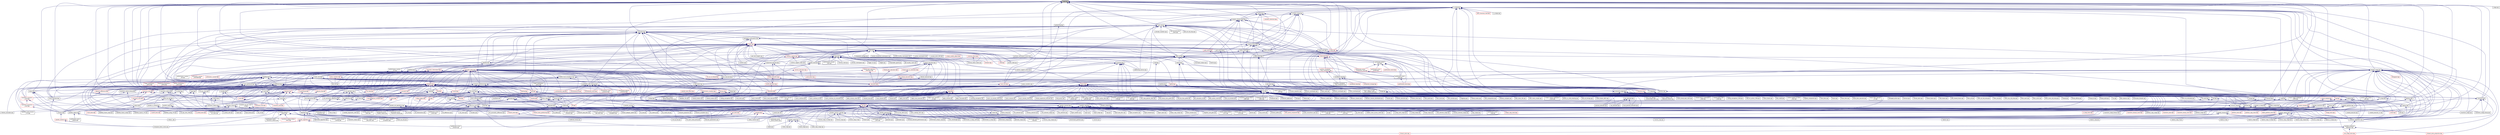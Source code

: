 digraph "range.hpp"
{
  edge [fontname="Helvetica",fontsize="10",labelfontname="Helvetica",labelfontsize="10"];
  node [fontname="Helvetica",fontsize="10",shape=record];
  Node19 [label="range.hpp",height=0.2,width=0.4,color="black", fillcolor="grey75", style="filled", fontcolor="black"];
  Node19 -> Node20 [dir="back",color="midnightblue",fontsize="10",style="solid",fontname="Helvetica"];
  Node20 [label="block_allocator.hpp",height=0.2,width=0.4,color="black", fillcolor="white", style="filled",URL="$d9/d7a/block__allocator_8hpp.html"];
  Node20 -> Node21 [dir="back",color="midnightblue",fontsize="10",style="solid",fontname="Helvetica"];
  Node21 [label="host.hpp",height=0.2,width=0.4,color="black", fillcolor="white", style="filled",URL="$dd/d78/host_8hpp.html"];
  Node21 -> Node22 [dir="back",color="midnightblue",fontsize="10",style="solid",fontname="Helvetica"];
  Node22 [label="compute.hpp",height=0.2,width=0.4,color="red", fillcolor="white", style="filled",URL="$df/dd0/compute_8hpp.html"];
  Node22 -> Node23 [dir="back",color="midnightblue",fontsize="10",style="solid",fontname="Helvetica"];
  Node23 [label="cublas_matmul.cpp",height=0.2,width=0.4,color="black", fillcolor="white", style="filled",URL="$dd/d84/cublas__matmul_8cpp.html"];
  Node22 -> Node25 [dir="back",color="midnightblue",fontsize="10",style="solid",fontname="Helvetica"];
  Node25 [label="stream.cpp",height=0.2,width=0.4,color="black", fillcolor="white", style="filled",URL="$da/d5f/stream_8cpp.html"];
  Node22 -> Node26 [dir="back",color="midnightblue",fontsize="10",style="solid",fontname="Helvetica"];
  Node26 [label="for_each_value_proxy.cpp",height=0.2,width=0.4,color="black", fillcolor="white", style="filled",URL="$d1/d78/for__each__value__proxy_8cpp.html"];
  Node19 -> Node29 [dir="back",color="midnightblue",fontsize="10",style="solid",fontname="Helvetica"];
  Node29 [label="block_executor.hpp",height=0.2,width=0.4,color="black", fillcolor="white", style="filled",URL="$dc/d6f/block__executor_8hpp.html"];
  Node29 -> Node20 [dir="back",color="midnightblue",fontsize="10",style="solid",fontname="Helvetica"];
  Node29 -> Node21 [dir="back",color="midnightblue",fontsize="10",style="solid",fontname="Helvetica"];
  Node19 -> Node30 [dir="back",color="midnightblue",fontsize="10",style="solid",fontname="Helvetica"];
  Node30 [label="dataflow.hpp",height=0.2,width=0.4,color="black", fillcolor="white", style="filled",URL="$db/d03/lcos_2dataflow_8hpp.html"];
  Node30 -> Node31 [dir="back",color="midnightblue",fontsize="10",style="solid",fontname="Helvetica"];
  Node31 [label="dataflow.hpp",height=0.2,width=0.4,color="black", fillcolor="white", style="filled",URL="$d6/dd8/dataflow_8hpp.html"];
  Node31 -> Node32 [dir="back",color="midnightblue",fontsize="10",style="solid",fontname="Helvetica"];
  Node32 [label="jacobi_hpx.cpp",height=0.2,width=0.4,color="black", fillcolor="white", style="filled",URL="$d8/d72/jacobi__hpx_8cpp.html"];
  Node31 -> Node33 [dir="back",color="midnightblue",fontsize="10",style="solid",fontname="Helvetica"];
  Node33 [label="interest_calculator.cpp",height=0.2,width=0.4,color="black", fillcolor="white", style="filled",URL="$d2/d86/interest__calculator_8cpp.html"];
  Node31 -> Node34 [dir="back",color="midnightblue",fontsize="10",style="solid",fontname="Helvetica"];
  Node34 [label="target_distribution\l_policy.hpp",height=0.2,width=0.4,color="black", fillcolor="white", style="filled",URL="$d4/d4a/compute_2host_2target__distribution__policy_8hpp.html"];
  Node34 -> Node21 [dir="back",color="midnightblue",fontsize="10",style="solid",fontname="Helvetica"];
  Node31 -> Node35 [dir="back",color="midnightblue",fontsize="10",style="solid",fontname="Helvetica"];
  Node35 [label="dataflow.hpp",height=0.2,width=0.4,color="black", fillcolor="white", style="filled",URL="$db/db6/include_2dataflow_8hpp.html"];
  Node35 -> Node36 [dir="back",color="midnightblue",fontsize="10",style="solid",fontname="Helvetica"];
  Node36 [label="lcos.hpp",height=0.2,width=0.4,color="black", fillcolor="white", style="filled",URL="$d5/deb/lcos_8hpp.html"];
  Node36 -> Node37 [dir="back",color="midnightblue",fontsize="10",style="solid",fontname="Helvetica"];
  Node37 [label="allgather_and_gate.cpp",height=0.2,width=0.4,color="black", fillcolor="white", style="filled",URL="$d1/d56/allgather__and__gate_8cpp.html"];
  Node36 -> Node38 [dir="back",color="midnightblue",fontsize="10",style="solid",fontname="Helvetica"];
  Node38 [label="apex_balance.cpp",height=0.2,width=0.4,color="black", fillcolor="white", style="filled",URL="$d4/d8e/apex__balance_8cpp.html"];
  Node36 -> Node39 [dir="back",color="midnightblue",fontsize="10",style="solid",fontname="Helvetica"];
  Node39 [label="apex_policy_engine\l_active_thread_count.cpp",height=0.2,width=0.4,color="black", fillcolor="white", style="filled",URL="$d5/d01/apex__policy__engine__active__thread__count_8cpp.html"];
  Node36 -> Node40 [dir="back",color="midnightblue",fontsize="10",style="solid",fontname="Helvetica"];
  Node40 [label="apex_policy_engine\l_events.cpp",height=0.2,width=0.4,color="black", fillcolor="white", style="filled",URL="$df/d0f/apex__policy__engine__events_8cpp.html"];
  Node36 -> Node41 [dir="back",color="midnightblue",fontsize="10",style="solid",fontname="Helvetica"];
  Node41 [label="apex_policy_engine\l_periodic.cpp",height=0.2,width=0.4,color="black", fillcolor="white", style="filled",URL="$d5/d7b/apex__policy__engine__periodic_8cpp.html"];
  Node36 -> Node42 [dir="back",color="midnightblue",fontsize="10",style="solid",fontname="Helvetica"];
  Node42 [label="heartbeat.cpp",height=0.2,width=0.4,color="black", fillcolor="white", style="filled",URL="$d8/d98/heartbeat_8cpp.html"];
  Node36 -> Node43 [dir="back",color="midnightblue",fontsize="10",style="solid",fontname="Helvetica"];
  Node43 [label="hello_world_component.hpp",height=0.2,width=0.4,color="red", fillcolor="white", style="filled",URL="$df/df0/hello__world__component_8hpp.html"];
  Node36 -> Node46 [dir="back",color="midnightblue",fontsize="10",style="solid",fontname="Helvetica"];
  Node46 [label="row.hpp",height=0.2,width=0.4,color="red", fillcolor="white", style="filled",URL="$dc/d69/row_8hpp.html"];
  Node46 -> Node53 [dir="back",color="midnightblue",fontsize="10",style="solid",fontname="Helvetica"];
  Node53 [label="stencil_iterator.hpp",height=0.2,width=0.4,color="red", fillcolor="white", style="filled",URL="$dc/d5c/server_2stencil__iterator_8hpp.html"];
  Node53 -> Node49 [dir="back",color="midnightblue",fontsize="10",style="solid",fontname="Helvetica"];
  Node49 [label="solver.hpp",height=0.2,width=0.4,color="red", fillcolor="white", style="filled",URL="$db/d9a/server_2solver_8hpp.html"];
  Node53 -> Node54 [dir="back",color="midnightblue",fontsize="10",style="solid",fontname="Helvetica"];
  Node54 [label="stencil_iterator.cpp",height=0.2,width=0.4,color="black", fillcolor="white", style="filled",URL="$d6/de1/server_2stencil__iterator_8cpp.html"];
  Node46 -> Node52 [dir="back",color="midnightblue",fontsize="10",style="solid",fontname="Helvetica"];
  Node52 [label="grid.cpp",height=0.2,width=0.4,color="black", fillcolor="white", style="filled",URL="$d6/d1b/jacobi__component_2grid_8cpp.html"];
  Node36 -> Node56 [dir="back",color="midnightblue",fontsize="10",style="solid",fontname="Helvetica"];
  Node56 [label="stencil_iterator.hpp",height=0.2,width=0.4,color="red", fillcolor="white", style="filled",URL="$d4/dc8/stencil__iterator_8hpp.html"];
  Node56 -> Node49 [dir="back",color="midnightblue",fontsize="10",style="solid",fontname="Helvetica"];
  Node56 -> Node53 [dir="back",color="midnightblue",fontsize="10",style="solid",fontname="Helvetica"];
  Node36 -> Node53 [dir="back",color="midnightblue",fontsize="10",style="solid",fontname="Helvetica"];
  Node36 -> Node32 [dir="back",color="midnightblue",fontsize="10",style="solid",fontname="Helvetica"];
  Node36 -> Node57 [dir="back",color="midnightblue",fontsize="10",style="solid",fontname="Helvetica"];
  Node57 [label="jacobi_nonuniform_hpx.cpp",height=0.2,width=0.4,color="black", fillcolor="white", style="filled",URL="$de/d56/jacobi__nonuniform__hpx_8cpp.html"];
  Node36 -> Node58 [dir="back",color="midnightblue",fontsize="10",style="solid",fontname="Helvetica"];
  Node58 [label="enumerate_threads.cpp",height=0.2,width=0.4,color="black", fillcolor="white", style="filled",URL="$d3/dd4/enumerate__threads_8cpp.html"];
  Node36 -> Node59 [dir="back",color="midnightblue",fontsize="10",style="solid",fontname="Helvetica"];
  Node59 [label="fibonacci_await.cpp",height=0.2,width=0.4,color="black", fillcolor="white", style="filled",URL="$dc/d1c/fibonacci__await_8cpp.html"];
  Node36 -> Node60 [dir="back",color="midnightblue",fontsize="10",style="solid",fontname="Helvetica"];
  Node60 [label="fibonacci_dataflow.cpp",height=0.2,width=0.4,color="black", fillcolor="white", style="filled",URL="$df/d3d/fibonacci__dataflow_8cpp.html"];
  Node36 -> Node61 [dir="back",color="midnightblue",fontsize="10",style="solid",fontname="Helvetica"];
  Node61 [label="fibonacci_futures.cpp",height=0.2,width=0.4,color="black", fillcolor="white", style="filled",URL="$d6/de3/fibonacci__futures_8cpp.html"];
  Node36 -> Node62 [dir="back",color="midnightblue",fontsize="10",style="solid",fontname="Helvetica"];
  Node62 [label="fibonacci_futures_distributed.cpp",height=0.2,width=0.4,color="black", fillcolor="white", style="filled",URL="$d1/dc9/fibonacci__futures__distributed_8cpp.html"];
  Node36 -> Node63 [dir="back",color="midnightblue",fontsize="10",style="solid",fontname="Helvetica"];
  Node63 [label="fractals.cpp",height=0.2,width=0.4,color="black", fillcolor="white", style="filled",URL="$d8/d58/fractals_8cpp.html"];
  Node36 -> Node64 [dir="back",color="midnightblue",fontsize="10",style="solid",fontname="Helvetica"];
  Node64 [label="fractals_executor.cpp",height=0.2,width=0.4,color="black", fillcolor="white", style="filled",URL="$d9/da9/fractals__executor_8cpp.html"];
  Node36 -> Node65 [dir="back",color="midnightblue",fontsize="10",style="solid",fontname="Helvetica"];
  Node65 [label="fractals_struct.cpp",height=0.2,width=0.4,color="black", fillcolor="white", style="filled",URL="$d8/d2f/fractals__struct_8cpp.html"];
  Node36 -> Node66 [dir="back",color="midnightblue",fontsize="10",style="solid",fontname="Helvetica"];
  Node66 [label="hello_world.cpp",height=0.2,width=0.4,color="black", fillcolor="white", style="filled",URL="$d0/d67/hello__world_8cpp.html"];
  Node36 -> Node67 [dir="back",color="midnightblue",fontsize="10",style="solid",fontname="Helvetica"];
  Node67 [label="latch_local.cpp",height=0.2,width=0.4,color="black", fillcolor="white", style="filled",URL="$dd/dd3/latch__local_8cpp.html"];
  Node36 -> Node68 [dir="back",color="midnightblue",fontsize="10",style="solid",fontname="Helvetica"];
  Node68 [label="latch_remote.cpp",height=0.2,width=0.4,color="black", fillcolor="white", style="filled",URL="$df/d59/latch__remote_8cpp.html"];
  Node36 -> Node69 [dir="back",color="midnightblue",fontsize="10",style="solid",fontname="Helvetica"];
  Node69 [label="local_channel.cpp",height=0.2,width=0.4,color="black", fillcolor="white", style="filled",URL="$d0/d3e/local__channel_8cpp.html"];
  Node36 -> Node70 [dir="back",color="midnightblue",fontsize="10",style="solid",fontname="Helvetica"];
  Node70 [label="pingpong.cpp",height=0.2,width=0.4,color="black", fillcolor="white", style="filled",URL="$dd/d4d/pingpong_8cpp.html"];
  Node36 -> Node71 [dir="back",color="midnightblue",fontsize="10",style="solid",fontname="Helvetica"];
  Node71 [label="shared_mutex.cpp",height=0.2,width=0.4,color="black", fillcolor="white", style="filled",URL="$da/d0b/shared__mutex_8cpp.html"];
  Node36 -> Node72 [dir="back",color="midnightblue",fontsize="10",style="solid",fontname="Helvetica"];
  Node72 [label="wait_composition.cpp",height=0.2,width=0.4,color="black", fillcolor="white", style="filled",URL="$d6/d13/wait__composition_8cpp.html"];
  Node36 -> Node73 [dir="back",color="midnightblue",fontsize="10",style="solid",fontname="Helvetica"];
  Node73 [label="sheneos_compare.cpp",height=0.2,width=0.4,color="black", fillcolor="white", style="filled",URL="$dc/d11/sheneos__compare_8cpp.html"];
  Node36 -> Node74 [dir="back",color="midnightblue",fontsize="10",style="solid",fontname="Helvetica"];
  Node74 [label="spell_check_file.cpp",height=0.2,width=0.4,color="black", fillcolor="white", style="filled",URL="$df/df7/spell__check__file_8cpp.html"];
  Node36 -> Node75 [dir="back",color="midnightblue",fontsize="10",style="solid",fontname="Helvetica"];
  Node75 [label="spell_check_simple.cpp",height=0.2,width=0.4,color="black", fillcolor="white", style="filled",URL="$dd/d54/spell__check__simple_8cpp.html"];
  Node36 -> Node76 [dir="back",color="midnightblue",fontsize="10",style="solid",fontname="Helvetica"];
  Node76 [label="simple_central_tuplespace\l_client.cpp",height=0.2,width=0.4,color="black", fillcolor="white", style="filled",URL="$d1/d7b/simple__central__tuplespace__client_8cpp.html"];
  Node36 -> Node77 [dir="back",color="midnightblue",fontsize="10",style="solid",fontname="Helvetica"];
  Node77 [label="hpx.hpp",height=0.2,width=0.4,color="red", fillcolor="white", style="filled",URL="$d0/daa/hpx_8hpp.html"];
  Node77 -> Node37 [dir="back",color="midnightblue",fontsize="10",style="solid",fontname="Helvetica"];
  Node77 -> Node100 [dir="back",color="midnightblue",fontsize="10",style="solid",fontname="Helvetica"];
  Node100 [label="ag_client.cpp",height=0.2,width=0.4,color="black", fillcolor="white", style="filled",URL="$d4/d5d/ag__client_8cpp.html"];
  Node77 -> Node23 [dir="back",color="midnightblue",fontsize="10",style="solid",fontname="Helvetica"];
  Node77 -> Node43 [dir="back",color="midnightblue",fontsize="10",style="solid",fontname="Helvetica"];
  Node77 -> Node52 [dir="back",color="midnightblue",fontsize="10",style="solid",fontname="Helvetica"];
  Node77 -> Node54 [dir="back",color="midnightblue",fontsize="10",style="solid",fontname="Helvetica"];
  Node77 -> Node32 [dir="back",color="midnightblue",fontsize="10",style="solid",fontname="Helvetica"];
  Node77 -> Node57 [dir="back",color="midnightblue",fontsize="10",style="solid",fontname="Helvetica"];
  Node77 -> Node129 [dir="back",color="midnightblue",fontsize="10",style="solid",fontname="Helvetica"];
  Node129 [label="qt.cpp",height=0.2,width=0.4,color="black", fillcolor="white", style="filled",URL="$df/d90/qt_8cpp.html"];
  Node77 -> Node33 [dir="back",color="midnightblue",fontsize="10",style="solid",fontname="Helvetica"];
  Node77 -> Node139 [dir="back",color="midnightblue",fontsize="10",style="solid",fontname="Helvetica"];
  Node139 [label="partitioned_vector\l_spmd_foreach.cpp",height=0.2,width=0.4,color="black", fillcolor="white", style="filled",URL="$db/d7c/partitioned__vector__spmd__foreach_8cpp.html"];
  Node77 -> Node144 [dir="back",color="midnightblue",fontsize="10",style="solid",fontname="Helvetica"];
  Node144 [label="sort_by_key_demo.cpp",height=0.2,width=0.4,color="black", fillcolor="white", style="filled",URL="$da/d20/sort__by__key__demo_8cpp.html"];
  Node77 -> Node153 [dir="back",color="midnightblue",fontsize="10",style="solid",fontname="Helvetica"];
  Node153 [label="random_mem_access_client.cpp",height=0.2,width=0.4,color="black", fillcolor="white", style="filled",URL="$df/d1b/random__mem__access__client_8cpp.html"];
  Node77 -> Node180 [dir="back",color="midnightblue",fontsize="10",style="solid",fontname="Helvetica"];
  Node180 [label="transpose_block_numa.cpp",height=0.2,width=0.4,color="black", fillcolor="white", style="filled",URL="$dd/d3b/transpose__block__numa_8cpp.html"];
  Node77 -> Node199 [dir="back",color="midnightblue",fontsize="10",style="solid",fontname="Helvetica"];
  Node199 [label="partitioned_vector\l_foreach.cpp",height=0.2,width=0.4,color="black", fillcolor="white", style="filled",URL="$df/d5f/partitioned__vector__foreach_8cpp.html"];
  Node77 -> Node25 [dir="back",color="midnightblue",fontsize="10",style="solid",fontname="Helvetica"];
  Node77 -> Node205 [dir="back",color="midnightblue",fontsize="10",style="solid",fontname="Helvetica"];
  Node205 [label="transform_reduce_binary\l_scaling.cpp",height=0.2,width=0.4,color="black", fillcolor="white", style="filled",URL="$d1/dae/transform__reduce__binary__scaling_8cpp.html"];
  Node77 -> Node207 [dir="back",color="midnightblue",fontsize="10",style="solid",fontname="Helvetica"];
  Node207 [label="minmax_element_performance.cpp",height=0.2,width=0.4,color="black", fillcolor="white", style="filled",URL="$d9/d93/minmax__element__performance_8cpp.html"];
  Node77 -> Node212 [dir="back",color="midnightblue",fontsize="10",style="solid",fontname="Helvetica"];
  Node212 [label="osu_bibw.cpp",height=0.2,width=0.4,color="black", fillcolor="white", style="filled",URL="$d2/d04/osu__bibw_8cpp.html"];
  Node77 -> Node213 [dir="back",color="midnightblue",fontsize="10",style="solid",fontname="Helvetica"];
  Node213 [label="osu_bw.cpp",height=0.2,width=0.4,color="black", fillcolor="white", style="filled",URL="$d4/d20/osu__bw_8cpp.html"];
  Node77 -> Node214 [dir="back",color="midnightblue",fontsize="10",style="solid",fontname="Helvetica"];
  Node214 [label="osu_latency.cpp",height=0.2,width=0.4,color="black", fillcolor="white", style="filled",URL="$df/d58/osu__latency_8cpp.html"];
  Node77 -> Node215 [dir="back",color="midnightblue",fontsize="10",style="solid",fontname="Helvetica"];
  Node215 [label="osu_multi_lat.cpp",height=0.2,width=0.4,color="black", fillcolor="white", style="filled",URL="$d7/d91/osu__multi__lat_8cpp.html"];
  Node77 -> Node218 [dir="back",color="midnightblue",fontsize="10",style="solid",fontname="Helvetica"];
  Node218 [label="benchmark_is_heap.cpp",height=0.2,width=0.4,color="black", fillcolor="white", style="filled",URL="$da/d4f/benchmark__is__heap_8cpp.html"];
  Node77 -> Node219 [dir="back",color="midnightblue",fontsize="10",style="solid",fontname="Helvetica"];
  Node219 [label="benchmark_is_heap_until.cpp",height=0.2,width=0.4,color="black", fillcolor="white", style="filled",URL="$dc/df5/benchmark__is__heap__until_8cpp.html"];
  Node77 -> Node220 [dir="back",color="midnightblue",fontsize="10",style="solid",fontname="Helvetica"];
  Node220 [label="benchmark_merge.cpp",height=0.2,width=0.4,color="black", fillcolor="white", style="filled",URL="$dd/d49/benchmark__merge_8cpp.html"];
  Node77 -> Node221 [dir="back",color="midnightblue",fontsize="10",style="solid",fontname="Helvetica"];
  Node221 [label="benchmark_partition.cpp",height=0.2,width=0.4,color="black", fillcolor="white", style="filled",URL="$d9/d88/benchmark__partition_8cpp.html"];
  Node77 -> Node222 [dir="back",color="midnightblue",fontsize="10",style="solid",fontname="Helvetica"];
  Node222 [label="benchmark_partition\l_copy.cpp",height=0.2,width=0.4,color="black", fillcolor="white", style="filled",URL="$d3/d0e/benchmark__partition__copy_8cpp.html"];
  Node77 -> Node223 [dir="back",color="midnightblue",fontsize="10",style="solid",fontname="Helvetica"];
  Node223 [label="benchmark_unique_copy.cpp",height=0.2,width=0.4,color="black", fillcolor="white", style="filled",URL="$d9/d53/benchmark__unique__copy_8cpp.html"];
  Node77 -> Node226 [dir="back",color="midnightblue",fontsize="10",style="solid",fontname="Helvetica"];
  Node226 [label="duplicate_id_registration\l_1596.cpp",height=0.2,width=0.4,color="black", fillcolor="white", style="filled",URL="$db/d8d/duplicate__id__registration__1596_8cpp.html"];
  Node77 -> Node229 [dir="back",color="midnightblue",fontsize="10",style="solid",fontname="Helvetica"];
  Node229 [label="send_gid_keep_component\l_1624.cpp",height=0.2,width=0.4,color="black", fillcolor="white", style="filled",URL="$d9/d49/send__gid__keep__component__1624_8cpp.html"];
  Node77 -> Node242 [dir="back",color="midnightblue",fontsize="10",style="solid",fontname="Helvetica"];
  Node242 [label="partitioned_vector\l_2201.cpp",height=0.2,width=0.4,color="black", fillcolor="white", style="filled",URL="$dc/d39/partitioned__vector__2201_8cpp.html"];
  Node77 -> Node249 [dir="back",color="midnightblue",fontsize="10",style="solid",fontname="Helvetica"];
  Node249 [label="async_unwrap_1037.cpp",height=0.2,width=0.4,color="black", fillcolor="white", style="filled",URL="$d4/d13/async__unwrap__1037_8cpp.html"];
  Node77 -> Node250 [dir="back",color="midnightblue",fontsize="10",style="solid",fontname="Helvetica"];
  Node250 [label="barrier_hang.cpp",height=0.2,width=0.4,color="black", fillcolor="white", style="filled",URL="$dd/d8b/barrier__hang_8cpp.html"];
  Node77 -> Node254 [dir="back",color="midnightblue",fontsize="10",style="solid",fontname="Helvetica"];
  Node254 [label="dataflow_const_functor\l_773.cpp",height=0.2,width=0.4,color="black", fillcolor="white", style="filled",URL="$d3/df2/dataflow__const__functor__773_8cpp.html"];
  Node77 -> Node255 [dir="back",color="midnightblue",fontsize="10",style="solid",fontname="Helvetica"];
  Node255 [label="dataflow_future_swap.cpp",height=0.2,width=0.4,color="black", fillcolor="white", style="filled",URL="$dc/d8c/dataflow__future__swap_8cpp.html"];
  Node77 -> Node256 [dir="back",color="midnightblue",fontsize="10",style="solid",fontname="Helvetica"];
  Node256 [label="dataflow_future_swap2.cpp",height=0.2,width=0.4,color="black", fillcolor="white", style="filled",URL="$d1/db3/dataflow__future__swap2_8cpp.html"];
  Node77 -> Node257 [dir="back",color="midnightblue",fontsize="10",style="solid",fontname="Helvetica"];
  Node257 [label="dataflow_launch_775.cpp",height=0.2,width=0.4,color="black", fillcolor="white", style="filled",URL="$d7/d0d/dataflow__launch__775_8cpp.html"];
  Node77 -> Node259 [dir="back",color="midnightblue",fontsize="10",style="solid",fontname="Helvetica"];
  Node259 [label="dataflow_using_774.cpp",height=0.2,width=0.4,color="black", fillcolor="white", style="filled",URL="$d7/dfa/dataflow__using__774_8cpp.html"];
  Node77 -> Node274 [dir="back",color="midnightblue",fontsize="10",style="solid",fontname="Helvetica"];
  Node274 [label="set_hpx_limit_798.cpp",height=0.2,width=0.4,color="black", fillcolor="white", style="filled",URL="$d2/dfb/set__hpx__limit__798_8cpp.html"];
  Node77 -> Node276 [dir="back",color="midnightblue",fontsize="10",style="solid",fontname="Helvetica"];
  Node276 [label="shared_stated_leaked\l_1211.cpp",height=0.2,width=0.4,color="black", fillcolor="white", style="filled",URL="$dc/dce/shared__stated__leaked__1211_8cpp.html"];
  Node77 -> Node283 [dir="back",color="midnightblue",fontsize="10",style="solid",fontname="Helvetica"];
  Node283 [label="for_each_annotated\l_function.cpp",height=0.2,width=0.4,color="black", fillcolor="white", style="filled",URL="$d5/dbf/for__each__annotated__function_8cpp.html"];
  Node77 -> Node288 [dir="back",color="midnightblue",fontsize="10",style="solid",fontname="Helvetica"];
  Node288 [label="scan_shortlength.cpp",height=0.2,width=0.4,color="black", fillcolor="white", style="filled",URL="$de/d75/scan__shortlength_8cpp.html"];
  Node77 -> Node300 [dir="back",color="midnightblue",fontsize="10",style="solid",fontname="Helvetica"];
  Node300 [label="thread_pool_executor\l_1114.cpp",height=0.2,width=0.4,color="black", fillcolor="white", style="filled",URL="$d8/d63/thread__pool__executor__1114_8cpp.html"];
  Node77 -> Node340 [dir="back",color="midnightblue",fontsize="10",style="solid",fontname="Helvetica"];
  Node340 [label="barrier.cpp",height=0.2,width=0.4,color="black", fillcolor="white", style="filled",URL="$df/d63/tests_2unit_2lcos_2barrier_8cpp.html"];
  Node77 -> Node352 [dir="back",color="midnightblue",fontsize="10",style="solid",fontname="Helvetica"];
  Node352 [label="local_event.cpp",height=0.2,width=0.4,color="black", fillcolor="white", style="filled",URL="$df/d9a/local__event_8cpp.html"];
  Node77 -> Node364 [dir="back",color="midnightblue",fontsize="10",style="solid",fontname="Helvetica"];
  Node364 [label="all_of.cpp",height=0.2,width=0.4,color="black", fillcolor="white", style="filled",URL="$db/d88/all__of_8cpp.html"];
  Node77 -> Node365 [dir="back",color="midnightblue",fontsize="10",style="solid",fontname="Helvetica"];
  Node365 [label="any_of.cpp",height=0.2,width=0.4,color="black", fillcolor="white", style="filled",URL="$d8/d5d/any__of_8cpp.html"];
  Node77 -> Node366 [dir="back",color="midnightblue",fontsize="10",style="solid",fontname="Helvetica"];
  Node366 [label="copy.cpp",height=0.2,width=0.4,color="black", fillcolor="white", style="filled",URL="$d9/d54/copy_8cpp.html"];
  Node77 -> Node367 [dir="back",color="midnightblue",fontsize="10",style="solid",fontname="Helvetica"];
  Node367 [label="copyif_bad_alloc.cpp",height=0.2,width=0.4,color="black", fillcolor="white", style="filled",URL="$d0/ddd/copyif__bad__alloc_8cpp.html"];
  Node77 -> Node368 [dir="back",color="midnightblue",fontsize="10",style="solid",fontname="Helvetica"];
  Node368 [label="copyif_exception.cpp",height=0.2,width=0.4,color="black", fillcolor="white", style="filled",URL="$dc/d81/copyif__exception_8cpp.html"];
  Node77 -> Node369 [dir="back",color="midnightblue",fontsize="10",style="solid",fontname="Helvetica"];
  Node369 [label="copyif_forward.cpp",height=0.2,width=0.4,color="black", fillcolor="white", style="filled",URL="$d3/d04/copyif__forward_8cpp.html"];
  Node77 -> Node370 [dir="back",color="midnightblue",fontsize="10",style="solid",fontname="Helvetica"];
  Node370 [label="copyif_input.cpp",height=0.2,width=0.4,color="black", fillcolor="white", style="filled",URL="$d5/d41/copyif__input_8cpp.html"];
  Node77 -> Node371 [dir="back",color="midnightblue",fontsize="10",style="solid",fontname="Helvetica"];
  Node371 [label="copyif_random.cpp",height=0.2,width=0.4,color="black", fillcolor="white", style="filled",URL="$dc/d22/copyif__random_8cpp.html"];
  Node77 -> Node372 [dir="back",color="midnightblue",fontsize="10",style="solid",fontname="Helvetica"];
  Node372 [label="copyn.cpp",height=0.2,width=0.4,color="black", fillcolor="white", style="filled",URL="$d3/d44/copyn_8cpp.html"];
  Node77 -> Node378 [dir="back",color="midnightblue",fontsize="10",style="solid",fontname="Helvetica"];
  Node378 [label="equal.cpp",height=0.2,width=0.4,color="black", fillcolor="white", style="filled",URL="$df/d99/equal_8cpp.html"];
  Node77 -> Node379 [dir="back",color="midnightblue",fontsize="10",style="solid",fontname="Helvetica"];
  Node379 [label="equal_binary.cpp",height=0.2,width=0.4,color="black", fillcolor="white", style="filled",URL="$d2/ddd/equal__binary_8cpp.html"];
  Node77 -> Node390 [dir="back",color="midnightblue",fontsize="10",style="solid",fontname="Helvetica"];
  Node390 [label="findfirstof_binary.cpp",height=0.2,width=0.4,color="black", fillcolor="white", style="filled",URL="$db/da2/findfirstof__binary_8cpp.html"];
  Node77 -> Node409 [dir="back",color="midnightblue",fontsize="10",style="solid",fontname="Helvetica"];
  Node409 [label="foreachn_bad_alloc.cpp",height=0.2,width=0.4,color="black", fillcolor="white", style="filled",URL="$dc/dad/foreachn__bad__alloc_8cpp.html"];
  Node77 -> Node410 [dir="back",color="midnightblue",fontsize="10",style="solid",fontname="Helvetica"];
  Node410 [label="foreachn_exception.cpp",height=0.2,width=0.4,color="black", fillcolor="white", style="filled",URL="$d7/d9a/foreachn__exception_8cpp.html"];
  Node77 -> Node411 [dir="back",color="midnightblue",fontsize="10",style="solid",fontname="Helvetica"];
  Node411 [label="foreachn_projection.cpp",height=0.2,width=0.4,color="black", fillcolor="white", style="filled",URL="$db/deb/foreachn__projection_8cpp.html"];
  Node77 -> Node412 [dir="back",color="midnightblue",fontsize="10",style="solid",fontname="Helvetica"];
  Node412 [label="foreachn_projection\l_bad_alloc.cpp",height=0.2,width=0.4,color="black", fillcolor="white", style="filled",URL="$dc/d8d/foreachn__projection__bad__alloc_8cpp.html"];
  Node77 -> Node413 [dir="back",color="midnightblue",fontsize="10",style="solid",fontname="Helvetica"];
  Node413 [label="foreachn_projection\l_exception.cpp",height=0.2,width=0.4,color="black", fillcolor="white", style="filled",URL="$db/df7/foreachn__projection__exception_8cpp.html"];
  Node77 -> Node414 [dir="back",color="midnightblue",fontsize="10",style="solid",fontname="Helvetica"];
  Node414 [label="generate.cpp",height=0.2,width=0.4,color="black", fillcolor="white", style="filled",URL="$d4/da7/generate_8cpp.html"];
  Node77 -> Node415 [dir="back",color="midnightblue",fontsize="10",style="solid",fontname="Helvetica"];
  Node415 [label="generaten.cpp",height=0.2,width=0.4,color="black", fillcolor="white", style="filled",URL="$d6/dd4/generaten_8cpp.html"];
  Node77 -> Node416 [dir="back",color="midnightblue",fontsize="10",style="solid",fontname="Helvetica"];
  Node416 [label="includes.cpp",height=0.2,width=0.4,color="black", fillcolor="white", style="filled",URL="$dc/d10/includes_8cpp.html"];
  Node77 -> Node424 [dir="back",color="midnightblue",fontsize="10",style="solid",fontname="Helvetica"];
  Node424 [label="is_sorted_tests.hpp",height=0.2,width=0.4,color="red", fillcolor="white", style="filled",URL="$d7/d7f/is__sorted__tests_8hpp.html"];
  Node77 -> Node426 [dir="back",color="midnightblue",fontsize="10",style="solid",fontname="Helvetica"];
  Node426 [label="is_sorted_until.cpp",height=0.2,width=0.4,color="black", fillcolor="white", style="filled",URL="$d0/d1b/is__sorted__until_8cpp.html"];
  Node77 -> Node428 [dir="back",color="midnightblue",fontsize="10",style="solid",fontname="Helvetica"];
  Node428 [label="max_element.cpp",height=0.2,width=0.4,color="black", fillcolor="white", style="filled",URL="$d4/d10/max__element_8cpp.html"];
  Node77 -> Node430 [dir="back",color="midnightblue",fontsize="10",style="solid",fontname="Helvetica"];
  Node430 [label="min_element.cpp",height=0.2,width=0.4,color="black", fillcolor="white", style="filled",URL="$d3/dab/min__element_8cpp.html"];
  Node77 -> Node431 [dir="back",color="midnightblue",fontsize="10",style="solid",fontname="Helvetica"];
  Node431 [label="minmax_element.cpp",height=0.2,width=0.4,color="black", fillcolor="white", style="filled",URL="$da/df0/minmax__element_8cpp.html"];
  Node77 -> Node435 [dir="back",color="midnightblue",fontsize="10",style="solid",fontname="Helvetica"];
  Node435 [label="none_of.cpp",height=0.2,width=0.4,color="black", fillcolor="white", style="filled",URL="$de/d32/none__of_8cpp.html"];
  Node77 -> Node438 [dir="back",color="midnightblue",fontsize="10",style="solid",fontname="Helvetica"];
  Node438 [label="reduce_.cpp",height=0.2,width=0.4,color="black", fillcolor="white", style="filled",URL="$d5/d03/reduce___8cpp.html"];
  Node77 -> Node439 [dir="back",color="midnightblue",fontsize="10",style="solid",fontname="Helvetica"];
  Node439 [label="reduce_by_key.cpp",height=0.2,width=0.4,color="black", fillcolor="white", style="filled",URL="$dd/dde/reduce__by__key_8cpp.html"];
  Node77 -> Node440 [dir="back",color="midnightblue",fontsize="10",style="solid",fontname="Helvetica"];
  Node440 [label="sort_tests.hpp",height=0.2,width=0.4,color="red", fillcolor="white", style="filled",URL="$d8/d97/sort__tests_8hpp.html"];
  Node440 -> Node439 [dir="back",color="midnightblue",fontsize="10",style="solid",fontname="Helvetica"];
  Node440 -> Node442 [dir="back",color="midnightblue",fontsize="10",style="solid",fontname="Helvetica"];
  Node442 [label="sort_by_key.cpp",height=0.2,width=0.4,color="black", fillcolor="white", style="filled",URL="$df/daa/sort__by__key_8cpp.html"];
  Node77 -> Node444 [dir="back",color="midnightblue",fontsize="10",style="solid",fontname="Helvetica"];
  Node444 [label="remove_copy.cpp",height=0.2,width=0.4,color="black", fillcolor="white", style="filled",URL="$de/db8/remove__copy_8cpp.html"];
  Node77 -> Node445 [dir="back",color="midnightblue",fontsize="10",style="solid",fontname="Helvetica"];
  Node445 [label="remove_copy_if.cpp",height=0.2,width=0.4,color="black", fillcolor="white", style="filled",URL="$d1/d0f/remove__copy__if_8cpp.html"];
  Node77 -> Node446 [dir="back",color="midnightblue",fontsize="10",style="solid",fontname="Helvetica"];
  Node446 [label="replace.cpp",height=0.2,width=0.4,color="black", fillcolor="white", style="filled",URL="$d6/d96/replace_8cpp.html"];
  Node77 -> Node447 [dir="back",color="midnightblue",fontsize="10",style="solid",fontname="Helvetica"];
  Node447 [label="replace_copy.cpp",height=0.2,width=0.4,color="black", fillcolor="white", style="filled",URL="$da/d69/replace__copy_8cpp.html"];
  Node77 -> Node448 [dir="back",color="midnightblue",fontsize="10",style="solid",fontname="Helvetica"];
  Node448 [label="replace_copy_if.cpp",height=0.2,width=0.4,color="black", fillcolor="white", style="filled",URL="$d4/d1c/replace__copy__if_8cpp.html"];
  Node77 -> Node449 [dir="back",color="midnightblue",fontsize="10",style="solid",fontname="Helvetica"];
  Node449 [label="replace_if.cpp",height=0.2,width=0.4,color="black", fillcolor="white", style="filled",URL="$de/ded/replace__if_8cpp.html"];
  Node77 -> Node450 [dir="back",color="midnightblue",fontsize="10",style="solid",fontname="Helvetica"];
  Node450 [label="reverse.cpp",height=0.2,width=0.4,color="black", fillcolor="white", style="filled",URL="$d8/dc4/reverse_8cpp.html"];
  Node77 -> Node451 [dir="back",color="midnightblue",fontsize="10",style="solid",fontname="Helvetica"];
  Node451 [label="reverse_copy.cpp",height=0.2,width=0.4,color="black", fillcolor="white", style="filled",URL="$dd/d14/reverse__copy_8cpp.html"];
  Node77 -> Node452 [dir="back",color="midnightblue",fontsize="10",style="solid",fontname="Helvetica"];
  Node452 [label="rotate.cpp",height=0.2,width=0.4,color="black", fillcolor="white", style="filled",URL="$d7/d5d/rotate_8cpp.html"];
  Node77 -> Node453 [dir="back",color="midnightblue",fontsize="10",style="solid",fontname="Helvetica"];
  Node453 [label="rotate_copy.cpp",height=0.2,width=0.4,color="black", fillcolor="white", style="filled",URL="$da/d77/rotate__copy_8cpp.html"];
  Node77 -> Node456 [dir="back",color="midnightblue",fontsize="10",style="solid",fontname="Helvetica"];
  Node456 [label="set_difference.cpp",height=0.2,width=0.4,color="black", fillcolor="white", style="filled",URL="$d5/d98/set__difference_8cpp.html"];
  Node77 -> Node457 [dir="back",color="midnightblue",fontsize="10",style="solid",fontname="Helvetica"];
  Node457 [label="set_intersection.cpp",height=0.2,width=0.4,color="black", fillcolor="white", style="filled",URL="$dd/d83/set__intersection_8cpp.html"];
  Node77 -> Node458 [dir="back",color="midnightblue",fontsize="10",style="solid",fontname="Helvetica"];
  Node458 [label="set_symmetric_difference.cpp",height=0.2,width=0.4,color="black", fillcolor="white", style="filled",URL="$d4/d0c/set__symmetric__difference_8cpp.html"];
  Node77 -> Node459 [dir="back",color="midnightblue",fontsize="10",style="solid",fontname="Helvetica"];
  Node459 [label="set_union.cpp",height=0.2,width=0.4,color="black", fillcolor="white", style="filled",URL="$d7/d76/set__union_8cpp.html"];
  Node77 -> Node442 [dir="back",color="midnightblue",fontsize="10",style="solid",fontname="Helvetica"];
  Node77 -> Node467 [dir="back",color="midnightblue",fontsize="10",style="solid",fontname="Helvetica"];
  Node467 [label="transform_reduce.cpp",height=0.2,width=0.4,color="black", fillcolor="white", style="filled",URL="$dc/db9/transform__reduce_8cpp.html"];
  Node77 -> Node469 [dir="back",color="midnightblue",fontsize="10",style="solid",fontname="Helvetica"];
  Node469 [label="transform_reduce_binary\l_bad_alloc.cpp",height=0.2,width=0.4,color="black", fillcolor="white", style="filled",URL="$d6/d34/transform__reduce__binary__bad__alloc_8cpp.html"];
  Node77 -> Node470 [dir="back",color="midnightblue",fontsize="10",style="solid",fontname="Helvetica"];
  Node470 [label="transform_reduce_binary\l_exception.cpp",height=0.2,width=0.4,color="black", fillcolor="white", style="filled",URL="$d0/d01/transform__reduce__binary__exception_8cpp.html"];
  Node77 -> Node487 [dir="back",color="midnightblue",fontsize="10",style="solid",fontname="Helvetica"];
  Node487 [label="copy_range.cpp",height=0.2,width=0.4,color="black", fillcolor="white", style="filled",URL="$d8/d92/copy__range_8cpp.html"];
  Node77 -> Node488 [dir="back",color="midnightblue",fontsize="10",style="solid",fontname="Helvetica"];
  Node488 [label="copyif_range.cpp",height=0.2,width=0.4,color="black", fillcolor="white", style="filled",URL="$dc/dff/copyif__range_8cpp.html"];
  Node77 -> Node489 [dir="back",color="midnightblue",fontsize="10",style="solid",fontname="Helvetica"];
  Node489 [label="generate_range.cpp",height=0.2,width=0.4,color="black", fillcolor="white", style="filled",URL="$d3/d4f/generate__range_8cpp.html"];
  Node77 -> Node490 [dir="back",color="midnightblue",fontsize="10",style="solid",fontname="Helvetica"];
  Node490 [label="is_heap_range.cpp",height=0.2,width=0.4,color="black", fillcolor="white", style="filled",URL="$d3/df7/is__heap__range_8cpp.html"];
  Node77 -> Node491 [dir="back",color="midnightblue",fontsize="10",style="solid",fontname="Helvetica"];
  Node491 [label="is_heap_until_range.cpp",height=0.2,width=0.4,color="black", fillcolor="white", style="filled",URL="$d8/d9a/is__heap__until__range_8cpp.html"];
  Node77 -> Node492 [dir="back",color="midnightblue",fontsize="10",style="solid",fontname="Helvetica"];
  Node492 [label="max_element_range.cpp",height=0.2,width=0.4,color="black", fillcolor="white", style="filled",URL="$d2/de4/max__element__range_8cpp.html"];
  Node77 -> Node493 [dir="back",color="midnightblue",fontsize="10",style="solid",fontname="Helvetica"];
  Node493 [label="merge_range.cpp",height=0.2,width=0.4,color="black", fillcolor="white", style="filled",URL="$db/d38/merge__range_8cpp.html"];
  Node77 -> Node494 [dir="back",color="midnightblue",fontsize="10",style="solid",fontname="Helvetica"];
  Node494 [label="min_element_range.cpp",height=0.2,width=0.4,color="black", fillcolor="white", style="filled",URL="$da/d24/min__element__range_8cpp.html"];
  Node77 -> Node495 [dir="back",color="midnightblue",fontsize="10",style="solid",fontname="Helvetica"];
  Node495 [label="minmax_element_range.cpp",height=0.2,width=0.4,color="black", fillcolor="white", style="filled",URL="$d4/d1d/minmax__element__range_8cpp.html"];
  Node77 -> Node496 [dir="back",color="midnightblue",fontsize="10",style="solid",fontname="Helvetica"];
  Node496 [label="partition_copy_range.cpp",height=0.2,width=0.4,color="black", fillcolor="white", style="filled",URL="$d6/df9/partition__copy__range_8cpp.html"];
  Node77 -> Node497 [dir="back",color="midnightblue",fontsize="10",style="solid",fontname="Helvetica"];
  Node497 [label="partition_range.cpp",height=0.2,width=0.4,color="black", fillcolor="white", style="filled",URL="$da/d9a/partition__range_8cpp.html"];
  Node77 -> Node498 [dir="back",color="midnightblue",fontsize="10",style="solid",fontname="Helvetica"];
  Node498 [label="remove_copy_if_range.cpp",height=0.2,width=0.4,color="black", fillcolor="white", style="filled",URL="$df/d42/remove__copy__if__range_8cpp.html"];
  Node77 -> Node499 [dir="back",color="midnightblue",fontsize="10",style="solid",fontname="Helvetica"];
  Node499 [label="remove_copy_range.cpp",height=0.2,width=0.4,color="black", fillcolor="white", style="filled",URL="$dd/d90/remove__copy__range_8cpp.html"];
  Node77 -> Node500 [dir="back",color="midnightblue",fontsize="10",style="solid",fontname="Helvetica"];
  Node500 [label="replace_copy_if_range.cpp",height=0.2,width=0.4,color="black", fillcolor="white", style="filled",URL="$dc/d56/replace__copy__if__range_8cpp.html"];
  Node77 -> Node501 [dir="back",color="midnightblue",fontsize="10",style="solid",fontname="Helvetica"];
  Node501 [label="replace_copy_range.cpp",height=0.2,width=0.4,color="black", fillcolor="white", style="filled",URL="$d9/def/replace__copy__range_8cpp.html"];
  Node77 -> Node502 [dir="back",color="midnightblue",fontsize="10",style="solid",fontname="Helvetica"];
  Node502 [label="replace_if_range.cpp",height=0.2,width=0.4,color="black", fillcolor="white", style="filled",URL="$df/d8d/replace__if__range_8cpp.html"];
  Node77 -> Node503 [dir="back",color="midnightblue",fontsize="10",style="solid",fontname="Helvetica"];
  Node503 [label="replace_range.cpp",height=0.2,width=0.4,color="black", fillcolor="white", style="filled",URL="$d8/de4/replace__range_8cpp.html"];
  Node77 -> Node504 [dir="back",color="midnightblue",fontsize="10",style="solid",fontname="Helvetica"];
  Node504 [label="reverse_copy_range.cpp",height=0.2,width=0.4,color="black", fillcolor="white", style="filled",URL="$dc/d43/reverse__copy__range_8cpp.html"];
  Node77 -> Node505 [dir="back",color="midnightblue",fontsize="10",style="solid",fontname="Helvetica"];
  Node505 [label="reverse_range.cpp",height=0.2,width=0.4,color="black", fillcolor="white", style="filled",URL="$df/de9/reverse__range_8cpp.html"];
  Node77 -> Node506 [dir="back",color="midnightblue",fontsize="10",style="solid",fontname="Helvetica"];
  Node506 [label="rotate_copy_range.cpp",height=0.2,width=0.4,color="black", fillcolor="white", style="filled",URL="$df/d8b/rotate__copy__range_8cpp.html"];
  Node77 -> Node507 [dir="back",color="midnightblue",fontsize="10",style="solid",fontname="Helvetica"];
  Node507 [label="rotate_range.cpp",height=0.2,width=0.4,color="black", fillcolor="white", style="filled",URL="$d5/d40/rotate__range_8cpp.html"];
  Node77 -> Node509 [dir="back",color="midnightblue",fontsize="10",style="solid",fontname="Helvetica"];
  Node509 [label="sort_range_tests.hpp",height=0.2,width=0.4,color="red", fillcolor="white", style="filled",URL="$df/d52/sort__range__tests_8hpp.html"];
  Node77 -> Node510 [dir="back",color="midnightblue",fontsize="10",style="solid",fontname="Helvetica"];
  Node510 [label="transform_range.cpp",height=0.2,width=0.4,color="black", fillcolor="white", style="filled",URL="$de/dba/transform__range_8cpp.html"];
  Node77 -> Node511 [dir="back",color="midnightblue",fontsize="10",style="solid",fontname="Helvetica"];
  Node511 [label="transform_range_binary.cpp",height=0.2,width=0.4,color="black", fillcolor="white", style="filled",URL="$df/d17/transform__range__binary_8cpp.html"];
  Node77 -> Node512 [dir="back",color="midnightblue",fontsize="10",style="solid",fontname="Helvetica"];
  Node512 [label="transform_range_binary2.cpp",height=0.2,width=0.4,color="black", fillcolor="white", style="filled",URL="$df/d62/transform__range__binary2_8cpp.html"];
  Node77 -> Node513 [dir="back",color="midnightblue",fontsize="10",style="solid",fontname="Helvetica"];
  Node513 [label="unique_copy_range.cpp",height=0.2,width=0.4,color="black", fillcolor="white", style="filled",URL="$db/d2d/unique__copy__range_8cpp.html"];
  Node77 -> Node517 [dir="back",color="midnightblue",fontsize="10",style="solid",fontname="Helvetica"];
  Node517 [label="foreach_datapar_zipiter.cpp",height=0.2,width=0.4,color="black", fillcolor="white", style="filled",URL="$d3/de7/foreach__datapar__zipiter_8cpp.html"];
  Node77 -> Node525 [dir="back",color="midnightblue",fontsize="10",style="solid",fontname="Helvetica"];
  Node525 [label="created_executor.cpp",height=0.2,width=0.4,color="black", fillcolor="white", style="filled",URL="$d9/dca/created__executor_8cpp.html"];
  Node77 -> Node526 [dir="back",color="midnightblue",fontsize="10",style="solid",fontname="Helvetica"];
  Node526 [label="created_executor_v1.cpp",height=0.2,width=0.4,color="black", fillcolor="white", style="filled",URL="$de/ddd/created__executor__v1_8cpp.html"];
  Node77 -> Node527 [dir="back",color="midnightblue",fontsize="10",style="solid",fontname="Helvetica"];
  Node527 [label="executor_parameters.cpp",height=0.2,width=0.4,color="black", fillcolor="white", style="filled",URL="$dc/d90/executor__parameters_8cpp.html"];
  Node77 -> Node569 [dir="back",color="midnightblue",fontsize="10",style="solid",fontname="Helvetica"];
  Node569 [label="serialize_buffer.cpp",height=0.2,width=0.4,color="black", fillcolor="white", style="filled",URL="$d1/d00/serialize__buffer_8cpp.html"];
  Node36 -> Node577 [dir="back",color="midnightblue",fontsize="10",style="solid",fontname="Helvetica"];
  Node577 [label="parent_vs_child_stealing.cpp",height=0.2,width=0.4,color="black", fillcolor="white", style="filled",URL="$d2/d07/parent__vs__child__stealing_8cpp.html"];
  Node36 -> Node578 [dir="back",color="midnightblue",fontsize="10",style="solid",fontname="Helvetica"];
  Node578 [label="wait_all_timings.cpp",height=0.2,width=0.4,color="black", fillcolor="white", style="filled",URL="$d5/da1/wait__all__timings_8cpp.html"];
  Node36 -> Node579 [dir="back",color="midnightblue",fontsize="10",style="solid",fontname="Helvetica"];
  Node579 [label="return_future_2847.cpp",height=0.2,width=0.4,color="black", fillcolor="white", style="filled",URL="$d3/dfe/return__future__2847_8cpp.html"];
  Node36 -> Node580 [dir="back",color="midnightblue",fontsize="10",style="solid",fontname="Helvetica"];
  Node580 [label="return_non_default\l_constructible_2847.cpp",height=0.2,width=0.4,color="black", fillcolor="white", style="filled",URL="$dc/d11/return__non__default__constructible__2847_8cpp.html"];
  Node36 -> Node226 [dir="back",color="midnightblue",fontsize="10",style="solid",fontname="Helvetica"];
  Node36 -> Node229 [dir="back",color="midnightblue",fontsize="10",style="solid",fontname="Helvetica"];
  Node36 -> Node581 [dir="back",color="midnightblue",fontsize="10",style="solid",fontname="Helvetica"];
  Node581 [label="async_action_1813.cpp",height=0.2,width=0.4,color="black", fillcolor="white", style="filled",URL="$db/de6/async__action__1813_8cpp.html"];
  Node36 -> Node582 [dir="back",color="midnightblue",fontsize="10",style="solid",fontname="Helvetica"];
  Node582 [label="async_callback_non\l_deduced_context.cpp",height=0.2,width=0.4,color="black", fillcolor="white", style="filled",URL="$dc/dbb/async__callback__non__deduced__context_8cpp.html"];
  Node36 -> Node583 [dir="back",color="midnightblue",fontsize="10",style="solid",fontname="Helvetica"];
  Node583 [label="broadcast_unwrap_future\l_2885.cpp",height=0.2,width=0.4,color="black", fillcolor="white", style="filled",URL="$da/df6/broadcast__unwrap__future__2885_8cpp.html"];
  Node36 -> Node584 [dir="back",color="midnightblue",fontsize="10",style="solid",fontname="Helvetica"];
  Node584 [label="broadcast_wait_for\l_2822.cpp",height=0.2,width=0.4,color="black", fillcolor="white", style="filled",URL="$dd/de7/broadcast__wait__for__2822_8cpp.html"];
  Node36 -> Node585 [dir="back",color="midnightblue",fontsize="10",style="solid",fontname="Helvetica"];
  Node585 [label="dataflow_791.cpp",height=0.2,width=0.4,color="black", fillcolor="white", style="filled",URL="$d6/da1/dataflow__791_8cpp.html"];
  Node36 -> Node586 [dir="back",color="midnightblue",fontsize="10",style="solid",fontname="Helvetica"];
  Node586 [label="future_range_ambiguity\l_2032.cpp",height=0.2,width=0.4,color="black", fillcolor="white", style="filled",URL="$dc/d4e/future__range__ambiguity__2032_8cpp.html"];
  Node36 -> Node587 [dir="back",color="midnightblue",fontsize="10",style="solid",fontname="Helvetica"];
  Node587 [label="future_timed_wait_1025.cpp",height=0.2,width=0.4,color="black", fillcolor="white", style="filled",URL="$de/d7d/future__timed__wait__1025_8cpp.html"];
  Node36 -> Node588 [dir="back",color="midnightblue",fontsize="10",style="solid",fontname="Helvetica"];
  Node588 [label="shared_future_continuation\l_order.cpp",height=0.2,width=0.4,color="black", fillcolor="white", style="filled",URL="$dd/d1f/shared__future__continuation__order_8cpp.html"];
  Node36 -> Node589 [dir="back",color="midnightblue",fontsize="10",style="solid",fontname="Helvetica"];
  Node589 [label="shared_future_then\l_2166.cpp",height=0.2,width=0.4,color="black", fillcolor="white", style="filled",URL="$d8/dc4/shared__future__then__2166_8cpp.html"];
  Node36 -> Node276 [dir="back",color="midnightblue",fontsize="10",style="solid",fontname="Helvetica"];
  Node36 -> Node590 [dir="back",color="midnightblue",fontsize="10",style="solid",fontname="Helvetica"];
  Node590 [label="sliding_semaphore_2338.cpp",height=0.2,width=0.4,color="black", fillcolor="white", style="filled",URL="$da/da6/sliding__semaphore__2338_8cpp.html"];
  Node36 -> Node591 [dir="back",color="midnightblue",fontsize="10",style="solid",fontname="Helvetica"];
  Node591 [label="wait_for_action_2796.cpp",height=0.2,width=0.4,color="black", fillcolor="white", style="filled",URL="$dc/db9/wait__for__action__2796_8cpp.html"];
  Node36 -> Node300 [dir="back",color="midnightblue",fontsize="10",style="solid",fontname="Helvetica"];
  Node36 -> Node592 [dir="back",color="midnightblue",fontsize="10",style="solid",fontname="Helvetica"];
  Node592 [label="function_serialization\l_728.cpp",height=0.2,width=0.4,color="black", fillcolor="white", style="filled",URL="$d8/db1/function__serialization__728_8cpp.html"];
  Node36 -> Node593 [dir="back",color="midnightblue",fontsize="10",style="solid",fontname="Helvetica"];
  Node593 [label="protect_with_nullary\l_pfo.cpp",height=0.2,width=0.4,color="black", fillcolor="white", style="filled",URL="$df/db5/protect__with__nullary__pfo_8cpp.html"];
  Node36 -> Node594 [dir="back",color="midnightblue",fontsize="10",style="solid",fontname="Helvetica"];
  Node594 [label="tuple_serialization\l_803.cpp",height=0.2,width=0.4,color="black", fillcolor="white", style="filled",URL="$de/d61/tuple__serialization__803_8cpp.html"];
  Node36 -> Node595 [dir="back",color="midnightblue",fontsize="10",style="solid",fontname="Helvetica"];
  Node595 [label="zero_copy_parcels_1001.cpp",height=0.2,width=0.4,color="black", fillcolor="white", style="filled",URL="$da/dfd/zero__copy__parcels__1001_8cpp.html"];
  Node36 -> Node596 [dir="back",color="midnightblue",fontsize="10",style="solid",fontname="Helvetica"];
  Node596 [label="return_future.cpp",height=0.2,width=0.4,color="black", fillcolor="white", style="filled",URL="$d4/dbe/return__future_8cpp.html"];
  Node36 -> Node597 [dir="back",color="midnightblue",fontsize="10",style="solid",fontname="Helvetica"];
  Node597 [label="find_clients_from_prefix.cpp",height=0.2,width=0.4,color="black", fillcolor="white", style="filled",URL="$dc/d15/find__clients__from__prefix_8cpp.html"];
  Node36 -> Node598 [dir="back",color="midnightblue",fontsize="10",style="solid",fontname="Helvetica"];
  Node598 [label="find_ids_from_prefix.cpp",height=0.2,width=0.4,color="black", fillcolor="white", style="filled",URL="$dc/df3/find__ids__from__prefix_8cpp.html"];
  Node36 -> Node599 [dir="back",color="midnightblue",fontsize="10",style="solid",fontname="Helvetica"];
  Node599 [label="get_colocation_id.cpp",height=0.2,width=0.4,color="black", fillcolor="white", style="filled",URL="$dd/d0d/get__colocation__id_8cpp.html"];
  Node36 -> Node321 [dir="back",color="midnightblue",fontsize="10",style="solid",fontname="Helvetica"];
  Node321 [label="split_credit.cpp",height=0.2,width=0.4,color="black", fillcolor="white", style="filled",URL="$dc/d1c/split__credit_8cpp.html"];
  Node36 -> Node600 [dir="back",color="midnightblue",fontsize="10",style="solid",fontname="Helvetica"];
  Node600 [label="apex_action_count.cpp",height=0.2,width=0.4,color="black", fillcolor="white", style="filled",URL="$d8/de5/apex__action__count_8cpp.html"];
  Node36 -> Node601 [dir="back",color="midnightblue",fontsize="10",style="solid",fontname="Helvetica"];
  Node601 [label="action_invoke_no_more\l_than.cpp",height=0.2,width=0.4,color="black", fillcolor="white", style="filled",URL="$db/d8a/action__invoke__no__more__than_8cpp.html"];
  Node36 -> Node602 [dir="back",color="midnightblue",fontsize="10",style="solid",fontname="Helvetica"];
  Node602 [label="migrate_component.cpp",height=0.2,width=0.4,color="black", fillcolor="white", style="filled",URL="$dc/d78/migrate__component_8cpp.html"];
  Node36 -> Node603 [dir="back",color="midnightblue",fontsize="10",style="solid",fontname="Helvetica"];
  Node603 [label="apply_colocated.cpp",height=0.2,width=0.4,color="black", fillcolor="white", style="filled",URL="$d5/dd3/apply__colocated_8cpp.html"];
  Node36 -> Node604 [dir="back",color="midnightblue",fontsize="10",style="solid",fontname="Helvetica"];
  Node604 [label="apply_local.cpp",height=0.2,width=0.4,color="black", fillcolor="white", style="filled",URL="$dd/db5/apply__local_8cpp.html"];
  Node36 -> Node605 [dir="back",color="midnightblue",fontsize="10",style="solid",fontname="Helvetica"];
  Node605 [label="apply_local_executor.cpp",height=0.2,width=0.4,color="black", fillcolor="white", style="filled",URL="$db/d84/apply__local__executor_8cpp.html"];
  Node36 -> Node606 [dir="back",color="midnightblue",fontsize="10",style="solid",fontname="Helvetica"];
  Node606 [label="apply_local_executor\l_v1.cpp",height=0.2,width=0.4,color="black", fillcolor="white", style="filled",URL="$dd/d53/apply__local__executor__v1_8cpp.html"];
  Node36 -> Node607 [dir="back",color="midnightblue",fontsize="10",style="solid",fontname="Helvetica"];
  Node607 [label="apply_remote.cpp",height=0.2,width=0.4,color="black", fillcolor="white", style="filled",URL="$d9/d40/apply__remote_8cpp.html"];
  Node36 -> Node608 [dir="back",color="midnightblue",fontsize="10",style="solid",fontname="Helvetica"];
  Node608 [label="apply_remote_client.cpp",height=0.2,width=0.4,color="black", fillcolor="white", style="filled",URL="$d9/def/apply__remote__client_8cpp.html"];
  Node36 -> Node609 [dir="back",color="midnightblue",fontsize="10",style="solid",fontname="Helvetica"];
  Node609 [label="async_cb_colocated.cpp",height=0.2,width=0.4,color="black", fillcolor="white", style="filled",URL="$d7/d7f/async__cb__colocated_8cpp.html"];
  Node36 -> Node610 [dir="back",color="midnightblue",fontsize="10",style="solid",fontname="Helvetica"];
  Node610 [label="async_cb_remote.cpp",height=0.2,width=0.4,color="black", fillcolor="white", style="filled",URL="$da/d88/async__cb__remote_8cpp.html"];
  Node36 -> Node611 [dir="back",color="midnightblue",fontsize="10",style="solid",fontname="Helvetica"];
  Node611 [label="async_cb_remote_client.cpp",height=0.2,width=0.4,color="black", fillcolor="white", style="filled",URL="$d2/d31/async__cb__remote__client_8cpp.html"];
  Node36 -> Node612 [dir="back",color="midnightblue",fontsize="10",style="solid",fontname="Helvetica"];
  Node612 [label="async_continue.cpp",height=0.2,width=0.4,color="black", fillcolor="white", style="filled",URL="$d4/d19/async__continue_8cpp.html"];
  Node36 -> Node613 [dir="back",color="midnightblue",fontsize="10",style="solid",fontname="Helvetica"];
  Node613 [label="async_continue_cb.cpp",height=0.2,width=0.4,color="black", fillcolor="white", style="filled",URL="$df/d37/async__continue__cb_8cpp.html"];
  Node36 -> Node614 [dir="back",color="midnightblue",fontsize="10",style="solid",fontname="Helvetica"];
  Node614 [label="async_continue_cb_colocated.cpp",height=0.2,width=0.4,color="black", fillcolor="white", style="filled",URL="$dd/dce/async__continue__cb__colocated_8cpp.html"];
  Node36 -> Node615 [dir="back",color="midnightblue",fontsize="10",style="solid",fontname="Helvetica"];
  Node615 [label="async_local.cpp",height=0.2,width=0.4,color="black", fillcolor="white", style="filled",URL="$d3/d4c/async__local_8cpp.html"];
  Node36 -> Node616 [dir="back",color="midnightblue",fontsize="10",style="solid",fontname="Helvetica"];
  Node616 [label="async_local_executor.cpp",height=0.2,width=0.4,color="black", fillcolor="white", style="filled",URL="$d4/dce/async__local__executor_8cpp.html"];
  Node36 -> Node617 [dir="back",color="midnightblue",fontsize="10",style="solid",fontname="Helvetica"];
  Node617 [label="async_local_executor\l_v1.cpp",height=0.2,width=0.4,color="black", fillcolor="white", style="filled",URL="$da/d4a/async__local__executor__v1_8cpp.html"];
  Node36 -> Node618 [dir="back",color="midnightblue",fontsize="10",style="solid",fontname="Helvetica"];
  Node618 [label="async_remote.cpp",height=0.2,width=0.4,color="black", fillcolor="white", style="filled",URL="$dd/dd8/async__remote_8cpp.html"];
  Node36 -> Node619 [dir="back",color="midnightblue",fontsize="10",style="solid",fontname="Helvetica"];
  Node619 [label="async_remote_client.cpp",height=0.2,width=0.4,color="black", fillcolor="white", style="filled",URL="$d6/d49/async__remote__client_8cpp.html"];
  Node36 -> Node340 [dir="back",color="midnightblue",fontsize="10",style="solid",fontname="Helvetica"];
  Node36 -> Node620 [dir="back",color="midnightblue",fontsize="10",style="solid",fontname="Helvetica"];
  Node620 [label="broadcast.cpp",height=0.2,width=0.4,color="black", fillcolor="white", style="filled",URL="$d8/d8b/broadcast_8cpp.html"];
  Node36 -> Node621 [dir="back",color="midnightblue",fontsize="10",style="solid",fontname="Helvetica"];
  Node621 [label="broadcast_apply.cpp",height=0.2,width=0.4,color="black", fillcolor="white", style="filled",URL="$dd/de8/broadcast__apply_8cpp.html"];
  Node36 -> Node622 [dir="back",color="midnightblue",fontsize="10",style="solid",fontname="Helvetica"];
  Node622 [label="channel.cpp",height=0.2,width=0.4,color="black", fillcolor="white", style="filled",URL="$dd/d5f/channel_8cpp.html"];
  Node36 -> Node623 [dir="back",color="midnightblue",fontsize="10",style="solid",fontname="Helvetica"];
  Node623 [label="channel_local.cpp",height=0.2,width=0.4,color="black", fillcolor="white", style="filled",URL="$d6/d3e/channel__local_8cpp.html"];
  Node36 -> Node624 [dir="back",color="midnightblue",fontsize="10",style="solid",fontname="Helvetica"];
  Node624 [label="client_then.cpp",height=0.2,width=0.4,color="black", fillcolor="white", style="filled",URL="$d1/d5a/client__then_8cpp.html"];
  Node36 -> Node625 [dir="back",color="midnightblue",fontsize="10",style="solid",fontname="Helvetica"];
  Node625 [label="counting_semaphore.cpp",height=0.2,width=0.4,color="black", fillcolor="white", style="filled",URL="$df/de9/counting__semaphore_8cpp.html"];
  Node36 -> Node626 [dir="back",color="midnightblue",fontsize="10",style="solid",fontname="Helvetica"];
  Node626 [label="fold.cpp",height=0.2,width=0.4,color="black", fillcolor="white", style="filled",URL="$d8/dd8/fold_8cpp.html"];
  Node36 -> Node627 [dir="back",color="midnightblue",fontsize="10",style="solid",fontname="Helvetica"];
  Node627 [label="future.cpp",height=0.2,width=0.4,color="black", fillcolor="white", style="filled",URL="$d6/d4d/future_8cpp.html"];
  Node36 -> Node628 [dir="back",color="midnightblue",fontsize="10",style="solid",fontname="Helvetica"];
  Node628 [label="future_then.cpp",height=0.2,width=0.4,color="black", fillcolor="white", style="filled",URL="$df/da5/future__then_8cpp.html"];
  Node36 -> Node629 [dir="back",color="midnightblue",fontsize="10",style="solid",fontname="Helvetica"];
  Node629 [label="future_then_executor.cpp",height=0.2,width=0.4,color="black", fillcolor="white", style="filled",URL="$df/dbe/future__then__executor_8cpp.html"];
  Node36 -> Node630 [dir="back",color="midnightblue",fontsize="10",style="solid",fontname="Helvetica"];
  Node630 [label="future_then_executor\l_v1.cpp",height=0.2,width=0.4,color="black", fillcolor="white", style="filled",URL="$de/dc5/future__then__executor__v1_8cpp.html"];
  Node36 -> Node352 [dir="back",color="midnightblue",fontsize="10",style="solid",fontname="Helvetica"];
  Node36 -> Node631 [dir="back",color="midnightblue",fontsize="10",style="solid",fontname="Helvetica"];
  Node631 [label="local_latch.cpp",height=0.2,width=0.4,color="black", fillcolor="white", style="filled",URL="$d4/db4/local__latch_8cpp.html"];
  Node36 -> Node632 [dir="back",color="midnightblue",fontsize="10",style="solid",fontname="Helvetica"];
  Node632 [label="local_promise_allocator.cpp",height=0.2,width=0.4,color="black", fillcolor="white", style="filled",URL="$db/df1/local__promise__allocator_8cpp.html"];
  Node36 -> Node633 [dir="back",color="midnightblue",fontsize="10",style="solid",fontname="Helvetica"];
  Node633 [label="test_allocator.hpp",height=0.2,width=0.4,color="black", fillcolor="white", style="filled",URL="$d2/dce/test__allocator_8hpp.html"];
  Node633 -> Node632 [dir="back",color="midnightblue",fontsize="10",style="solid",fontname="Helvetica"];
  Node633 -> Node634 [dir="back",color="midnightblue",fontsize="10",style="solid",fontname="Helvetica"];
  Node634 [label="promise_allocator.cpp",height=0.2,width=0.4,color="black", fillcolor="white", style="filled",URL="$de/d66/promise__allocator_8cpp.html"];
  Node633 -> Node635 [dir="back",color="midnightblue",fontsize="10",style="solid",fontname="Helvetica"];
  Node635 [label="use_allocator.cpp",height=0.2,width=0.4,color="black", fillcolor="white", style="filled",URL="$d6/d1d/use__allocator_8cpp.html"];
  Node36 -> Node636 [dir="back",color="midnightblue",fontsize="10",style="solid",fontname="Helvetica"];
  Node636 [label="packaged_action.cpp",height=0.2,width=0.4,color="black", fillcolor="white", style="filled",URL="$d3/d63/packaged__action_8cpp.html"];
  Node36 -> Node637 [dir="back",color="midnightblue",fontsize="10",style="solid",fontname="Helvetica"];
  Node637 [label="promise.cpp",height=0.2,width=0.4,color="black", fillcolor="white", style="filled",URL="$d1/d4f/tests_2unit_2lcos_2promise_8cpp.html"];
  Node36 -> Node634 [dir="back",color="midnightblue",fontsize="10",style="solid",fontname="Helvetica"];
  Node36 -> Node638 [dir="back",color="midnightblue",fontsize="10",style="solid",fontname="Helvetica"];
  Node638 [label="reduce.cpp",height=0.2,width=0.4,color="black", fillcolor="white", style="filled",URL="$d5/d6d/reduce_8cpp.html"];
  Node36 -> Node639 [dir="back",color="midnightblue",fontsize="10",style="solid",fontname="Helvetica"];
  Node639 [label="remote_latch.cpp",height=0.2,width=0.4,color="black", fillcolor="white", style="filled",URL="$dd/d5d/remote__latch_8cpp.html"];
  Node36 -> Node640 [dir="back",color="midnightblue",fontsize="10",style="solid",fontname="Helvetica"];
  Node640 [label="shared_future.cpp",height=0.2,width=0.4,color="black", fillcolor="white", style="filled",URL="$d3/d69/shared__future_8cpp.html"];
  Node36 -> Node641 [dir="back",color="midnightblue",fontsize="10",style="solid",fontname="Helvetica"];
  Node641 [label="shared_mutex1.cpp",height=0.2,width=0.4,color="black", fillcolor="white", style="filled",URL="$d8/d57/shared__mutex1_8cpp.html"];
  Node36 -> Node642 [dir="back",color="midnightblue",fontsize="10",style="solid",fontname="Helvetica"];
  Node642 [label="shared_mutex2.cpp",height=0.2,width=0.4,color="black", fillcolor="white", style="filled",URL="$d1/d40/shared__mutex2_8cpp.html"];
  Node36 -> Node643 [dir="back",color="midnightblue",fontsize="10",style="solid",fontname="Helvetica"];
  Node643 [label="sliding_semaphore.cpp",height=0.2,width=0.4,color="black", fillcolor="white", style="filled",URL="$d2/d38/sliding__semaphore_8cpp.html"];
  Node36 -> Node644 [dir="back",color="midnightblue",fontsize="10",style="solid",fontname="Helvetica"];
  Node644 [label="split_future.cpp",height=0.2,width=0.4,color="black", fillcolor="white", style="filled",URL="$d0/d69/split__future_8cpp.html"];
  Node36 -> Node645 [dir="back",color="midnightblue",fontsize="10",style="solid",fontname="Helvetica"];
  Node645 [label="split_shared_future.cpp",height=0.2,width=0.4,color="black", fillcolor="white", style="filled",URL="$d2/d00/split__shared__future_8cpp.html"];
  Node36 -> Node635 [dir="back",color="midnightblue",fontsize="10",style="solid",fontname="Helvetica"];
  Node36 -> Node646 [dir="back",color="midnightblue",fontsize="10",style="solid",fontname="Helvetica"];
  Node646 [label="when_all.cpp",height=0.2,width=0.4,color="black", fillcolor="white", style="filled",URL="$da/d18/when__all_8cpp.html"];
  Node36 -> Node647 [dir="back",color="midnightblue",fontsize="10",style="solid",fontname="Helvetica"];
  Node647 [label="when_all_std_array.cpp",height=0.2,width=0.4,color="black", fillcolor="white", style="filled",URL="$d0/dfc/when__all__std__array_8cpp.html"];
  Node36 -> Node648 [dir="back",color="midnightblue",fontsize="10",style="solid",fontname="Helvetica"];
  Node648 [label="when_any.cpp",height=0.2,width=0.4,color="black", fillcolor="white", style="filled",URL="$d7/d30/when__any_8cpp.html"];
  Node36 -> Node649 [dir="back",color="midnightblue",fontsize="10",style="solid",fontname="Helvetica"];
  Node649 [label="when_any_std_array.cpp",height=0.2,width=0.4,color="black", fillcolor="white", style="filled",URL="$d3/d3d/when__any__std__array_8cpp.html"];
  Node36 -> Node650 [dir="back",color="midnightblue",fontsize="10",style="solid",fontname="Helvetica"];
  Node650 [label="when_each.cpp",height=0.2,width=0.4,color="black", fillcolor="white", style="filled",URL="$d0/d95/when__each_8cpp.html"];
  Node36 -> Node651 [dir="back",color="midnightblue",fontsize="10",style="solid",fontname="Helvetica"];
  Node651 [label="when_some.cpp",height=0.2,width=0.4,color="black", fillcolor="white", style="filled",URL="$dc/d48/when__some_8cpp.html"];
  Node36 -> Node652 [dir="back",color="midnightblue",fontsize="10",style="solid",fontname="Helvetica"];
  Node652 [label="when_some_std_array.cpp",height=0.2,width=0.4,color="black", fillcolor="white", style="filled",URL="$df/d4d/when__some__std__array_8cpp.html"];
  Node36 -> Node569 [dir="back",color="midnightblue",fontsize="10",style="solid",fontname="Helvetica"];
  Node36 -> Node653 [dir="back",color="midnightblue",fontsize="10",style="solid",fontname="Helvetica"];
  Node653 [label="thread.cpp",height=0.2,width=0.4,color="black", fillcolor="white", style="filled",URL="$d0/d4e/tests_2unit_2threads_2thread_8cpp.html"];
  Node36 -> Node654 [dir="back",color="midnightblue",fontsize="10",style="solid",fontname="Helvetica"];
  Node654 [label="thread_affinity.cpp",height=0.2,width=0.4,color="black", fillcolor="white", style="filled",URL="$da/dce/thread__affinity_8cpp.html"];
  Node36 -> Node655 [dir="back",color="midnightblue",fontsize="10",style="solid",fontname="Helvetica"];
  Node655 [label="thread_id.cpp",height=0.2,width=0.4,color="black", fillcolor="white", style="filled",URL="$df/d88/thread__id_8cpp.html"];
  Node36 -> Node656 [dir="back",color="midnightblue",fontsize="10",style="solid",fontname="Helvetica"];
  Node656 [label="thread_suspension_executor.cpp",height=0.2,width=0.4,color="black", fillcolor="white", style="filled",URL="$de/d9f/thread__suspension__executor_8cpp.html"];
  Node36 -> Node657 [dir="back",color="midnightblue",fontsize="10",style="solid",fontname="Helvetica"];
  Node657 [label="thread_yield.cpp",height=0.2,width=0.4,color="black", fillcolor="white", style="filled",URL="$dc/d23/thread__yield_8cpp.html"];
  Node36 -> Node658 [dir="back",color="midnightblue",fontsize="10",style="solid",fontname="Helvetica"];
  Node658 [label="tss.cpp",height=0.2,width=0.4,color="black", fillcolor="white", style="filled",URL="$dc/d69/tests_2unit_2threads_2tss_8cpp.html"];
  Node36 -> Node659 [dir="back",color="midnightblue",fontsize="10",style="solid",fontname="Helvetica"];
  Node659 [label="bind_action.cpp",height=0.2,width=0.4,color="black", fillcolor="white", style="filled",URL="$d7/d85/bind__action_8cpp.html"];
  Node31 -> Node660 [dir="back",color="midnightblue",fontsize="10",style="solid",fontname="Helvetica"];
  Node660 [label="local_lcos.hpp",height=0.2,width=0.4,color="red", fillcolor="white", style="filled",URL="$db/d67/local__lcos_8hpp.html"];
  Node660 -> Node36 [dir="back",color="midnightblue",fontsize="10",style="solid",fontname="Helvetica"];
  Node660 -> Node631 [dir="back",color="midnightblue",fontsize="10",style="solid",fontname="Helvetica"];
  Node31 -> Node662 [dir="back",color="midnightblue",fontsize="10",style="solid",fontname="Helvetica"];
  Node662 [label="gather.hpp",height=0.2,width=0.4,color="red", fillcolor="white", style="filled",URL="$d8/d2b/gather_8hpp.html"];
  Node662 -> Node36 [dir="back",color="midnightblue",fontsize="10",style="solid",fontname="Helvetica"];
  Node31 -> Node663 [dir="back",color="midnightblue",fontsize="10",style="solid",fontname="Helvetica"];
  Node663 [label="rotate.hpp",height=0.2,width=0.4,color="black", fillcolor="white", style="filled",URL="$da/df0/algorithms_2rotate_8hpp.html"];
  Node663 -> Node664 [dir="back",color="midnightblue",fontsize="10",style="solid",fontname="Helvetica"];
  Node664 [label="parallel_rotate.hpp",height=0.2,width=0.4,color="black", fillcolor="white", style="filled",URL="$db/dcd/parallel__rotate_8hpp.html"];
  Node664 -> Node452 [dir="back",color="midnightblue",fontsize="10",style="solid",fontname="Helvetica"];
  Node664 -> Node453 [dir="back",color="midnightblue",fontsize="10",style="solid",fontname="Helvetica"];
  Node664 -> Node506 [dir="back",color="midnightblue",fontsize="10",style="solid",fontname="Helvetica"];
  Node664 -> Node507 [dir="back",color="midnightblue",fontsize="10",style="solid",fontname="Helvetica"];
  Node663 -> Node665 [dir="back",color="midnightblue",fontsize="10",style="solid",fontname="Helvetica"];
  Node665 [label="algorithm.hpp",height=0.2,width=0.4,color="black", fillcolor="white", style="filled",URL="$de/d55/algorithm_8hpp.html"];
  Node665 -> Node666 [dir="back",color="midnightblue",fontsize="10",style="solid",fontname="Helvetica"];
  Node666 [label="parallel_algorithm.hpp",height=0.2,width=0.4,color="red", fillcolor="white", style="filled",URL="$d9/db1/parallel__algorithm_8hpp.html"];
  Node666 -> Node180 [dir="back",color="midnightblue",fontsize="10",style="solid",fontname="Helvetica"];
  Node666 -> Node199 [dir="back",color="midnightblue",fontsize="10",style="solid",fontname="Helvetica"];
  Node665 -> Node669 [dir="back",color="midnightblue",fontsize="10",style="solid",fontname="Helvetica"];
  Node669 [label="parallel_container\l_algorithm.hpp",height=0.2,width=0.4,color="black", fillcolor="white", style="filled",URL="$d4/d28/parallel__container__algorithm_8hpp.html"];
  Node669 -> Node670 [dir="back",color="midnightblue",fontsize="10",style="solid",fontname="Helvetica"];
  Node670 [label="foreach_tests.hpp",height=0.2,width=0.4,color="red", fillcolor="white", style="filled",URL="$d1/da3/container__algorithms_2foreach__tests_8hpp.html"];
  Node669 -> Node672 [dir="back",color="midnightblue",fontsize="10",style="solid",fontname="Helvetica"];
  Node672 [label="foreach_tests_projection.hpp",height=0.2,width=0.4,color="red", fillcolor="white", style="filled",URL="$d4/d89/container__algorithms_2foreach__tests__projection_8hpp.html"];
  Node669 -> Node509 [dir="back",color="midnightblue",fontsize="10",style="solid",fontname="Helvetica"];
  Node665 -> Node674 [dir="back",color="midnightblue",fontsize="10",style="solid",fontname="Helvetica"];
  Node674 [label="container_algorithms.hpp",height=0.2,width=0.4,color="black", fillcolor="white", style="filled",URL="$de/da1/container__algorithms_8hpp.html"];
  Node674 -> Node669 [dir="back",color="midnightblue",fontsize="10",style="solid",fontname="Helvetica"];
  Node665 -> Node675 [dir="back",color="midnightblue",fontsize="10",style="solid",fontname="Helvetica"];
  Node675 [label="segmented_algorithm.hpp",height=0.2,width=0.4,color="black", fillcolor="white", style="filled",URL="$d2/d57/segmented__algorithm_8hpp.html"];
  Node665 -> Node390 [dir="back",color="midnightblue",fontsize="10",style="solid",fontname="Helvetica"];
  Node665 -> Node439 [dir="back",color="midnightblue",fontsize="10",style="solid",fontname="Helvetica"];
  Node665 -> Node442 [dir="back",color="midnightblue",fontsize="10",style="solid",fontname="Helvetica"];
  Node663 -> Node676 [dir="back",color="midnightblue",fontsize="10",style="solid",fontname="Helvetica"];
  Node676 [label="rotate.hpp",height=0.2,width=0.4,color="black", fillcolor="white", style="filled",URL="$da/d1b/container__algorithms_2rotate_8hpp.html"];
  Node676 -> Node664 [dir="back",color="midnightblue",fontsize="10",style="solid",fontname="Helvetica"];
  Node676 -> Node674 [dir="back",color="midnightblue",fontsize="10",style="solid",fontname="Helvetica"];
  Node31 -> Node677 [dir="back",color="midnightblue",fontsize="10",style="solid",fontname="Helvetica"];
  Node677 [label="sort.hpp",height=0.2,width=0.4,color="red", fillcolor="white", style="filled",URL="$d3/d10/algorithms_2sort_8hpp.html"];
  Node677 -> Node678 [dir="back",color="midnightblue",fontsize="10",style="solid",fontname="Helvetica"];
  Node678 [label="parallel_sort.hpp",height=0.2,width=0.4,color="black", fillcolor="white", style="filled",URL="$d4/ddf/parallel__sort_8hpp.html"];
  Node678 -> Node144 [dir="back",color="midnightblue",fontsize="10",style="solid",fontname="Helvetica"];
  Node678 -> Node440 [dir="back",color="midnightblue",fontsize="10",style="solid",fontname="Helvetica"];
  Node677 -> Node665 [dir="back",color="midnightblue",fontsize="10",style="solid",fontname="Helvetica"];
  Node677 -> Node679 [dir="back",color="midnightblue",fontsize="10",style="solid",fontname="Helvetica"];
  Node679 [label="reduce_by_key.hpp",height=0.2,width=0.4,color="black", fillcolor="white", style="filled",URL="$d9/d4a/reduce__by__key_8hpp.html"];
  Node679 -> Node680 [dir="back",color="midnightblue",fontsize="10",style="solid",fontname="Helvetica"];
  Node680 [label="parallel_reduce.hpp",height=0.2,width=0.4,color="black", fillcolor="white", style="filled",URL="$d4/d04/parallel__reduce_8hpp.html"];
  Node680 -> Node438 [dir="back",color="midnightblue",fontsize="10",style="solid",fontname="Helvetica"];
  Node680 -> Node681 [dir="back",color="midnightblue",fontsize="10",style="solid",fontname="Helvetica"];
  Node681 [label="partitioned_vector\l_reduce.cpp",height=0.2,width=0.4,color="black", fillcolor="white", style="filled",URL="$d0/d35/partitioned__vector__reduce_8cpp.html"];
  Node679 -> Node439 [dir="back",color="midnightblue",fontsize="10",style="solid",fontname="Helvetica"];
  Node677 -> Node683 [dir="back",color="midnightblue",fontsize="10",style="solid",fontname="Helvetica"];
  Node683 [label="sort.hpp",height=0.2,width=0.4,color="black", fillcolor="white", style="filled",URL="$d0/db2/container__algorithms_2sort_8hpp.html"];
  Node683 -> Node678 [dir="back",color="midnightblue",fontsize="10",style="solid",fontname="Helvetica"];
  Node683 -> Node674 [dir="back",color="midnightblue",fontsize="10",style="solid",fontname="Helvetica"];
  Node31 -> Node684 [dir="back",color="midnightblue",fontsize="10",style="solid",fontname="Helvetica"];
  Node684 [label="task_block.hpp",height=0.2,width=0.4,color="black", fillcolor="white", style="filled",URL="$de/db7/task__block_8hpp.html"];
  Node684 -> Node685 [dir="back",color="midnightblue",fontsize="10",style="solid",fontname="Helvetica"];
  Node685 [label="parallel_task_block.hpp",height=0.2,width=0.4,color="red", fillcolor="white", style="filled",URL="$d4/d99/parallel__task__block_8hpp.html"];
  Node31 -> Node686 [dir="back",color="midnightblue",fontsize="10",style="solid",fontname="Helvetica"];
  Node686 [label="foreach_partitioner.hpp",height=0.2,width=0.4,color="black", fillcolor="white", style="filled",URL="$de/deb/foreach__partitioner_8hpp.html"];
  Node686 -> Node687 [dir="back",color="midnightblue",fontsize="10",style="solid",fontname="Helvetica"];
  Node687 [label="copy.hpp",height=0.2,width=0.4,color="black", fillcolor="white", style="filled",URL="$d3/d90/algorithms_2copy_8hpp.html"];
  Node687 -> Node688 [dir="back",color="midnightblue",fontsize="10",style="solid",fontname="Helvetica"];
  Node688 [label="parallel_copy.hpp",height=0.2,width=0.4,color="black", fillcolor="white", style="filled",URL="$d8/d06/parallel__copy_8hpp.html"];
  Node688 -> Node23 [dir="back",color="midnightblue",fontsize="10",style="solid",fontname="Helvetica"];
  Node688 -> Node25 [dir="back",color="midnightblue",fontsize="10",style="solid",fontname="Helvetica"];
  Node688 -> Node221 [dir="back",color="midnightblue",fontsize="10",style="solid",fontname="Helvetica"];
  Node688 -> Node288 [dir="back",color="midnightblue",fontsize="10",style="solid",fontname="Helvetica"];
  Node688 -> Node366 [dir="back",color="midnightblue",fontsize="10",style="solid",fontname="Helvetica"];
  Node688 -> Node367 [dir="back",color="midnightblue",fontsize="10",style="solid",fontname="Helvetica"];
  Node688 -> Node368 [dir="back",color="midnightblue",fontsize="10",style="solid",fontname="Helvetica"];
  Node688 -> Node369 [dir="back",color="midnightblue",fontsize="10",style="solid",fontname="Helvetica"];
  Node688 -> Node370 [dir="back",color="midnightblue",fontsize="10",style="solid",fontname="Helvetica"];
  Node688 -> Node371 [dir="back",color="midnightblue",fontsize="10",style="solid",fontname="Helvetica"];
  Node688 -> Node372 [dir="back",color="midnightblue",fontsize="10",style="solid",fontname="Helvetica"];
  Node688 -> Node487 [dir="back",color="midnightblue",fontsize="10",style="solid",fontname="Helvetica"];
  Node688 -> Node488 [dir="back",color="midnightblue",fontsize="10",style="solid",fontname="Helvetica"];
  Node688 -> Node689 [dir="back",color="midnightblue",fontsize="10",style="solid",fontname="Helvetica"];
  Node689 [label="partitioned_vector\l_copy.cpp",height=0.2,width=0.4,color="black", fillcolor="white", style="filled",URL="$d9/d91/partitioned__vector__copy_8cpp.html"];
  Node687 -> Node665 [dir="back",color="midnightblue",fontsize="10",style="solid",fontname="Helvetica"];
  Node687 -> Node679 [dir="back",color="midnightblue",fontsize="10",style="solid",fontname="Helvetica"];
  Node687 -> Node690 [dir="back",color="midnightblue",fontsize="10",style="solid",fontname="Helvetica"];
  Node690 [label="remove_copy.hpp",height=0.2,width=0.4,color="black", fillcolor="white", style="filled",URL="$d6/db8/algorithms_2remove__copy_8hpp.html"];
  Node690 -> Node691 [dir="back",color="midnightblue",fontsize="10",style="solid",fontname="Helvetica"];
  Node691 [label="parallel_remove_copy.hpp",height=0.2,width=0.4,color="black", fillcolor="white", style="filled",URL="$d3/d53/parallel__remove__copy_8hpp.html"];
  Node691 -> Node288 [dir="back",color="midnightblue",fontsize="10",style="solid",fontname="Helvetica"];
  Node691 -> Node444 [dir="back",color="midnightblue",fontsize="10",style="solid",fontname="Helvetica"];
  Node691 -> Node445 [dir="back",color="midnightblue",fontsize="10",style="solid",fontname="Helvetica"];
  Node691 -> Node498 [dir="back",color="midnightblue",fontsize="10",style="solid",fontname="Helvetica"];
  Node691 -> Node499 [dir="back",color="midnightblue",fontsize="10",style="solid",fontname="Helvetica"];
  Node690 -> Node665 [dir="back",color="midnightblue",fontsize="10",style="solid",fontname="Helvetica"];
  Node690 -> Node692 [dir="back",color="midnightblue",fontsize="10",style="solid",fontname="Helvetica"];
  Node692 [label="remove_copy.hpp",height=0.2,width=0.4,color="black", fillcolor="white", style="filled",URL="$d5/d0b/container__algorithms_2remove__copy_8hpp.html"];
  Node692 -> Node691 [dir="back",color="midnightblue",fontsize="10",style="solid",fontname="Helvetica"];
  Node692 -> Node674 [dir="back",color="midnightblue",fontsize="10",style="solid",fontname="Helvetica"];
  Node687 -> Node693 [dir="back",color="midnightblue",fontsize="10",style="solid",fontname="Helvetica"];
  Node693 [label="reverse.hpp",height=0.2,width=0.4,color="black", fillcolor="white", style="filled",URL="$d2/df8/algorithms_2reverse_8hpp.html"];
  Node693 -> Node694 [dir="back",color="midnightblue",fontsize="10",style="solid",fontname="Helvetica"];
  Node694 [label="parallel_reverse.hpp",height=0.2,width=0.4,color="black", fillcolor="white", style="filled",URL="$d0/d25/parallel__reverse_8hpp.html"];
  Node694 -> Node450 [dir="back",color="midnightblue",fontsize="10",style="solid",fontname="Helvetica"];
  Node694 -> Node451 [dir="back",color="midnightblue",fontsize="10",style="solid",fontname="Helvetica"];
  Node694 -> Node504 [dir="back",color="midnightblue",fontsize="10",style="solid",fontname="Helvetica"];
  Node694 -> Node505 [dir="back",color="midnightblue",fontsize="10",style="solid",fontname="Helvetica"];
  Node693 -> Node665 [dir="back",color="midnightblue",fontsize="10",style="solid",fontname="Helvetica"];
  Node693 -> Node663 [dir="back",color="midnightblue",fontsize="10",style="solid",fontname="Helvetica"];
  Node693 -> Node695 [dir="back",color="midnightblue",fontsize="10",style="solid",fontname="Helvetica"];
  Node695 [label="reverse.hpp",height=0.2,width=0.4,color="black", fillcolor="white", style="filled",URL="$db/dd1/container__algorithms_2reverse_8hpp.html"];
  Node695 -> Node694 [dir="back",color="midnightblue",fontsize="10",style="solid",fontname="Helvetica"];
  Node695 -> Node674 [dir="back",color="midnightblue",fontsize="10",style="solid",fontname="Helvetica"];
  Node687 -> Node663 [dir="back",color="midnightblue",fontsize="10",style="solid",fontname="Helvetica"];
  Node687 -> Node696 [dir="back",color="midnightblue",fontsize="10",style="solid",fontname="Helvetica"];
  Node696 [label="set_difference.hpp",height=0.2,width=0.4,color="black", fillcolor="white", style="filled",URL="$d9/d20/set__difference_8hpp.html"];
  Node696 -> Node697 [dir="back",color="midnightblue",fontsize="10",style="solid",fontname="Helvetica"];
  Node697 [label="parallel_set_operations.hpp",height=0.2,width=0.4,color="black", fillcolor="white", style="filled",URL="$d6/d3c/parallel__set__operations_8hpp.html"];
  Node697 -> Node416 [dir="back",color="midnightblue",fontsize="10",style="solid",fontname="Helvetica"];
  Node697 -> Node456 [dir="back",color="midnightblue",fontsize="10",style="solid",fontname="Helvetica"];
  Node697 -> Node457 [dir="back",color="midnightblue",fontsize="10",style="solid",fontname="Helvetica"];
  Node697 -> Node458 [dir="back",color="midnightblue",fontsize="10",style="solid",fontname="Helvetica"];
  Node697 -> Node459 [dir="back",color="midnightblue",fontsize="10",style="solid",fontname="Helvetica"];
  Node696 -> Node665 [dir="back",color="midnightblue",fontsize="10",style="solid",fontname="Helvetica"];
  Node687 -> Node698 [dir="back",color="midnightblue",fontsize="10",style="solid",fontname="Helvetica"];
  Node698 [label="set_intersection.hpp",height=0.2,width=0.4,color="black", fillcolor="white", style="filled",URL="$d1/dd5/set__intersection_8hpp.html"];
  Node698 -> Node697 [dir="back",color="midnightblue",fontsize="10",style="solid",fontname="Helvetica"];
  Node698 -> Node665 [dir="back",color="midnightblue",fontsize="10",style="solid",fontname="Helvetica"];
  Node687 -> Node699 [dir="back",color="midnightblue",fontsize="10",style="solid",fontname="Helvetica"];
  Node699 [label="set_symmetric_difference.hpp",height=0.2,width=0.4,color="black", fillcolor="white", style="filled",URL="$de/da4/set__symmetric__difference_8hpp.html"];
  Node699 -> Node697 [dir="back",color="midnightblue",fontsize="10",style="solid",fontname="Helvetica"];
  Node699 -> Node665 [dir="back",color="midnightblue",fontsize="10",style="solid",fontname="Helvetica"];
  Node687 -> Node700 [dir="back",color="midnightblue",fontsize="10",style="solid",fontname="Helvetica"];
  Node700 [label="set_union.hpp",height=0.2,width=0.4,color="black", fillcolor="white", style="filled",URL="$d9/d1a/set__union_8hpp.html"];
  Node700 -> Node697 [dir="back",color="midnightblue",fontsize="10",style="solid",fontname="Helvetica"];
  Node700 -> Node665 [dir="back",color="midnightblue",fontsize="10",style="solid",fontname="Helvetica"];
  Node687 -> Node701 [dir="back",color="midnightblue",fontsize="10",style="solid",fontname="Helvetica"];
  Node701 [label="copy.hpp",height=0.2,width=0.4,color="black", fillcolor="white", style="filled",URL="$dc/de5/container__algorithms_2copy_8hpp.html"];
  Node701 -> Node688 [dir="back",color="midnightblue",fontsize="10",style="solid",fontname="Helvetica"];
  Node701 -> Node674 [dir="back",color="midnightblue",fontsize="10",style="solid",fontname="Helvetica"];
  Node686 -> Node702 [dir="back",color="midnightblue",fontsize="10",style="solid",fontname="Helvetica"];
  Node702 [label="destroy.hpp",height=0.2,width=0.4,color="red", fillcolor="white", style="filled",URL="$df/dd5/destroy_8hpp.html"];
  Node686 -> Node706 [dir="back",color="midnightblue",fontsize="10",style="solid",fontname="Helvetica"];
  Node706 [label="set_operation.hpp",height=0.2,width=0.4,color="black", fillcolor="white", style="filled",URL="$dc/d52/set__operation_8hpp.html"];
  Node706 -> Node696 [dir="back",color="midnightblue",fontsize="10",style="solid",fontname="Helvetica"];
  Node706 -> Node698 [dir="back",color="midnightblue",fontsize="10",style="solid",fontname="Helvetica"];
  Node706 -> Node699 [dir="back",color="midnightblue",fontsize="10",style="solid",fontname="Helvetica"];
  Node706 -> Node700 [dir="back",color="midnightblue",fontsize="10",style="solid",fontname="Helvetica"];
  Node686 -> Node707 [dir="back",color="midnightblue",fontsize="10",style="solid",fontname="Helvetica"];
  Node707 [label="for_each.hpp",height=0.2,width=0.4,color="black", fillcolor="white", style="filled",URL="$d8/d62/algorithms_2for__each_8hpp.html"];
  Node707 -> Node20 [dir="back",color="midnightblue",fontsize="10",style="solid",fontname="Helvetica"];
  Node707 -> Node708 [dir="back",color="midnightblue",fontsize="10",style="solid",fontname="Helvetica"];
  Node708 [label="parallel_for_each.hpp",height=0.2,width=0.4,color="black", fillcolor="white", style="filled",URL="$db/df6/parallel__for__each_8hpp.html"];
  Node708 -> Node23 [dir="back",color="midnightblue",fontsize="10",style="solid",fontname="Helvetica"];
  Node708 -> Node139 [dir="back",color="midnightblue",fontsize="10",style="solid",fontname="Helvetica"];
  Node708 -> Node199 [dir="back",color="midnightblue",fontsize="10",style="solid",fontname="Helvetica"];
  Node708 -> Node212 [dir="back",color="midnightblue",fontsize="10",style="solid",fontname="Helvetica"];
  Node708 -> Node213 [dir="back",color="midnightblue",fontsize="10",style="solid",fontname="Helvetica"];
  Node708 -> Node214 [dir="back",color="midnightblue",fontsize="10",style="solid",fontname="Helvetica"];
  Node708 -> Node215 [dir="back",color="midnightblue",fontsize="10",style="solid",fontname="Helvetica"];
  Node708 -> Node26 [dir="back",color="midnightblue",fontsize="10",style="solid",fontname="Helvetica"];
  Node708 -> Node709 [dir="back",color="midnightblue",fontsize="10",style="solid",fontname="Helvetica"];
  Node709 [label="lambda_arguments_2403.cpp",height=0.2,width=0.4,color="black", fillcolor="white", style="filled",URL="$d9/d6a/lambda__arguments__2403_8cpp.html"];
  Node708 -> Node710 [dir="back",color="midnightblue",fontsize="10",style="solid",fontname="Helvetica"];
  Node710 [label="lambda_return_type\l_2402.cpp",height=0.2,width=0.4,color="black", fillcolor="white", style="filled",URL="$dc/d13/lambda__return__type__2402_8cpp.html"];
  Node708 -> Node283 [dir="back",color="midnightblue",fontsize="10",style="solid",fontname="Helvetica"];
  Node708 -> Node711 [dir="back",color="midnightblue",fontsize="10",style="solid",fontname="Helvetica"];
  Node711 [label="foreach_tests.hpp",height=0.2,width=0.4,color="red", fillcolor="white", style="filled",URL="$d4/d2c/algorithms_2foreach__tests_8hpp.html"];
  Node711 -> Node527 [dir="back",color="midnightblue",fontsize="10",style="solid",fontname="Helvetica"];
  Node708 -> Node712 [dir="back",color="midnightblue",fontsize="10",style="solid",fontname="Helvetica"];
  Node712 [label="foreach_tests_prefetching.hpp",height=0.2,width=0.4,color="red", fillcolor="white", style="filled",URL="$de/d0e/foreach__tests__prefetching_8hpp.html"];
  Node708 -> Node409 [dir="back",color="midnightblue",fontsize="10",style="solid",fontname="Helvetica"];
  Node708 -> Node410 [dir="back",color="midnightblue",fontsize="10",style="solid",fontname="Helvetica"];
  Node708 -> Node411 [dir="back",color="midnightblue",fontsize="10",style="solid",fontname="Helvetica"];
  Node708 -> Node412 [dir="back",color="midnightblue",fontsize="10",style="solid",fontname="Helvetica"];
  Node708 -> Node413 [dir="back",color="midnightblue",fontsize="10",style="solid",fontname="Helvetica"];
  Node708 -> Node517 [dir="back",color="midnightblue",fontsize="10",style="solid",fontname="Helvetica"];
  Node708 -> Node713 [dir="back",color="midnightblue",fontsize="10",style="solid",fontname="Helvetica"];
  Node713 [label="partitioned_vector\l_for_each.cpp",height=0.2,width=0.4,color="black", fillcolor="white", style="filled",URL="$de/dc8/partitioned__vector__for__each_8cpp.html"];
  Node708 -> Node714 [dir="back",color="midnightblue",fontsize="10",style="solid",fontname="Helvetica"];
  Node714 [label="partitioned_vector\l_handle_values.cpp",height=0.2,width=0.4,color="black", fillcolor="white", style="filled",URL="$dc/dcb/partitioned__vector__handle__values_8cpp.html"];
  Node708 -> Node715 [dir="back",color="midnightblue",fontsize="10",style="solid",fontname="Helvetica"];
  Node715 [label="partitioned_vector\l_move.cpp",height=0.2,width=0.4,color="black", fillcolor="white", style="filled",URL="$d8/d25/partitioned__vector__move_8cpp.html"];
  Node708 -> Node716 [dir="back",color="midnightblue",fontsize="10",style="solid",fontname="Helvetica"];
  Node716 [label="partitioned_vector\l_transform_reduce.cpp",height=0.2,width=0.4,color="black", fillcolor="white", style="filled",URL="$d7/dab/partitioned__vector__transform__reduce_8cpp.html"];
  Node707 -> Node665 [dir="back",color="midnightblue",fontsize="10",style="solid",fontname="Helvetica"];
  Node707 -> Node717 [dir="back",color="midnightblue",fontsize="10",style="solid",fontname="Helvetica"];
  Node717 [label="fill.hpp",height=0.2,width=0.4,color="red", fillcolor="white", style="filled",URL="$d2/d63/algorithms_2fill_8hpp.html"];
  Node717 -> Node665 [dir="back",color="midnightblue",fontsize="10",style="solid",fontname="Helvetica"];
  Node707 -> Node721 [dir="back",color="midnightblue",fontsize="10",style="solid",fontname="Helvetica"];
  Node721 [label="generate.hpp",height=0.2,width=0.4,color="black", fillcolor="white", style="filled",URL="$d5/da9/algorithms_2generate_8hpp.html"];
  Node721 -> Node722 [dir="back",color="midnightblue",fontsize="10",style="solid",fontname="Helvetica"];
  Node722 [label="parallel_generate.hpp",height=0.2,width=0.4,color="black", fillcolor="white", style="filled",URL="$da/da1/parallel__generate_8hpp.html"];
  Node722 -> Node139 [dir="back",color="midnightblue",fontsize="10",style="solid",fontname="Helvetica"];
  Node722 -> Node207 [dir="back",color="midnightblue",fontsize="10",style="solid",fontname="Helvetica"];
  Node722 -> Node218 [dir="back",color="midnightblue",fontsize="10",style="solid",fontname="Helvetica"];
  Node722 -> Node219 [dir="back",color="midnightblue",fontsize="10",style="solid",fontname="Helvetica"];
  Node722 -> Node220 [dir="back",color="midnightblue",fontsize="10",style="solid",fontname="Helvetica"];
  Node722 -> Node221 [dir="back",color="midnightblue",fontsize="10",style="solid",fontname="Helvetica"];
  Node722 -> Node222 [dir="back",color="midnightblue",fontsize="10",style="solid",fontname="Helvetica"];
  Node722 -> Node223 [dir="back",color="midnightblue",fontsize="10",style="solid",fontname="Helvetica"];
  Node722 -> Node242 [dir="back",color="midnightblue",fontsize="10",style="solid",fontname="Helvetica"];
  Node722 -> Node414 [dir="back",color="midnightblue",fontsize="10",style="solid",fontname="Helvetica"];
  Node722 -> Node415 [dir="back",color="midnightblue",fontsize="10",style="solid",fontname="Helvetica"];
  Node722 -> Node489 [dir="back",color="midnightblue",fontsize="10",style="solid",fontname="Helvetica"];
  Node721 -> Node665 [dir="back",color="midnightblue",fontsize="10",style="solid",fontname="Helvetica"];
  Node721 -> Node723 [dir="back",color="midnightblue",fontsize="10",style="solid",fontname="Helvetica"];
  Node723 [label="generate.hpp",height=0.2,width=0.4,color="black", fillcolor="white", style="filled",URL="$d4/d84/container__algorithms_2generate_8hpp.html"];
  Node723 -> Node722 [dir="back",color="midnightblue",fontsize="10",style="solid",fontname="Helvetica"];
  Node723 -> Node674 [dir="back",color="midnightblue",fontsize="10",style="solid",fontname="Helvetica"];
  Node721 -> Node724 [dir="back",color="midnightblue",fontsize="10",style="solid",fontname="Helvetica"];
  Node724 [label="generate.hpp",height=0.2,width=0.4,color="black", fillcolor="white", style="filled",URL="$d2/d5d/segmented__algorithms_2generate_8hpp.html"];
  Node724 -> Node722 [dir="back",color="midnightblue",fontsize="10",style="solid",fontname="Helvetica"];
  Node724 -> Node675 [dir="back",color="midnightblue",fontsize="10",style="solid",fontname="Helvetica"];
  Node721 -> Node439 [dir="back",color="midnightblue",fontsize="10",style="solid",fontname="Helvetica"];
  Node721 -> Node442 [dir="back",color="midnightblue",fontsize="10",style="solid",fontname="Helvetica"];
  Node707 -> Node725 [dir="back",color="midnightblue",fontsize="10",style="solid",fontname="Helvetica"];
  Node725 [label="lexicographical_compare.hpp",height=0.2,width=0.4,color="red", fillcolor="white", style="filled",URL="$d5/ddd/lexicographical__compare_8hpp.html"];
  Node725 -> Node665 [dir="back",color="midnightblue",fontsize="10",style="solid",fontname="Helvetica"];
  Node707 -> Node679 [dir="back",color="midnightblue",fontsize="10",style="solid",fontname="Helvetica"];
  Node707 -> Node727 [dir="back",color="midnightblue",fontsize="10",style="solid",fontname="Helvetica"];
  Node727 [label="replace.hpp",height=0.2,width=0.4,color="black", fillcolor="white", style="filled",URL="$d6/db6/algorithms_2replace_8hpp.html"];
  Node727 -> Node728 [dir="back",color="midnightblue",fontsize="10",style="solid",fontname="Helvetica"];
  Node728 [label="parallel_replace.hpp",height=0.2,width=0.4,color="black", fillcolor="white", style="filled",URL="$d0/d89/parallel__replace_8hpp.html"];
  Node728 -> Node446 [dir="back",color="midnightblue",fontsize="10",style="solid",fontname="Helvetica"];
  Node728 -> Node447 [dir="back",color="midnightblue",fontsize="10",style="solid",fontname="Helvetica"];
  Node728 -> Node448 [dir="back",color="midnightblue",fontsize="10",style="solid",fontname="Helvetica"];
  Node728 -> Node449 [dir="back",color="midnightblue",fontsize="10",style="solid",fontname="Helvetica"];
  Node728 -> Node500 [dir="back",color="midnightblue",fontsize="10",style="solid",fontname="Helvetica"];
  Node728 -> Node501 [dir="back",color="midnightblue",fontsize="10",style="solid",fontname="Helvetica"];
  Node728 -> Node502 [dir="back",color="midnightblue",fontsize="10",style="solid",fontname="Helvetica"];
  Node728 -> Node503 [dir="back",color="midnightblue",fontsize="10",style="solid",fontname="Helvetica"];
  Node727 -> Node665 [dir="back",color="midnightblue",fontsize="10",style="solid",fontname="Helvetica"];
  Node727 -> Node729 [dir="back",color="midnightblue",fontsize="10",style="solid",fontname="Helvetica"];
  Node729 [label="replace.hpp",height=0.2,width=0.4,color="black", fillcolor="white", style="filled",URL="$d7/d55/container__algorithms_2replace_8hpp.html"];
  Node729 -> Node728 [dir="back",color="midnightblue",fontsize="10",style="solid",fontname="Helvetica"];
  Node729 -> Node674 [dir="back",color="midnightblue",fontsize="10",style="solid",fontname="Helvetica"];
  Node707 -> Node693 [dir="back",color="midnightblue",fontsize="10",style="solid",fontname="Helvetica"];
  Node707 -> Node730 [dir="back",color="midnightblue",fontsize="10",style="solid",fontname="Helvetica"];
  Node730 [label="search.hpp",height=0.2,width=0.4,color="red", fillcolor="white", style="filled",URL="$d7/d6f/search_8hpp.html"];
  Node730 -> Node665 [dir="back",color="midnightblue",fontsize="10",style="solid",fontname="Helvetica"];
  Node707 -> Node732 [dir="back",color="midnightblue",fontsize="10",style="solid",fontname="Helvetica"];
  Node732 [label="swap_ranges.hpp",height=0.2,width=0.4,color="red", fillcolor="white", style="filled",URL="$df/d24/swap__ranges_8hpp.html"];
  Node732 -> Node665 [dir="back",color="midnightblue",fontsize="10",style="solid",fontname="Helvetica"];
  Node707 -> Node734 [dir="back",color="midnightblue",fontsize="10",style="solid",fontname="Helvetica"];
  Node734 [label="for_each.hpp",height=0.2,width=0.4,color="black", fillcolor="white", style="filled",URL="$d8/d9a/container__algorithms_2for__each_8hpp.html"];
  Node734 -> Node708 [dir="back",color="midnightblue",fontsize="10",style="solid",fontname="Helvetica"];
  Node734 -> Node674 [dir="back",color="midnightblue",fontsize="10",style="solid",fontname="Helvetica"];
  Node707 -> Node735 [dir="back",color="midnightblue",fontsize="10",style="solid",fontname="Helvetica"];
  Node735 [label="for_each.hpp",height=0.2,width=0.4,color="black", fillcolor="white", style="filled",URL="$de/daa/segmented__algorithms_2for__each_8hpp.html"];
  Node735 -> Node708 [dir="back",color="midnightblue",fontsize="10",style="solid",fontname="Helvetica"];
  Node735 -> Node675 [dir="back",color="midnightblue",fontsize="10",style="solid",fontname="Helvetica"];
  Node735 -> Node736 [dir="back",color="midnightblue",fontsize="10",style="solid",fontname="Helvetica"];
  Node736 [label="fill.hpp",height=0.2,width=0.4,color="red", fillcolor="white", style="filled",URL="$de/d82/segmented__algorithms_2fill_8hpp.html"];
  Node707 -> Node737 [dir="back",color="midnightblue",fontsize="10",style="solid",fontname="Helvetica"];
  Node737 [label="numa_allocator.hpp",height=0.2,width=0.4,color="black", fillcolor="white", style="filled",URL="$d7/df0/numa__allocator_8hpp.html"];
  Node737 -> Node180 [dir="back",color="midnightblue",fontsize="10",style="solid",fontname="Helvetica"];
  Node686 -> Node738 [dir="back",color="midnightblue",fontsize="10",style="solid",fontname="Helvetica"];
  Node738 [label="move.hpp",height=0.2,width=0.4,color="red", fillcolor="white", style="filled",URL="$d4/d71/move_8hpp.html"];
  Node738 -> Node665 [dir="back",color="midnightblue",fontsize="10",style="solid",fontname="Helvetica"];
  Node686 -> Node740 [dir="back",color="midnightblue",fontsize="10",style="solid",fontname="Helvetica"];
  Node740 [label="transform.hpp",height=0.2,width=0.4,color="red", fillcolor="white", style="filled",URL="$d4/d47/algorithms_2transform_8hpp.html"];
  Node740 -> Node741 [dir="back",color="midnightblue",fontsize="10",style="solid",fontname="Helvetica"];
  Node741 [label="parallel_transform.hpp",height=0.2,width=0.4,color="black", fillcolor="white", style="filled",URL="$da/ddc/parallel__transform_8hpp.html"];
  Node741 -> Node25 [dir="back",color="midnightblue",fontsize="10",style="solid",fontname="Helvetica"];
  Node741 -> Node742 [dir="back",color="midnightblue",fontsize="10",style="solid",fontname="Helvetica"];
  Node742 [label="transform_tests.hpp",height=0.2,width=0.4,color="red", fillcolor="white", style="filled",URL="$de/db6/transform__tests_8hpp.html"];
  Node741 -> Node743 [dir="back",color="midnightblue",fontsize="10",style="solid",fontname="Helvetica"];
  Node743 [label="transform_binary_tests.hpp",height=0.2,width=0.4,color="red", fillcolor="white", style="filled",URL="$dd/d5d/transform__binary__tests_8hpp.html"];
  Node741 -> Node744 [dir="back",color="midnightblue",fontsize="10",style="solid",fontname="Helvetica"];
  Node744 [label="transform_binary2_tests.hpp",height=0.2,width=0.4,color="red", fillcolor="white", style="filled",URL="$d7/dcc/transform__binary2__tests_8hpp.html"];
  Node741 -> Node512 [dir="back",color="midnightblue",fontsize="10",style="solid",fontname="Helvetica"];
  Node741 -> Node745 [dir="back",color="midnightblue",fontsize="10",style="solid",fontname="Helvetica"];
  Node745 [label="partitioned_vector\l_transform.cpp",height=0.2,width=0.4,color="black", fillcolor="white", style="filled",URL="$d5/dda/partitioned__vector__transform_8cpp.html"];
  Node741 -> Node746 [dir="back",color="midnightblue",fontsize="10",style="solid",fontname="Helvetica"];
  Node746 [label="partitioned_vector\l_transform_binary.cpp",height=0.2,width=0.4,color="black", fillcolor="white", style="filled",URL="$d8/d95/partitioned__vector__transform__binary_8cpp.html"];
  Node740 -> Node747 [dir="back",color="midnightblue",fontsize="10",style="solid",fontname="Helvetica"];
  Node747 [label="transform.hpp",height=0.2,width=0.4,color="black", fillcolor="white", style="filled",URL="$da/dcb/container__algorithms_2transform_8hpp.html"];
  Node747 -> Node741 [dir="back",color="midnightblue",fontsize="10",style="solid",fontname="Helvetica"];
  Node747 -> Node674 [dir="back",color="midnightblue",fontsize="10",style="solid",fontname="Helvetica"];
  Node747 -> Node510 [dir="back",color="midnightblue",fontsize="10",style="solid",fontname="Helvetica"];
  Node747 -> Node511 [dir="back",color="midnightblue",fontsize="10",style="solid",fontname="Helvetica"];
  Node686 -> Node749 [dir="back",color="midnightblue",fontsize="10",style="solid",fontname="Helvetica"];
  Node749 [label="unique.hpp",height=0.2,width=0.4,color="black", fillcolor="white", style="filled",URL="$d8/d56/algorithms_2unique_8hpp.html"];
  Node749 -> Node750 [dir="back",color="midnightblue",fontsize="10",style="solid",fontname="Helvetica"];
  Node750 [label="parallel_unique.hpp",height=0.2,width=0.4,color="black", fillcolor="white", style="filled",URL="$d5/d3a/parallel__unique_8hpp.html"];
  Node750 -> Node223 [dir="back",color="midnightblue",fontsize="10",style="solid",fontname="Helvetica"];
  Node750 -> Node751 [dir="back",color="midnightblue",fontsize="10",style="solid",fontname="Helvetica"];
  Node751 [label="unique_copy_tests.hpp",height=0.2,width=0.4,color="red", fillcolor="white", style="filled",URL="$d8/dff/unique__copy__tests_8hpp.html"];
  Node750 -> Node513 [dir="back",color="midnightblue",fontsize="10",style="solid",fontname="Helvetica"];
  Node749 -> Node752 [dir="back",color="midnightblue",fontsize="10",style="solid",fontname="Helvetica"];
  Node752 [label="unique.hpp",height=0.2,width=0.4,color="black", fillcolor="white", style="filled",URL="$dd/da8/container__algorithms_2unique_8hpp.html"];
  Node752 -> Node750 [dir="back",color="midnightblue",fontsize="10",style="solid",fontname="Helvetica"];
  Node31 -> Node753 [dir="back",color="midnightblue",fontsize="10",style="solid",fontname="Helvetica"];
  Node753 [label="partitioner.hpp",height=0.2,width=0.4,color="black", fillcolor="white", style="filled",URL="$d6/d03/parallel_2util_2partitioner_8hpp.html"];
  Node753 -> Node754 [dir="back",color="midnightblue",fontsize="10",style="solid",fontname="Helvetica"];
  Node754 [label="adjacent_difference.hpp",height=0.2,width=0.4,color="red", fillcolor="white", style="filled",URL="$d1/d17/adjacent__difference_8hpp.html"];
  Node754 -> Node756 [dir="back",color="midnightblue",fontsize="10",style="solid",fontname="Helvetica"];
  Node756 [label="numeric.hpp",height=0.2,width=0.4,color="black", fillcolor="white", style="filled",URL="$de/dd5/numeric_8hpp.html"];
  Node756 -> Node757 [dir="back",color="midnightblue",fontsize="10",style="solid",fontname="Helvetica"];
  Node757 [label="parallel_numeric.hpp",height=0.2,width=0.4,color="red", fillcolor="white", style="filled",URL="$d9/db1/parallel__numeric_8hpp.html"];
  Node757 -> Node180 [dir="back",color="midnightblue",fontsize="10",style="solid",fontname="Helvetica"];
  Node753 -> Node758 [dir="back",color="midnightblue",fontsize="10",style="solid",fontname="Helvetica"];
  Node758 [label="adjacent_find.hpp",height=0.2,width=0.4,color="red", fillcolor="white", style="filled",URL="$d6/d68/adjacent__find_8hpp.html"];
  Node758 -> Node665 [dir="back",color="midnightblue",fontsize="10",style="solid",fontname="Helvetica"];
  Node753 -> Node760 [dir="back",color="midnightblue",fontsize="10",style="solid",fontname="Helvetica"];
  Node760 [label="all_any_none.hpp",height=0.2,width=0.4,color="black", fillcolor="white", style="filled",URL="$d8/ddd/all__any__none_8hpp.html"];
  Node760 -> Node761 [dir="back",color="midnightblue",fontsize="10",style="solid",fontname="Helvetica"];
  Node761 [label="parallel_all_any_none\l_of.hpp",height=0.2,width=0.4,color="black", fillcolor="white", style="filled",URL="$df/ddf/parallel__all__any__none__of_8hpp.html"];
  Node761 -> Node364 [dir="back",color="midnightblue",fontsize="10",style="solid",fontname="Helvetica"];
  Node761 -> Node365 [dir="back",color="midnightblue",fontsize="10",style="solid",fontname="Helvetica"];
  Node761 -> Node435 [dir="back",color="midnightblue",fontsize="10",style="solid",fontname="Helvetica"];
  Node760 -> Node665 [dir="back",color="midnightblue",fontsize="10",style="solid",fontname="Helvetica"];
  Node753 -> Node762 [dir="back",color="midnightblue",fontsize="10",style="solid",fontname="Helvetica"];
  Node762 [label="count.hpp",height=0.2,width=0.4,color="black", fillcolor="white", style="filled",URL="$d7/d8f/algorithms_2count_8hpp.html"];
  Node762 -> Node763 [dir="back",color="midnightblue",fontsize="10",style="solid",fontname="Helvetica"];
  Node763 [label="parallel_count.hpp",height=0.2,width=0.4,color="black", fillcolor="white", style="filled",URL="$de/d0a/parallel__count_8hpp.html"];
  Node763 -> Node764 [dir="back",color="midnightblue",fontsize="10",style="solid",fontname="Helvetica"];
  Node764 [label="count_tests.hpp",height=0.2,width=0.4,color="red", fillcolor="white", style="filled",URL="$de/d3a/count__tests_8hpp.html"];
  Node763 -> Node765 [dir="back",color="midnightblue",fontsize="10",style="solid",fontname="Helvetica"];
  Node765 [label="countif_tests.hpp",height=0.2,width=0.4,color="red", fillcolor="white", style="filled",URL="$d4/da4/countif__tests_8hpp.html"];
  Node763 -> Node713 [dir="back",color="midnightblue",fontsize="10",style="solid",fontname="Helvetica"];
  Node763 -> Node745 [dir="back",color="midnightblue",fontsize="10",style="solid",fontname="Helvetica"];
  Node763 -> Node746 [dir="back",color="midnightblue",fontsize="10",style="solid",fontname="Helvetica"];
  Node762 -> Node665 [dir="back",color="midnightblue",fontsize="10",style="solid",fontname="Helvetica"];
  Node762 -> Node766 [dir="back",color="midnightblue",fontsize="10",style="solid",fontname="Helvetica"];
  Node766 [label="count.hpp",height=0.2,width=0.4,color="black", fillcolor="white", style="filled",URL="$d9/dd7/segmented__algorithms_2count_8hpp.html"];
  Node766 -> Node763 [dir="back",color="midnightblue",fontsize="10",style="solid",fontname="Helvetica"];
  Node766 -> Node675 [dir="back",color="midnightblue",fontsize="10",style="solid",fontname="Helvetica"];
  Node753 -> Node706 [dir="back",color="midnightblue",fontsize="10",style="solid",fontname="Helvetica"];
  Node753 -> Node767 [dir="back",color="midnightblue",fontsize="10",style="solid",fontname="Helvetica"];
  Node767 [label="equal.hpp",height=0.2,width=0.4,color="black", fillcolor="white", style="filled",URL="$dc/d0a/equal_8hpp.html"];
  Node767 -> Node768 [dir="back",color="midnightblue",fontsize="10",style="solid",fontname="Helvetica"];
  Node768 [label="parallel_equal.hpp",height=0.2,width=0.4,color="black", fillcolor="white", style="filled",URL="$d2/d35/parallel__equal_8hpp.html"];
  Node768 -> Node378 [dir="back",color="midnightblue",fontsize="10",style="solid",fontname="Helvetica"];
  Node768 -> Node379 [dir="back",color="midnightblue",fontsize="10",style="solid",fontname="Helvetica"];
  Node767 -> Node665 [dir="back",color="midnightblue",fontsize="10",style="solid",fontname="Helvetica"];
  Node753 -> Node769 [dir="back",color="midnightblue",fontsize="10",style="solid",fontname="Helvetica"];
  Node769 [label="exclusive_scan.hpp",height=0.2,width=0.4,color="red", fillcolor="white", style="filled",URL="$d8/d31/algorithms_2exclusive__scan_8hpp.html"];
  Node769 -> Node756 [dir="back",color="midnightblue",fontsize="10",style="solid",fontname="Helvetica"];
  Node769 -> Node774 [dir="back",color="midnightblue",fontsize="10",style="solid",fontname="Helvetica"];
  Node774 [label="exclusive_scan.hpp",height=0.2,width=0.4,color="red", fillcolor="white", style="filled",URL="$d0/d53/segmented__algorithms_2exclusive__scan_8hpp.html"];
  Node753 -> Node778 [dir="back",color="midnightblue",fontsize="10",style="solid",fontname="Helvetica"];
  Node778 [label="find.hpp",height=0.2,width=0.4,color="red", fillcolor="white", style="filled",URL="$d5/dc1/algorithms_2find_8hpp.html"];
  Node778 -> Node665 [dir="back",color="midnightblue",fontsize="10",style="solid",fontname="Helvetica"];
  Node778 -> Node780 [dir="back",color="midnightblue",fontsize="10",style="solid",fontname="Helvetica"];
  Node780 [label="find.hpp",height=0.2,width=0.4,color="red", fillcolor="white", style="filled",URL="$d4/d1f/segmented__algorithms_2find_8hpp.html"];
  Node753 -> Node781 [dir="back",color="midnightblue",fontsize="10",style="solid",fontname="Helvetica"];
  Node781 [label="for_loop.hpp",height=0.2,width=0.4,color="red", fillcolor="white", style="filled",URL="$de/dee/for__loop_8hpp.html"];
  Node781 -> Node665 [dir="back",color="midnightblue",fontsize="10",style="solid",fontname="Helvetica"];
  Node753 -> Node783 [dir="back",color="midnightblue",fontsize="10",style="solid",fontname="Helvetica"];
  Node783 [label="includes.hpp",height=0.2,width=0.4,color="black", fillcolor="white", style="filled",URL="$d5/d6e/includes_8hpp.html"];
  Node783 -> Node697 [dir="back",color="midnightblue",fontsize="10",style="solid",fontname="Helvetica"];
  Node783 -> Node665 [dir="back",color="midnightblue",fontsize="10",style="solid",fontname="Helvetica"];
  Node753 -> Node784 [dir="back",color="midnightblue",fontsize="10",style="solid",fontname="Helvetica"];
  Node784 [label="inclusive_scan.hpp",height=0.2,width=0.4,color="red", fillcolor="white", style="filled",URL="$da/dbf/algorithms_2inclusive__scan_8hpp.html"];
  Node784 -> Node769 [dir="back",color="midnightblue",fontsize="10",style="solid",fontname="Helvetica"];
  Node784 -> Node679 [dir="back",color="midnightblue",fontsize="10",style="solid",fontname="Helvetica"];
  Node784 -> Node785 [dir="back",color="midnightblue",fontsize="10",style="solid",fontname="Helvetica"];
  Node785 [label="transform_inclusive\l_scan.hpp",height=0.2,width=0.4,color="red", fillcolor="white", style="filled",URL="$d2/dc9/algorithms_2transform__inclusive__scan_8hpp.html"];
  Node785 -> Node786 [dir="back",color="midnightblue",fontsize="10",style="solid",fontname="Helvetica"];
  Node786 [label="transform_exclusive\l_scan.hpp",height=0.2,width=0.4,color="red", fillcolor="white", style="filled",URL="$d6/d4e/algorithms_2transform__exclusive__scan_8hpp.html"];
  Node786 -> Node756 [dir="back",color="midnightblue",fontsize="10",style="solid",fontname="Helvetica"];
  Node785 -> Node756 [dir="back",color="midnightblue",fontsize="10",style="solid",fontname="Helvetica"];
  Node784 -> Node756 [dir="back",color="midnightblue",fontsize="10",style="solid",fontname="Helvetica"];
  Node784 -> Node788 [dir="back",color="midnightblue",fontsize="10",style="solid",fontname="Helvetica"];
  Node788 [label="inclusive_scan.hpp",height=0.2,width=0.4,color="red", fillcolor="white", style="filled",URL="$d8/de5/segmented__algorithms_2inclusive__scan_8hpp.html"];
  Node753 -> Node789 [dir="back",color="midnightblue",fontsize="10",style="solid",fontname="Helvetica"];
  Node789 [label="is_heap.hpp",height=0.2,width=0.4,color="black", fillcolor="white", style="filled",URL="$df/d5d/algorithms_2is__heap_8hpp.html"];
  Node789 -> Node790 [dir="back",color="midnightblue",fontsize="10",style="solid",fontname="Helvetica"];
  Node790 [label="parallel_is_heap.hpp",height=0.2,width=0.4,color="black", fillcolor="white", style="filled",URL="$da/df8/parallel__is__heap_8hpp.html"];
  Node790 -> Node218 [dir="back",color="midnightblue",fontsize="10",style="solid",fontname="Helvetica"];
  Node790 -> Node219 [dir="back",color="midnightblue",fontsize="10",style="solid",fontname="Helvetica"];
  Node790 -> Node791 [dir="back",color="midnightblue",fontsize="10",style="solid",fontname="Helvetica"];
  Node791 [label="is_heap_tests.hpp",height=0.2,width=0.4,color="red", fillcolor="white", style="filled",URL="$d7/ddd/is__heap__tests_8hpp.html"];
  Node790 -> Node490 [dir="back",color="midnightblue",fontsize="10",style="solid",fontname="Helvetica"];
  Node790 -> Node491 [dir="back",color="midnightblue",fontsize="10",style="solid",fontname="Helvetica"];
  Node789 -> Node792 [dir="back",color="midnightblue",fontsize="10",style="solid",fontname="Helvetica"];
  Node792 [label="is_heap.hpp",height=0.2,width=0.4,color="black", fillcolor="white", style="filled",URL="$d1/d17/container__algorithms_2is__heap_8hpp.html"];
  Node792 -> Node790 [dir="back",color="midnightblue",fontsize="10",style="solid",fontname="Helvetica"];
  Node792 -> Node674 [dir="back",color="midnightblue",fontsize="10",style="solid",fontname="Helvetica"];
  Node753 -> Node793 [dir="back",color="midnightblue",fontsize="10",style="solid",fontname="Helvetica"];
  Node793 [label="is_partitioned.hpp",height=0.2,width=0.4,color="red", fillcolor="white", style="filled",URL="$d8/dcf/is__partitioned_8hpp.html"];
  Node793 -> Node665 [dir="back",color="midnightblue",fontsize="10",style="solid",fontname="Helvetica"];
  Node753 -> Node795 [dir="back",color="midnightblue",fontsize="10",style="solid",fontname="Helvetica"];
  Node795 [label="is_sorted.hpp",height=0.2,width=0.4,color="black", fillcolor="white", style="filled",URL="$d7/d12/is__sorted_8hpp.html"];
  Node795 -> Node796 [dir="back",color="midnightblue",fontsize="10",style="solid",fontname="Helvetica"];
  Node796 [label="parallel_is_sorted.hpp",height=0.2,width=0.4,color="black", fillcolor="white", style="filled",URL="$d6/da5/parallel__is__sorted_8hpp.html"];
  Node796 -> Node424 [dir="back",color="midnightblue",fontsize="10",style="solid",fontname="Helvetica"];
  Node796 -> Node426 [dir="back",color="midnightblue",fontsize="10",style="solid",fontname="Helvetica"];
  Node795 -> Node665 [dir="back",color="midnightblue",fontsize="10",style="solid",fontname="Helvetica"];
  Node753 -> Node725 [dir="back",color="midnightblue",fontsize="10",style="solid",fontname="Helvetica"];
  Node753 -> Node797 [dir="back",color="midnightblue",fontsize="10",style="solid",fontname="Helvetica"];
  Node797 [label="minmax.hpp",height=0.2,width=0.4,color="red", fillcolor="white", style="filled",URL="$d0/d81/algorithms_2minmax_8hpp.html"];
  Node797 -> Node798 [dir="back",color="midnightblue",fontsize="10",style="solid",fontname="Helvetica"];
  Node798 [label="parallel_minmax.hpp",height=0.2,width=0.4,color="black", fillcolor="white", style="filled",URL="$d4/dc8/parallel__minmax_8hpp.html"];
  Node798 -> Node207 [dir="back",color="midnightblue",fontsize="10",style="solid",fontname="Helvetica"];
  Node798 -> Node428 [dir="back",color="midnightblue",fontsize="10",style="solid",fontname="Helvetica"];
  Node798 -> Node430 [dir="back",color="midnightblue",fontsize="10",style="solid",fontname="Helvetica"];
  Node798 -> Node431 [dir="back",color="midnightblue",fontsize="10",style="solid",fontname="Helvetica"];
  Node798 -> Node492 [dir="back",color="midnightblue",fontsize="10",style="solid",fontname="Helvetica"];
  Node798 -> Node494 [dir="back",color="midnightblue",fontsize="10",style="solid",fontname="Helvetica"];
  Node798 -> Node495 [dir="back",color="midnightblue",fontsize="10",style="solid",fontname="Helvetica"];
  Node797 -> Node665 [dir="back",color="midnightblue",fontsize="10",style="solid",fontname="Helvetica"];
  Node797 -> Node799 [dir="back",color="midnightblue",fontsize="10",style="solid",fontname="Helvetica"];
  Node799 [label="minmax.hpp",height=0.2,width=0.4,color="black", fillcolor="white", style="filled",URL="$d6/de7/container__algorithms_2minmax_8hpp.html"];
  Node799 -> Node798 [dir="back",color="midnightblue",fontsize="10",style="solid",fontname="Helvetica"];
  Node799 -> Node674 [dir="back",color="midnightblue",fontsize="10",style="solid",fontname="Helvetica"];
  Node753 -> Node801 [dir="back",color="midnightblue",fontsize="10",style="solid",fontname="Helvetica"];
  Node801 [label="mismatch.hpp",height=0.2,width=0.4,color="red", fillcolor="white", style="filled",URL="$d8/d5c/mismatch_8hpp.html"];
  Node801 -> Node665 [dir="back",color="midnightblue",fontsize="10",style="solid",fontname="Helvetica"];
  Node801 -> Node725 [dir="back",color="midnightblue",fontsize="10",style="solid",fontname="Helvetica"];
  Node753 -> Node803 [dir="back",color="midnightblue",fontsize="10",style="solid",fontname="Helvetica"];
  Node803 [label="reduce.hpp",height=0.2,width=0.4,color="black", fillcolor="white", style="filled",URL="$d1/da8/parallel_2algorithms_2reduce_8hpp.html"];
  Node803 -> Node680 [dir="back",color="midnightblue",fontsize="10",style="solid",fontname="Helvetica"];
  Node803 -> Node756 [dir="back",color="midnightblue",fontsize="10",style="solid",fontname="Helvetica"];
  Node803 -> Node804 [dir="back",color="midnightblue",fontsize="10",style="solid",fontname="Helvetica"];
  Node804 [label="reduce.hpp",height=0.2,width=0.4,color="black", fillcolor="white", style="filled",URL="$d8/d1a/parallel_2segmented__algorithms_2reduce_8hpp.html"];
  Node804 -> Node680 [dir="back",color="midnightblue",fontsize="10",style="solid",fontname="Helvetica"];
  Node753 -> Node730 [dir="back",color="midnightblue",fontsize="10",style="solid",fontname="Helvetica"];
  Node753 -> Node786 [dir="back",color="midnightblue",fontsize="10",style="solid",fontname="Helvetica"];
  Node753 -> Node785 [dir="back",color="midnightblue",fontsize="10",style="solid",fontname="Helvetica"];
  Node753 -> Node805 [dir="back",color="midnightblue",fontsize="10",style="solid",fontname="Helvetica"];
  Node805 [label="transform_reduce.hpp",height=0.2,width=0.4,color="black", fillcolor="white", style="filled",URL="$d1/da3/algorithms_2transform__reduce_8hpp.html"];
  Node805 -> Node806 [dir="back",color="midnightblue",fontsize="10",style="solid",fontname="Helvetica"];
  Node806 [label="parallel_transform\l_reduce.hpp",height=0.2,width=0.4,color="black", fillcolor="white", style="filled",URL="$d9/d59/parallel__transform__reduce_8hpp.html"];
  Node806 -> Node205 [dir="back",color="midnightblue",fontsize="10",style="solid",fontname="Helvetica"];
  Node806 -> Node467 [dir="back",color="midnightblue",fontsize="10",style="solid",fontname="Helvetica"];
  Node806 -> Node807 [dir="back",color="midnightblue",fontsize="10",style="solid",fontname="Helvetica"];
  Node807 [label="transform_reduce_binary\l_tests.hpp",height=0.2,width=0.4,color="red", fillcolor="white", style="filled",URL="$da/d3e/transform__reduce__binary__tests_8hpp.html"];
  Node806 -> Node469 [dir="back",color="midnightblue",fontsize="10",style="solid",fontname="Helvetica"];
  Node806 -> Node470 [dir="back",color="midnightblue",fontsize="10",style="solid",fontname="Helvetica"];
  Node806 -> Node716 [dir="back",color="midnightblue",fontsize="10",style="solid",fontname="Helvetica"];
  Node805 -> Node756 [dir="back",color="midnightblue",fontsize="10",style="solid",fontname="Helvetica"];
  Node805 -> Node808 [dir="back",color="midnightblue",fontsize="10",style="solid",fontname="Helvetica"];
  Node808 [label="transform_reduce.hpp",height=0.2,width=0.4,color="black", fillcolor="white", style="filled",URL="$d5/da7/segmented__algorithms_2transform__reduce_8hpp.html"];
  Node808 -> Node806 [dir="back",color="midnightblue",fontsize="10",style="solid",fontname="Helvetica"];
  Node808 -> Node675 [dir="back",color="midnightblue",fontsize="10",style="solid",fontname="Helvetica"];
  Node753 -> Node809 [dir="back",color="midnightblue",fontsize="10",style="solid",fontname="Helvetica"];
  Node809 [label="transform_reduce_binary.hpp",height=0.2,width=0.4,color="black", fillcolor="white", style="filled",URL="$d9/d0f/transform__reduce__binary_8hpp.html"];
  Node809 -> Node806 [dir="back",color="midnightblue",fontsize="10",style="solid",fontname="Helvetica"];
  Node809 -> Node756 [dir="back",color="midnightblue",fontsize="10",style="solid",fontname="Helvetica"];
  Node31 -> Node810 [dir="back",color="midnightblue",fontsize="10",style="solid",fontname="Helvetica"];
  Node810 [label="partitioner_with_cleanup.hpp",height=0.2,width=0.4,color="black", fillcolor="white", style="filled",URL="$d5/ded/partitioner__with__cleanup_8hpp.html"];
  Node810 -> Node20 [dir="back",color="midnightblue",fontsize="10",style="solid",fontname="Helvetica"];
  Node810 -> Node811 [dir="back",color="midnightblue",fontsize="10",style="solid",fontname="Helvetica"];
  Node811 [label="uninitialized_copy.hpp",height=0.2,width=0.4,color="red", fillcolor="white", style="filled",URL="$dd/d85/uninitialized__copy_8hpp.html"];
  Node810 -> Node813 [dir="back",color="midnightblue",fontsize="10",style="solid",fontname="Helvetica"];
  Node813 [label="uninitialized_default\l_construct.hpp",height=0.2,width=0.4,color="red", fillcolor="white", style="filled",URL="$db/d72/uninitialized__default__construct_8hpp.html"];
  Node810 -> Node815 [dir="back",color="midnightblue",fontsize="10",style="solid",fontname="Helvetica"];
  Node815 [label="uninitialized_fill.hpp",height=0.2,width=0.4,color="red", fillcolor="white", style="filled",URL="$dc/d5a/uninitialized__fill_8hpp.html"];
  Node810 -> Node817 [dir="back",color="midnightblue",fontsize="10",style="solid",fontname="Helvetica"];
  Node817 [label="uninitialized_move.hpp",height=0.2,width=0.4,color="red", fillcolor="white", style="filled",URL="$d5/d93/uninitialized__move_8hpp.html"];
  Node810 -> Node819 [dir="back",color="midnightblue",fontsize="10",style="solid",fontname="Helvetica"];
  Node819 [label="uninitialized_value\l_construct.hpp",height=0.2,width=0.4,color="red", fillcolor="white", style="filled",URL="$d5/dcf/uninitialized__value__construct_8hpp.html"];
  Node31 -> Node821 [dir="back",color="midnightblue",fontsize="10",style="solid",fontname="Helvetica"];
  Node821 [label="scan_partitioner.hpp",height=0.2,width=0.4,color="black", fillcolor="white", style="filled",URL="$dd/d59/scan__partitioner_8hpp.html"];
  Node821 -> Node687 [dir="back",color="midnightblue",fontsize="10",style="solid",fontname="Helvetica"];
  Node821 -> Node769 [dir="back",color="midnightblue",fontsize="10",style="solid",fontname="Helvetica"];
  Node821 -> Node784 [dir="back",color="midnightblue",fontsize="10",style="solid",fontname="Helvetica"];
  Node821 -> Node822 [dir="back",color="midnightblue",fontsize="10",style="solid",fontname="Helvetica"];
  Node822 [label="partition.hpp",height=0.2,width=0.4,color="black", fillcolor="white", style="filled",URL="$db/d01/hpx_2parallel_2algorithms_2partition_8hpp.html"];
  Node822 -> Node823 [dir="back",color="midnightblue",fontsize="10",style="solid",fontname="Helvetica"];
  Node823 [label="parallel_partition.hpp",height=0.2,width=0.4,color="black", fillcolor="white", style="filled",URL="$d5/d82/parallel__partition_8hpp.html"];
  Node823 -> Node221 [dir="back",color="midnightblue",fontsize="10",style="solid",fontname="Helvetica"];
  Node823 -> Node222 [dir="back",color="midnightblue",fontsize="10",style="solid",fontname="Helvetica"];
  Node823 -> Node824 [dir="back",color="midnightblue",fontsize="10",style="solid",fontname="Helvetica"];
  Node824 [label="partition_tests.hpp",height=0.2,width=0.4,color="red", fillcolor="white", style="filled",URL="$df/dd8/partition__tests_8hpp.html"];
  Node823 -> Node825 [dir="back",color="midnightblue",fontsize="10",style="solid",fontname="Helvetica"];
  Node825 [label="partition_copy_tests.hpp",height=0.2,width=0.4,color="red", fillcolor="white", style="filled",URL="$d9/dfa/partition__copy__tests_8hpp.html"];
  Node823 -> Node826 [dir="back",color="midnightblue",fontsize="10",style="solid",fontname="Helvetica"];
  Node826 [label="stable_partition_tests.hpp",height=0.2,width=0.4,color="red", fillcolor="white", style="filled",URL="$d0/d99/stable__partition__tests_8hpp.html"];
  Node823 -> Node496 [dir="back",color="midnightblue",fontsize="10",style="solid",fontname="Helvetica"];
  Node823 -> Node497 [dir="back",color="midnightblue",fontsize="10",style="solid",fontname="Helvetica"];
  Node822 -> Node827 [dir="back",color="midnightblue",fontsize="10",style="solid",fontname="Helvetica"];
  Node827 [label="partition.hpp",height=0.2,width=0.4,color="black", fillcolor="white", style="filled",URL="$d2/d20/hpx_2parallel_2container__algorithms_2partition_8hpp.html"];
  Node827 -> Node823 [dir="back",color="midnightblue",fontsize="10",style="solid",fontname="Helvetica"];
  Node827 -> Node674 [dir="back",color="midnightblue",fontsize="10",style="solid",fontname="Helvetica"];
  Node821 -> Node786 [dir="back",color="midnightblue",fontsize="10",style="solid",fontname="Helvetica"];
  Node821 -> Node785 [dir="back",color="midnightblue",fontsize="10",style="solid",fontname="Helvetica"];
  Node821 -> Node749 [dir="back",color="midnightblue",fontsize="10",style="solid",fontname="Helvetica"];
  Node31 -> Node828 [dir="back",color="midnightblue",fontsize="10",style="solid",fontname="Helvetica"];
  Node828 [label="binpacking_distribution\l_policy.hpp",height=0.2,width=0.4,color="red", fillcolor="white", style="filled",URL="$d8/d02/binpacking__distribution__policy_8hpp.html"];
  Node31 -> Node909 [dir="back",color="midnightblue",fontsize="10",style="solid",fontname="Helvetica"];
  Node909 [label="default_distribution\l_policy.hpp",height=0.2,width=0.4,color="red", fillcolor="white", style="filled",URL="$dd/d99/default__distribution__policy_8hpp.html"];
  Node31 -> Node959 [dir="back",color="midnightblue",fontsize="10",style="solid",fontname="Helvetica"];
  Node959 [label="target_distribution\l_policy.hpp",height=0.2,width=0.4,color="red", fillcolor="white", style="filled",URL="$d3/dec/runtime_2components_2target__distribution__policy_8hpp.html"];
  Node31 -> Node585 [dir="back",color="midnightblue",fontsize="10",style="solid",fontname="Helvetica"];
  Node31 -> Node254 [dir="back",color="midnightblue",fontsize="10",style="solid",fontname="Helvetica"];
  Node31 -> Node255 [dir="back",color="midnightblue",fontsize="10",style="solid",fontname="Helvetica"];
  Node31 -> Node256 [dir="back",color="midnightblue",fontsize="10",style="solid",fontname="Helvetica"];
  Node31 -> Node257 [dir="back",color="midnightblue",fontsize="10",style="solid",fontname="Helvetica"];
  Node31 -> Node259 [dir="back",color="midnightblue",fontsize="10",style="solid",fontname="Helvetica"];
  Node31 -> Node274 [dir="back",color="midnightblue",fontsize="10",style="solid",fontname="Helvetica"];
  Node30 -> Node961 [dir="back",color="midnightblue",fontsize="10",style="solid",fontname="Helvetica"];
  Node961 [label="dataflow.hpp",height=0.2,width=0.4,color="black", fillcolor="white", style="filled",URL="$d8/de2/lcos_2local_2dataflow_8hpp.html"];
  Node961 -> Node31 [dir="back",color="midnightblue",fontsize="10",style="solid",fontname="Helvetica"];
  Node961 -> Node962 [dir="back",color="midnightblue",fontsize="10",style="solid",fontname="Helvetica"];
  Node962 [label="scan.hpp",height=0.2,width=0.4,color="red", fillcolor="white", style="filled",URL="$de/dc0/scan_8hpp.html"];
  Node962 -> Node774 [dir="back",color="midnightblue",fontsize="10",style="solid",fontname="Helvetica"];
  Node962 -> Node788 [dir="back",color="midnightblue",fontsize="10",style="solid",fontname="Helvetica"];
  Node961 -> Node963 [dir="back",color="midnightblue",fontsize="10",style="solid",fontname="Helvetica"];
  Node963 [label="transfer.hpp",height=0.2,width=0.4,color="red", fillcolor="white", style="filled",URL="$da/d37/parallel_2segmented__algorithms_2detail_2transfer_8hpp.html"];
  Node30 -> Node822 [dir="back",color="midnightblue",fontsize="10",style="solid",fontname="Helvetica"];
  Node30 -> Node969 [dir="back",color="midnightblue",fontsize="10",style="solid",fontname="Helvetica"];
  Node969 [label="performance_counter\l_set.hpp",height=0.2,width=0.4,color="black", fillcolor="white", style="filled",URL="$db/d5c/performance__counter__set_8hpp.html"];
  Node969 -> Node970 [dir="back",color="midnightblue",fontsize="10",style="solid",fontname="Helvetica"];
  Node970 [label="performance_counters.hpp",height=0.2,width=0.4,color="red", fillcolor="white", style="filled",URL="$d6/dac/performance__counters_8hpp.html"];
  Node970 -> Node39 [dir="back",color="midnightblue",fontsize="10",style="solid",fontname="Helvetica"];
  Node970 -> Node42 [dir="back",color="midnightblue",fontsize="10",style="solid",fontname="Helvetica"];
  Node970 -> Node77 [dir="back",color="midnightblue",fontsize="10",style="solid",fontname="Helvetica"];
  Node969 -> Node974 [dir="back",color="midnightblue",fontsize="10",style="solid",fontname="Helvetica"];
  Node974 [label="arithmetics_counter.hpp",height=0.2,width=0.4,color="red", fillcolor="white", style="filled",URL="$d1/d64/arithmetics__counter_8hpp.html"];
  Node969 -> Node977 [dir="back",color="midnightblue",fontsize="10",style="solid",fontname="Helvetica"];
  Node977 [label="arithmetics_counter\l_extended.hpp",height=0.2,width=0.4,color="red", fillcolor="white", style="filled",URL="$d1/d32/arithmetics__counter__extended_8hpp.html"];
  Node969 -> Node979 [dir="back",color="midnightblue",fontsize="10",style="solid",fontname="Helvetica"];
  Node979 [label="query_counters.hpp",height=0.2,width=0.4,color="red", fillcolor="white", style="filled",URL="$d2/dc4/query__counters_8hpp.html"];
  Node979 -> Node980 [dir="back",color="midnightblue",fontsize="10",style="solid",fontname="Helvetica"];
  Node980 [label="hpx_init.cpp",height=0.2,width=0.4,color="black", fillcolor="white", style="filled",URL="$d6/dfa/hpx__init_8cpp.html"];
  Node979 -> Node982 [dir="back",color="midnightblue",fontsize="10",style="solid",fontname="Helvetica"];
  Node982 [label="query_counters.cpp",height=0.2,width=0.4,color="black", fillcolor="white", style="filled",URL="$dc/d8d/query__counters_8cpp.html"];
  Node969 -> Node983 [dir="back",color="midnightblue",fontsize="10",style="solid",fontname="Helvetica"];
  Node983 [label="performance_counter\l_set.cpp",height=0.2,width=0.4,color="black", fillcolor="white", style="filled",URL="$dd/dcb/performance__counter__set_8cpp.html"];
  Node19 -> Node984 [dir="back",color="midnightblue",fontsize="10",style="solid",fontname="Helvetica"];
  Node984 [label="wait_all.hpp",height=0.2,width=0.4,color="black", fillcolor="white", style="filled",URL="$d4/d69/wait__all_8hpp.html"];
  Node984 -> Node100 [dir="back",color="midnightblue",fontsize="10",style="solid",fontname="Helvetica"];
  Node984 -> Node52 [dir="back",color="midnightblue",fontsize="10",style="solid",fontname="Helvetica"];
  Node984 -> Node153 [dir="back",color="midnightblue",fontsize="10",style="solid",fontname="Helvetica"];
  Node984 -> Node911 [dir="back",color="midnightblue",fontsize="10",style="solid",fontname="Helvetica"];
  Node911 [label="partitioned_vector\l_decl.hpp",height=0.2,width=0.4,color="black", fillcolor="white", style="filled",URL="$d2/d77/partitioned__vector__decl_8hpp.html"];
  Node911 -> Node912 [dir="back",color="midnightblue",fontsize="10",style="solid",fontname="Helvetica"];
  Node912 [label="partitioned_vector.hpp",height=0.2,width=0.4,color="red", fillcolor="white", style="filled",URL="$dc/d76/components_2containers_2partitioned__vector_2partitioned__vector_8hpp.html"];
  Node911 -> Node928 [dir="back",color="midnightblue",fontsize="10",style="solid",fontname="Helvetica"];
  Node928 [label="partitioned_vector\l_component_impl.hpp",height=0.2,width=0.4,color="red", fillcolor="white", style="filled",URL="$d1/d79/partitioned__vector__component__impl_8hpp.html"];
  Node928 -> Node930 [dir="back",color="midnightblue",fontsize="10",style="solid",fontname="Helvetica"];
  Node930 [label="partitioned_vector\l_impl.hpp",height=0.2,width=0.4,color="black", fillcolor="white", style="filled",URL="$d0/db1/partitioned__vector__impl_8hpp.html"];
  Node930 -> Node912 [dir="back",color="midnightblue",fontsize="10",style="solid",fontname="Helvetica"];
  Node911 -> Node930 [dir="back",color="midnightblue",fontsize="10",style="solid",fontname="Helvetica"];
  Node911 -> Node931 [dir="back",color="midnightblue",fontsize="10",style="solid",fontname="Helvetica"];
  Node931 [label="partitioned_vector\l_predef.hpp",height=0.2,width=0.4,color="red", fillcolor="white", style="filled",URL="$d4/dc4/components_2containers_2partitioned__vector_2partitioned__vector__predef_8hpp.html"];
  Node911 -> Node934 [dir="back",color="midnightblue",fontsize="10",style="solid",fontname="Helvetica"];
  Node934 [label="partitioned_vector.hpp",height=0.2,width=0.4,color="red", fillcolor="white", style="filled",URL="$de/d3e/runtime_2serialization_2partitioned__vector_8hpp.html"];
  Node984 -> Node930 [dir="back",color="midnightblue",fontsize="10",style="solid",fontname="Helvetica"];
  Node984 -> Node935 [dir="back",color="midnightblue",fontsize="10",style="solid",fontname="Helvetica"];
  Node935 [label="unordered_map.hpp",height=0.2,width=0.4,color="black", fillcolor="white", style="filled",URL="$d9/ddf/hpx_2components_2containers_2unordered_2unordered__map_8hpp.html"];
  Node935 -> Node936 [dir="back",color="midnightblue",fontsize="10",style="solid",fontname="Helvetica"];
  Node936 [label="component_storage.hpp",height=0.2,width=0.4,color="red", fillcolor="white", style="filled",URL="$d6/d36/components_2component__storage_2server_2component__storage_8hpp.html"];
  Node935 -> Node946 [dir="back",color="midnightblue",fontsize="10",style="solid",fontname="Helvetica"];
  Node946 [label="unordered_map.hpp",height=0.2,width=0.4,color="red", fillcolor="white", style="filled",URL="$d6/d06/hpx_2include_2unordered__map_8hpp.html"];
  Node935 -> Node948 [dir="back",color="midnightblue",fontsize="10",style="solid",fontname="Helvetica"];
  Node948 [label="partition_unordered\l_map_component.cpp",height=0.2,width=0.4,color="black", fillcolor="white", style="filled",URL="$d5/d34/partition__unordered__map__component_8cpp.html"];
  Node984 -> Node36 [dir="back",color="midnightblue",fontsize="10",style="solid",fontname="Helvetica"];
  Node984 -> Node985 [dir="back",color="midnightblue",fontsize="10",style="solid",fontname="Helvetica"];
  Node985 [label="future_wait.hpp",height=0.2,width=0.4,color="black", fillcolor="white", style="filled",URL="$d2/dc6/future__wait_8hpp.html"];
  Node985 -> Node49 [dir="back",color="midnightblue",fontsize="10",style="solid",fontname="Helvetica"];
  Node985 -> Node129 [dir="back",color="midnightblue",fontsize="10",style="solid",fontname="Helvetica"];
  Node985 -> Node848 [dir="back",color="midnightblue",fontsize="10",style="solid",fontname="Helvetica"];
  Node848 [label="1d_wave_equation.cpp",height=0.2,width=0.4,color="black", fillcolor="white", style="filled",URL="$da/dab/1d__wave__equation_8cpp.html"];
  Node984 -> Node986 [dir="back",color="midnightblue",fontsize="10",style="solid",fontname="Helvetica"];
  Node986 [label="execution.hpp",height=0.2,width=0.4,color="black", fillcolor="white", style="filled",URL="$dd/da9/executors_2execution_8hpp.html"];
  Node986 -> Node987 [dir="back",color="midnightblue",fontsize="10",style="solid",fontname="Helvetica"];
  Node987 [label="apply.hpp",height=0.2,width=0.4,color="black", fillcolor="white", style="filled",URL="$d7/d4c/apply_8hpp.html"];
  Node987 -> Node988 [dir="back",color="midnightblue",fontsize="10",style="solid",fontname="Helvetica"];
  Node988 [label="widget.cpp",height=0.2,width=0.4,color="black", fillcolor="white", style="filled",URL="$da/d15/widget_8cpp.html"];
  Node987 -> Node989 [dir="back",color="midnightblue",fontsize="10",style="solid",fontname="Helvetica"];
  Node989 [label="ostream.hpp",height=0.2,width=0.4,color="red", fillcolor="white", style="filled",URL="$d1/d38/ostream_8hpp.html"];
  Node987 -> Node993 [dir="back",color="midnightblue",fontsize="10",style="solid",fontname="Helvetica"];
  Node993 [label="apply.hpp",height=0.2,width=0.4,color="red", fillcolor="white", style="filled",URL="$d6/d2c/include_2apply_8hpp.html"];
  Node993 -> Node69 [dir="back",color="midnightblue",fontsize="10",style="solid",fontname="Helvetica"];
  Node993 -> Node603 [dir="back",color="midnightblue",fontsize="10",style="solid",fontname="Helvetica"];
  Node993 -> Node604 [dir="back",color="midnightblue",fontsize="10",style="solid",fontname="Helvetica"];
  Node993 -> Node605 [dir="back",color="midnightblue",fontsize="10",style="solid",fontname="Helvetica"];
  Node993 -> Node606 [dir="back",color="midnightblue",fontsize="10",style="solid",fontname="Helvetica"];
  Node993 -> Node607 [dir="back",color="midnightblue",fontsize="10",style="solid",fontname="Helvetica"];
  Node993 -> Node608 [dir="back",color="midnightblue",fontsize="10",style="solid",fontname="Helvetica"];
  Node993 -> Node612 [dir="back",color="midnightblue",fontsize="10",style="solid",fontname="Helvetica"];
  Node993 -> Node613 [dir="back",color="midnightblue",fontsize="10",style="solid",fontname="Helvetica"];
  Node993 -> Node614 [dir="back",color="midnightblue",fontsize="10",style="solid",fontname="Helvetica"];
  Node993 -> Node615 [dir="back",color="midnightblue",fontsize="10",style="solid",fontname="Helvetica"];
  Node993 -> Node616 [dir="back",color="midnightblue",fontsize="10",style="solid",fontname="Helvetica"];
  Node993 -> Node617 [dir="back",color="midnightblue",fontsize="10",style="solid",fontname="Helvetica"];
  Node993 -> Node622 [dir="back",color="midnightblue",fontsize="10",style="solid",fontname="Helvetica"];
  Node993 -> Node623 [dir="back",color="midnightblue",fontsize="10",style="solid",fontname="Helvetica"];
  Node987 -> Node30 [dir="back",color="midnightblue",fontsize="10",style="solid",fontname="Helvetica"];
  Node987 -> Node997 [dir="back",color="midnightblue",fontsize="10",style="solid",fontname="Helvetica"];
  Node997 [label="parallel_executor.hpp",height=0.2,width=0.4,color="black", fillcolor="white", style="filled",URL="$d8/d39/parallel__executor_8hpp.html"];
  Node997 -> Node998 [dir="back",color="midnightblue",fontsize="10",style="solid",fontname="Helvetica"];
  Node998 [label="execution_policy.hpp",height=0.2,width=0.4,color="red", fillcolor="white", style="filled",URL="$d4/d36/execution__policy_8hpp.html"];
  Node998 -> Node20 [dir="back",color="midnightblue",fontsize="10",style="solid",fontname="Helvetica"];
  Node998 -> Node1005 [dir="back",color="midnightblue",fontsize="10",style="solid",fontname="Helvetica"];
  Node1005 [label="spmd_block.hpp",height=0.2,width=0.4,color="red", fillcolor="white", style="filled",URL="$d3/d34/lcos_2spmd__block_8hpp.html"];
  Node998 -> Node754 [dir="back",color="midnightblue",fontsize="10",style="solid",fontname="Helvetica"];
  Node998 -> Node758 [dir="back",color="midnightblue",fontsize="10",style="solid",fontname="Helvetica"];
  Node998 -> Node760 [dir="back",color="midnightblue",fontsize="10",style="solid",fontname="Helvetica"];
  Node998 -> Node687 [dir="back",color="midnightblue",fontsize="10",style="solid",fontname="Helvetica"];
  Node998 -> Node762 [dir="back",color="midnightblue",fontsize="10",style="solid",fontname="Helvetica"];
  Node998 -> Node702 [dir="back",color="midnightblue",fontsize="10",style="solid",fontname="Helvetica"];
  Node998 -> Node1009 [dir="back",color="midnightblue",fontsize="10",style="solid",fontname="Helvetica"];
  Node1009 [label="dispatch.hpp",height=0.2,width=0.4,color="red", fillcolor="white", style="filled",URL="$dd/dd9/algorithms_2detail_2dispatch_8hpp.html"];
  Node1009 -> Node754 [dir="back",color="midnightblue",fontsize="10",style="solid",fontname="Helvetica"];
  Node1009 -> Node758 [dir="back",color="midnightblue",fontsize="10",style="solid",fontname="Helvetica"];
  Node1009 -> Node760 [dir="back",color="midnightblue",fontsize="10",style="solid",fontname="Helvetica"];
  Node1009 -> Node687 [dir="back",color="midnightblue",fontsize="10",style="solid",fontname="Helvetica"];
  Node1009 -> Node762 [dir="back",color="midnightblue",fontsize="10",style="solid",fontname="Helvetica"];
  Node1009 -> Node702 [dir="back",color="midnightblue",fontsize="10",style="solid",fontname="Helvetica"];
  Node1009 -> Node767 [dir="back",color="midnightblue",fontsize="10",style="solid",fontname="Helvetica"];
  Node1009 -> Node769 [dir="back",color="midnightblue",fontsize="10",style="solid",fontname="Helvetica"];
  Node1009 -> Node717 [dir="back",color="midnightblue",fontsize="10",style="solid",fontname="Helvetica"];
  Node1009 -> Node778 [dir="back",color="midnightblue",fontsize="10",style="solid",fontname="Helvetica"];
  Node1009 -> Node707 [dir="back",color="midnightblue",fontsize="10",style="solid",fontname="Helvetica"];
  Node1009 -> Node781 [dir="back",color="midnightblue",fontsize="10",style="solid",fontname="Helvetica"];
  Node1009 -> Node721 [dir="back",color="midnightblue",fontsize="10",style="solid",fontname="Helvetica"];
  Node1009 -> Node783 [dir="back",color="midnightblue",fontsize="10",style="solid",fontname="Helvetica"];
  Node1009 -> Node784 [dir="back",color="midnightblue",fontsize="10",style="solid",fontname="Helvetica"];
  Node1009 -> Node789 [dir="back",color="midnightblue",fontsize="10",style="solid",fontname="Helvetica"];
  Node1009 -> Node793 [dir="back",color="midnightblue",fontsize="10",style="solid",fontname="Helvetica"];
  Node1009 -> Node795 [dir="back",color="midnightblue",fontsize="10",style="solid",fontname="Helvetica"];
  Node1009 -> Node725 [dir="back",color="midnightblue",fontsize="10",style="solid",fontname="Helvetica"];
  Node1009 -> Node965 [dir="back",color="midnightblue",fontsize="10",style="solid",fontname="Helvetica"];
  Node965 [label="merge.hpp",height=0.2,width=0.4,color="black", fillcolor="white", style="filled",URL="$d6/dc7/algorithms_2merge_8hpp.html"];
  Node965 -> Node966 [dir="back",color="midnightblue",fontsize="10",style="solid",fontname="Helvetica"];
  Node966 [label="parallel_merge.hpp",height=0.2,width=0.4,color="black", fillcolor="white", style="filled",URL="$da/d52/parallel__merge_8hpp.html"];
  Node966 -> Node220 [dir="back",color="midnightblue",fontsize="10",style="solid",fontname="Helvetica"];
  Node966 -> Node967 [dir="back",color="midnightblue",fontsize="10",style="solid",fontname="Helvetica"];
  Node967 [label="merge_tests.hpp",height=0.2,width=0.4,color="red", fillcolor="white", style="filled",URL="$dc/d10/merge__tests_8hpp.html"];
  Node966 -> Node493 [dir="back",color="midnightblue",fontsize="10",style="solid",fontname="Helvetica"];
  Node965 -> Node968 [dir="back",color="midnightblue",fontsize="10",style="solid",fontname="Helvetica"];
  Node968 [label="merge.hpp",height=0.2,width=0.4,color="black", fillcolor="white", style="filled",URL="$d1/d93/container__algorithms_2merge_8hpp.html"];
  Node968 -> Node966 [dir="back",color="midnightblue",fontsize="10",style="solid",fontname="Helvetica"];
  Node1009 -> Node797 [dir="back",color="midnightblue",fontsize="10",style="solid",fontname="Helvetica"];
  Node1009 -> Node801 [dir="back",color="midnightblue",fontsize="10",style="solid",fontname="Helvetica"];
  Node1009 -> Node738 [dir="back",color="midnightblue",fontsize="10",style="solid",fontname="Helvetica"];
  Node1009 -> Node822 [dir="back",color="midnightblue",fontsize="10",style="solid",fontname="Helvetica"];
  Node1009 -> Node803 [dir="back",color="midnightblue",fontsize="10",style="solid",fontname="Helvetica"];
  Node1009 -> Node690 [dir="back",color="midnightblue",fontsize="10",style="solid",fontname="Helvetica"];
  Node1009 -> Node727 [dir="back",color="midnightblue",fontsize="10",style="solid",fontname="Helvetica"];
  Node1009 -> Node693 [dir="back",color="midnightblue",fontsize="10",style="solid",fontname="Helvetica"];
  Node1009 -> Node663 [dir="back",color="midnightblue",fontsize="10",style="solid",fontname="Helvetica"];
  Node1009 -> Node730 [dir="back",color="midnightblue",fontsize="10",style="solid",fontname="Helvetica"];
  Node1009 -> Node696 [dir="back",color="midnightblue",fontsize="10",style="solid",fontname="Helvetica"];
  Node1009 -> Node698 [dir="back",color="midnightblue",fontsize="10",style="solid",fontname="Helvetica"];
  Node1009 -> Node699 [dir="back",color="midnightblue",fontsize="10",style="solid",fontname="Helvetica"];
  Node1009 -> Node700 [dir="back",color="midnightblue",fontsize="10",style="solid",fontname="Helvetica"];
  Node1009 -> Node677 [dir="back",color="midnightblue",fontsize="10",style="solid",fontname="Helvetica"];
  Node1009 -> Node732 [dir="back",color="midnightblue",fontsize="10",style="solid",fontname="Helvetica"];
  Node1009 -> Node740 [dir="back",color="midnightblue",fontsize="10",style="solid",fontname="Helvetica"];
  Node1009 -> Node786 [dir="back",color="midnightblue",fontsize="10",style="solid",fontname="Helvetica"];
  Node1009 -> Node785 [dir="back",color="midnightblue",fontsize="10",style="solid",fontname="Helvetica"];
  Node1009 -> Node805 [dir="back",color="midnightblue",fontsize="10",style="solid",fontname="Helvetica"];
  Node1009 -> Node809 [dir="back",color="midnightblue",fontsize="10",style="solid",fontname="Helvetica"];
  Node1009 -> Node811 [dir="back",color="midnightblue",fontsize="10",style="solid",fontname="Helvetica"];
  Node1009 -> Node813 [dir="back",color="midnightblue",fontsize="10",style="solid",fontname="Helvetica"];
  Node1009 -> Node815 [dir="back",color="midnightblue",fontsize="10",style="solid",fontname="Helvetica"];
  Node1009 -> Node817 [dir="back",color="midnightblue",fontsize="10",style="solid",fontname="Helvetica"];
  Node1009 -> Node819 [dir="back",color="midnightblue",fontsize="10",style="solid",fontname="Helvetica"];
  Node1009 -> Node749 [dir="back",color="midnightblue",fontsize="10",style="solid",fontname="Helvetica"];
  Node1009 -> Node766 [dir="back",color="midnightblue",fontsize="10",style="solid",fontname="Helvetica"];
  Node1009 -> Node1010 [dir="back",color="midnightblue",fontsize="10",style="solid",fontname="Helvetica"];
  Node1010 [label="dispatch.hpp",height=0.2,width=0.4,color="red", fillcolor="white", style="filled",URL="$d6/dc5/segmented__algorithms_2detail_2dispatch_8hpp.html"];
  Node1010 -> Node766 [dir="back",color="midnightblue",fontsize="10",style="solid",fontname="Helvetica"];
  Node1010 -> Node1011 [dir="back",color="midnightblue",fontsize="10",style="solid",fontname="Helvetica"];
  Node1011 [label="reduce.hpp",height=0.2,width=0.4,color="black", fillcolor="white", style="filled",URL="$d9/d26/parallel_2segmented__algorithms_2detail_2reduce_8hpp.html"];
  Node1011 -> Node804 [dir="back",color="midnightblue",fontsize="10",style="solid",fontname="Helvetica"];
  Node1011 -> Node808 [dir="back",color="midnightblue",fontsize="10",style="solid",fontname="Helvetica"];
  Node1010 -> Node962 [dir="back",color="midnightblue",fontsize="10",style="solid",fontname="Helvetica"];
  Node1010 -> Node963 [dir="back",color="midnightblue",fontsize="10",style="solid",fontname="Helvetica"];
  Node1010 -> Node774 [dir="back",color="midnightblue",fontsize="10",style="solid",fontname="Helvetica"];
  Node1010 -> Node780 [dir="back",color="midnightblue",fontsize="10",style="solid",fontname="Helvetica"];
  Node1010 -> Node735 [dir="back",color="midnightblue",fontsize="10",style="solid",fontname="Helvetica"];
  Node1010 -> Node724 [dir="back",color="midnightblue",fontsize="10",style="solid",fontname="Helvetica"];
  Node1010 -> Node788 [dir="back",color="midnightblue",fontsize="10",style="solid",fontname="Helvetica"];
  Node1010 -> Node804 [dir="back",color="midnightblue",fontsize="10",style="solid",fontname="Helvetica"];
  Node1010 -> Node808 [dir="back",color="midnightblue",fontsize="10",style="solid",fontname="Helvetica"];
  Node1009 -> Node1011 [dir="back",color="midnightblue",fontsize="10",style="solid",fontname="Helvetica"];
  Node1009 -> Node962 [dir="back",color="midnightblue",fontsize="10",style="solid",fontname="Helvetica"];
  Node1009 -> Node963 [dir="back",color="midnightblue",fontsize="10",style="solid",fontname="Helvetica"];
  Node1009 -> Node774 [dir="back",color="midnightblue",fontsize="10",style="solid",fontname="Helvetica"];
  Node1009 -> Node736 [dir="back",color="midnightblue",fontsize="10",style="solid",fontname="Helvetica"];
  Node1009 -> Node780 [dir="back",color="midnightblue",fontsize="10",style="solid",fontname="Helvetica"];
  Node1009 -> Node735 [dir="back",color="midnightblue",fontsize="10",style="solid",fontname="Helvetica"];
  Node1009 -> Node724 [dir="back",color="midnightblue",fontsize="10",style="solid",fontname="Helvetica"];
  Node1009 -> Node788 [dir="back",color="midnightblue",fontsize="10",style="solid",fontname="Helvetica"];
  Node1009 -> Node804 [dir="back",color="midnightblue",fontsize="10",style="solid",fontname="Helvetica"];
  Node1009 -> Node808 [dir="back",color="midnightblue",fontsize="10",style="solid",fontname="Helvetica"];
  Node998 -> Node706 [dir="back",color="midnightblue",fontsize="10",style="solid",fontname="Helvetica"];
  Node998 -> Node767 [dir="back",color="midnightblue",fontsize="10",style="solid",fontname="Helvetica"];
  Node998 -> Node769 [dir="back",color="midnightblue",fontsize="10",style="solid",fontname="Helvetica"];
  Node998 -> Node717 [dir="back",color="midnightblue",fontsize="10",style="solid",fontname="Helvetica"];
  Node998 -> Node778 [dir="back",color="midnightblue",fontsize="10",style="solid",fontname="Helvetica"];
  Node998 -> Node707 [dir="back",color="midnightblue",fontsize="10",style="solid",fontname="Helvetica"];
  Node998 -> Node781 [dir="back",color="midnightblue",fontsize="10",style="solid",fontname="Helvetica"];
  Node998 -> Node721 [dir="back",color="midnightblue",fontsize="10",style="solid",fontname="Helvetica"];
  Node998 -> Node783 [dir="back",color="midnightblue",fontsize="10",style="solid",fontname="Helvetica"];
  Node998 -> Node784 [dir="back",color="midnightblue",fontsize="10",style="solid",fontname="Helvetica"];
  Node998 -> Node789 [dir="back",color="midnightblue",fontsize="10",style="solid",fontname="Helvetica"];
  Node998 -> Node793 [dir="back",color="midnightblue",fontsize="10",style="solid",fontname="Helvetica"];
  Node998 -> Node795 [dir="back",color="midnightblue",fontsize="10",style="solid",fontname="Helvetica"];
  Node998 -> Node725 [dir="back",color="midnightblue",fontsize="10",style="solid",fontname="Helvetica"];
  Node998 -> Node965 [dir="back",color="midnightblue",fontsize="10",style="solid",fontname="Helvetica"];
  Node998 -> Node797 [dir="back",color="midnightblue",fontsize="10",style="solid",fontname="Helvetica"];
  Node998 -> Node801 [dir="back",color="midnightblue",fontsize="10",style="solid",fontname="Helvetica"];
  Node998 -> Node738 [dir="back",color="midnightblue",fontsize="10",style="solid",fontname="Helvetica"];
  Node998 -> Node822 [dir="back",color="midnightblue",fontsize="10",style="solid",fontname="Helvetica"];
  Node998 -> Node803 [dir="back",color="midnightblue",fontsize="10",style="solid",fontname="Helvetica"];
  Node998 -> Node690 [dir="back",color="midnightblue",fontsize="10",style="solid",fontname="Helvetica"];
  Node998 -> Node727 [dir="back",color="midnightblue",fontsize="10",style="solid",fontname="Helvetica"];
  Node998 -> Node693 [dir="back",color="midnightblue",fontsize="10",style="solid",fontname="Helvetica"];
  Node998 -> Node663 [dir="back",color="midnightblue",fontsize="10",style="solid",fontname="Helvetica"];
  Node998 -> Node730 [dir="back",color="midnightblue",fontsize="10",style="solid",fontname="Helvetica"];
  Node998 -> Node696 [dir="back",color="midnightblue",fontsize="10",style="solid",fontname="Helvetica"];
  Node998 -> Node698 [dir="back",color="midnightblue",fontsize="10",style="solid",fontname="Helvetica"];
  Node998 -> Node699 [dir="back",color="midnightblue",fontsize="10",style="solid",fontname="Helvetica"];
  Node998 -> Node700 [dir="back",color="midnightblue",fontsize="10",style="solid",fontname="Helvetica"];
  Node998 -> Node677 [dir="back",color="midnightblue",fontsize="10",style="solid",fontname="Helvetica"];
  Node998 -> Node732 [dir="back",color="midnightblue",fontsize="10",style="solid",fontname="Helvetica"];
  Node998 -> Node740 [dir="back",color="midnightblue",fontsize="10",style="solid",fontname="Helvetica"];
  Node998 -> Node786 [dir="back",color="midnightblue",fontsize="10",style="solid",fontname="Helvetica"];
  Node998 -> Node785 [dir="back",color="midnightblue",fontsize="10",style="solid",fontname="Helvetica"];
  Node998 -> Node805 [dir="back",color="midnightblue",fontsize="10",style="solid",fontname="Helvetica"];
  Node998 -> Node809 [dir="back",color="midnightblue",fontsize="10",style="solid",fontname="Helvetica"];
  Node998 -> Node811 [dir="back",color="midnightblue",fontsize="10",style="solid",fontname="Helvetica"];
  Node998 -> Node813 [dir="back",color="midnightblue",fontsize="10",style="solid",fontname="Helvetica"];
  Node998 -> Node815 [dir="back",color="midnightblue",fontsize="10",style="solid",fontname="Helvetica"];
  Node998 -> Node817 [dir="back",color="midnightblue",fontsize="10",style="solid",fontname="Helvetica"];
  Node998 -> Node819 [dir="back",color="midnightblue",fontsize="10",style="solid",fontname="Helvetica"];
  Node998 -> Node749 [dir="back",color="midnightblue",fontsize="10",style="solid",fontname="Helvetica"];
  Node998 -> Node1012 [dir="back",color="midnightblue",fontsize="10",style="solid",fontname="Helvetica"];
  Node1012 [label="timed_executors.hpp",height=0.2,width=0.4,color="red", fillcolor="white", style="filled",URL="$da/d91/timed__executors_8hpp.html"];
  Node1012 -> Node1013 [dir="back",color="midnightblue",fontsize="10",style="solid",fontname="Helvetica"];
  Node1013 [label="timed_execution.hpp",height=0.2,width=0.4,color="red", fillcolor="white", style="filled",URL="$da/dc1/timed__execution_8hpp.html"];
  Node1013 -> Node1014 [dir="back",color="midnightblue",fontsize="10",style="solid",fontname="Helvetica"];
  Node1014 [label="execution.hpp",height=0.2,width=0.4,color="red", fillcolor="white", style="filled",URL="$d7/d7f/execution_8hpp.html"];
  Node1014 -> Node250 [dir="back",color="midnightblue",fontsize="10",style="solid",fontname="Helvetica"];
  Node1013 -> Node1012 [dir="back",color="midnightblue",fontsize="10",style="solid",fontname="Helvetica"];
  Node1012 -> Node1019 [dir="back",color="midnightblue",fontsize="10",style="solid",fontname="Helvetica"];
  Node1019 [label="executors.hpp",height=0.2,width=0.4,color="red", fillcolor="white", style="filled",URL="$d6/d4e/parallel_2executors_8hpp.html"];
  Node1019 -> Node1014 [dir="back",color="midnightblue",fontsize="10",style="solid",fontname="Helvetica"];
  Node998 -> Node766 [dir="back",color="midnightblue",fontsize="10",style="solid",fontname="Helvetica"];
  Node998 -> Node1010 [dir="back",color="midnightblue",fontsize="10",style="solid",fontname="Helvetica"];
  Node998 -> Node1011 [dir="back",color="midnightblue",fontsize="10",style="solid",fontname="Helvetica"];
  Node998 -> Node962 [dir="back",color="midnightblue",fontsize="10",style="solid",fontname="Helvetica"];
  Node998 -> Node963 [dir="back",color="midnightblue",fontsize="10",style="solid",fontname="Helvetica"];
  Node998 -> Node774 [dir="back",color="midnightblue",fontsize="10",style="solid",fontname="Helvetica"];
  Node998 -> Node736 [dir="back",color="midnightblue",fontsize="10",style="solid",fontname="Helvetica"];
  Node998 -> Node780 [dir="back",color="midnightblue",fontsize="10",style="solid",fontname="Helvetica"];
  Node998 -> Node735 [dir="back",color="midnightblue",fontsize="10",style="solid",fontname="Helvetica"];
  Node998 -> Node724 [dir="back",color="midnightblue",fontsize="10",style="solid",fontname="Helvetica"];
  Node998 -> Node788 [dir="back",color="midnightblue",fontsize="10",style="solid",fontname="Helvetica"];
  Node998 -> Node804 [dir="back",color="midnightblue",fontsize="10",style="solid",fontname="Helvetica"];
  Node998 -> Node808 [dir="back",color="midnightblue",fontsize="10",style="solid",fontname="Helvetica"];
  Node998 -> Node684 [dir="back",color="midnightblue",fontsize="10",style="solid",fontname="Helvetica"];
  Node998 -> Node1026 [dir="back",color="midnightblue",fontsize="10",style="solid",fontname="Helvetica"];
  Node1026 [label="handle_local_exceptions.hpp",height=0.2,width=0.4,color="black", fillcolor="white", style="filled",URL="$dc/df9/handle__local__exceptions_8hpp.html"];
  Node1026 -> Node965 [dir="back",color="midnightblue",fontsize="10",style="solid",fontname="Helvetica"];
  Node1026 -> Node822 [dir="back",color="midnightblue",fontsize="10",style="solid",fontname="Helvetica"];
  Node1026 -> Node677 [dir="back",color="midnightblue",fontsize="10",style="solid",fontname="Helvetica"];
  Node1026 -> Node686 [dir="back",color="midnightblue",fontsize="10",style="solid",fontname="Helvetica"];
  Node1026 -> Node753 [dir="back",color="midnightblue",fontsize="10",style="solid",fontname="Helvetica"];
  Node1026 -> Node810 [dir="back",color="midnightblue",fontsize="10",style="solid",fontname="Helvetica"];
  Node1026 -> Node821 [dir="back",color="midnightblue",fontsize="10",style="solid",fontname="Helvetica"];
  Node998 -> Node686 [dir="back",color="midnightblue",fontsize="10",style="solid",fontname="Helvetica"];
  Node998 -> Node737 [dir="back",color="midnightblue",fontsize="10",style="solid",fontname="Helvetica"];
  Node998 -> Node753 [dir="back",color="midnightblue",fontsize="10",style="solid",fontname="Helvetica"];
  Node998 -> Node810 [dir="back",color="midnightblue",fontsize="10",style="solid",fontname="Helvetica"];
  Node998 -> Node821 [dir="back",color="midnightblue",fontsize="10",style="solid",fontname="Helvetica"];
  Node998 -> Node250 [dir="back",color="midnightblue",fontsize="10",style="solid",fontname="Helvetica"];
  Node997 -> Node1012 [dir="back",color="midnightblue",fontsize="10",style="solid",fontname="Helvetica"];
  Node997 -> Node1019 [dir="back",color="midnightblue",fontsize="10",style="solid",fontname="Helvetica"];
  Node987 -> Node1028 [dir="back",color="midnightblue",fontsize="10",style="solid",fontname="Helvetica"];
  Node1028 [label="sequenced_executor.hpp",height=0.2,width=0.4,color="black", fillcolor="white", style="filled",URL="$d2/dea/sequenced__executor_8hpp.html"];
  Node1028 -> Node998 [dir="back",color="midnightblue",fontsize="10",style="solid",fontname="Helvetica"];
  Node1028 -> Node1012 [dir="back",color="midnightblue",fontsize="10",style="solid",fontname="Helvetica"];
  Node1028 -> Node1019 [dir="back",color="midnightblue",fontsize="10",style="solid",fontname="Helvetica"];
  Node987 -> Node1029 [dir="back",color="midnightblue",fontsize="10",style="solid",fontname="Helvetica"];
  Node1029 [label="thread_execution.hpp",height=0.2,width=0.4,color="black", fillcolor="white", style="filled",URL="$da/d8f/thread__execution_8hpp.html"];
  Node1029 -> Node1014 [dir="back",color="midnightblue",fontsize="10",style="solid",fontname="Helvetica"];
  Node1029 -> Node1018 [dir="back",color="midnightblue",fontsize="10",style="solid",fontname="Helvetica"];
  Node1018 [label="default_executor.hpp",height=0.2,width=0.4,color="black", fillcolor="white", style="filled",URL="$dc/df1/parallel_2executors_2default__executor_8hpp.html"];
  Node1018 -> Node1019 [dir="back",color="midnightblue",fontsize="10",style="solid",fontname="Helvetica"];
  Node1029 -> Node1030 [dir="back",color="midnightblue",fontsize="10",style="solid",fontname="Helvetica"];
  Node1030 [label="service_executors.hpp",height=0.2,width=0.4,color="red", fillcolor="white", style="filled",URL="$db/d5e/parallel_2executors_2service__executors_8hpp.html"];
  Node1030 -> Node1019 [dir="back",color="midnightblue",fontsize="10",style="solid",fontname="Helvetica"];
  Node1030 -> Node1031 [dir="back",color="midnightblue",fontsize="10",style="solid",fontname="Helvetica"];
  Node1031 [label="run_as_os_thread.hpp",height=0.2,width=0.4,color="red", fillcolor="white", style="filled",URL="$dc/d43/run__as__os__thread_8hpp.html"];
  Node1029 -> Node1021 [dir="back",color="midnightblue",fontsize="10",style="solid",fontname="Helvetica"];
  Node1021 [label="this_thread_executors.hpp",height=0.2,width=0.4,color="red", fillcolor="white", style="filled",URL="$da/d68/parallel_2executors_2this__thread__executors_8hpp.html"];
  Node1021 -> Node1019 [dir="back",color="midnightblue",fontsize="10",style="solid",fontname="Helvetica"];
  Node1029 -> Node1022 [dir="back",color="midnightblue",fontsize="10",style="solid",fontname="Helvetica"];
  Node1022 [label="thread_pool_attached\l_executors.hpp",height=0.2,width=0.4,color="red", fillcolor="white", style="filled",URL="$d8/d41/parallel_2executors_2thread__pool__attached__executors_8hpp.html"];
  Node1022 -> Node29 [dir="back",color="midnightblue",fontsize="10",style="solid",fontname="Helvetica"];
  Node1022 -> Node1019 [dir="back",color="midnightblue",fontsize="10",style="solid",fontname="Helvetica"];
  Node1029 -> Node1023 [dir="back",color="midnightblue",fontsize="10",style="solid",fontname="Helvetica"];
  Node1023 [label="thread_pool_executors.hpp",height=0.2,width=0.4,color="red", fillcolor="white", style="filled",URL="$d7/dc4/parallel_2executors_2thread__pool__executors_8hpp.html"];
  Node1023 -> Node1019 [dir="back",color="midnightblue",fontsize="10",style="solid",fontname="Helvetica"];
  Node1029 -> Node1024 [dir="back",color="midnightblue",fontsize="10",style="solid",fontname="Helvetica"];
  Node1024 [label="thread_pool_os_executors.hpp",height=0.2,width=0.4,color="red", fillcolor="white", style="filled",URL="$d7/dab/parallel_2executors_2thread__pool__os__executors_8hpp.html"];
  Node1024 -> Node1019 [dir="back",color="midnightblue",fontsize="10",style="solid",fontname="Helvetica"];
  Node987 -> Node980 [dir="back",color="midnightblue",fontsize="10",style="solid",fontname="Helvetica"];
  Node987 -> Node1042 [dir="back",color="midnightblue",fontsize="10",style="solid",fontname="Helvetica"];
  Node1042 [label="composable_guard.cpp",height=0.2,width=0.4,color="black", fillcolor="white", style="filled",URL="$d7/d2d/src_2lcos_2local_2composable__guard_8cpp.html"];
  Node987 -> Node1043 [dir="back",color="midnightblue",fontsize="10",style="solid",fontname="Helvetica"];
  Node1043 [label="performance_counter\l_stub.cpp",height=0.2,width=0.4,color="black", fillcolor="white", style="filled",URL="$df/db0/performance__counter__stub_8cpp.html"];
  Node987 -> Node1044 [dir="back",color="midnightblue",fontsize="10",style="solid",fontname="Helvetica"];
  Node1044 [label="addressing_service.cpp",height=0.2,width=0.4,color="black", fillcolor="white", style="filled",URL="$d7/d38/addressing__service_8cpp.html"];
  Node987 -> Node1045 [dir="back",color="midnightblue",fontsize="10",style="solid",fontname="Helvetica"];
  Node1045 [label="primary_namespace.cpp",height=0.2,width=0.4,color="black", fillcolor="white", style="filled",URL="$d3/dfe/primary__namespace_8cpp.html"];
  Node987 -> Node1046 [dir="back",color="midnightblue",fontsize="10",style="solid",fontname="Helvetica"];
  Node1046 [label="runtime_support_server.cpp",height=0.2,width=0.4,color="black", fillcolor="white", style="filled",URL="$de/d5c/runtime__support__server_8cpp.html"];
  Node987 -> Node1047 [dir="back",color="midnightblue",fontsize="10",style="solid",fontname="Helvetica"];
  Node1047 [label="memory_block_stubs.cpp",height=0.2,width=0.4,color="black", fillcolor="white", style="filled",URL="$d2/df8/memory__block__stubs_8cpp.html"];
  Node987 -> Node1048 [dir="back",color="midnightblue",fontsize="10",style="solid",fontname="Helvetica"];
  Node1048 [label="memory_stub.cpp",height=0.2,width=0.4,color="black", fillcolor="white", style="filled",URL="$de/ddf/memory__stub_8cpp.html"];
  Node987 -> Node1049 [dir="back",color="midnightblue",fontsize="10",style="solid",fontname="Helvetica"];
  Node1049 [label="runtime_support_stubs.cpp",height=0.2,width=0.4,color="black", fillcolor="white", style="filled",URL="$d8/d9f/runtime__support__stubs_8cpp.html"];
  Node987 -> Node1050 [dir="back",color="midnightblue",fontsize="10",style="solid",fontname="Helvetica"];
  Node1050 [label="get_locality_name.cpp",height=0.2,width=0.4,color="black", fillcolor="white", style="filled",URL="$da/d6f/get__locality__name_8cpp.html"];
  Node987 -> Node1051 [dir="back",color="midnightblue",fontsize="10",style="solid",fontname="Helvetica"];
  Node1051 [label="trigger_lco.cpp",height=0.2,width=0.4,color="black", fillcolor="white", style="filled",URL="$d4/dec/trigger__lco_8cpp.html"];
  Node987 -> Node625 [dir="back",color="midnightblue",fontsize="10",style="solid",fontname="Helvetica"];
  Node987 -> Node641 [dir="back",color="midnightblue",fontsize="10",style="solid",fontname="Helvetica"];
  Node987 -> Node642 [dir="back",color="midnightblue",fontsize="10",style="solid",fontname="Helvetica"];
  Node987 -> Node643 [dir="back",color="midnightblue",fontsize="10",style="solid",fontname="Helvetica"];
  Node986 -> Node1052 [dir="back",color="midnightblue",fontsize="10",style="solid",fontname="Helvetica"];
  Node1052 [label="async.hpp",height=0.2,width=0.4,color="black", fillcolor="white", style="filled",URL="$d5/d2c/async_8hpp.html"];
  Node1052 -> Node54 [dir="back",color="midnightblue",fontsize="10",style="solid",fontname="Helvetica"];
  Node1052 -> Node987 [dir="back",color="midnightblue",fontsize="10",style="solid",fontname="Helvetica"];
  Node1052 -> Node930 [dir="back",color="midnightblue",fontsize="10",style="solid",fontname="Helvetica"];
  Node1052 -> Node989 [dir="back",color="midnightblue",fontsize="10",style="solid",fontname="Helvetica"];
  Node1052 -> Node1053 [dir="back",color="midnightblue",fontsize="10",style="solid",fontname="Helvetica"];
  Node1053 [label="child.hpp",height=0.2,width=0.4,color="red", fillcolor="white", style="filled",URL="$d5/dcf/child_8hpp.html"];
  Node1052 -> Node1054 [dir="back",color="midnightblue",fontsize="10",style="solid",fontname="Helvetica"];
  Node1054 [label="async.hpp",height=0.2,width=0.4,color="red", fillcolor="white", style="filled",URL="$d4/d59/include_2async_8hpp.html"];
  Node1054 -> Node37 [dir="back",color="midnightblue",fontsize="10",style="solid",fontname="Helvetica"];
  Node1054 -> Node39 [dir="back",color="midnightblue",fontsize="10",style="solid",fontname="Helvetica"];
  Node1054 -> Node40 [dir="back",color="midnightblue",fontsize="10",style="solid",fontname="Helvetica"];
  Node1054 -> Node41 [dir="back",color="midnightblue",fontsize="10",style="solid",fontname="Helvetica"];
  Node1054 -> Node848 [dir="back",color="midnightblue",fontsize="10",style="solid",fontname="Helvetica"];
  Node1054 -> Node36 [dir="back",color="midnightblue",fontsize="10",style="solid",fontname="Helvetica"];
  Node1054 -> Node857 [dir="back",color="midnightblue",fontsize="10",style="solid",fontname="Helvetica"];
  Node857 [label="future_overhead.cpp",height=0.2,width=0.4,color="black", fillcolor="white", style="filled",URL="$d3/d79/future__overhead_8cpp.html"];
  Node1054 -> Node859 [dir="back",color="midnightblue",fontsize="10",style="solid",fontname="Helvetica"];
  Node859 [label="spinlock_overhead1.cpp",height=0.2,width=0.4,color="black", fillcolor="white", style="filled",URL="$d0/d32/spinlock__overhead1_8cpp.html"];
  Node1054 -> Node860 [dir="back",color="midnightblue",fontsize="10",style="solid",fontname="Helvetica"];
  Node860 [label="spinlock_overhead2.cpp",height=0.2,width=0.4,color="black", fillcolor="white", style="filled",URL="$de/d55/spinlock__overhead2_8cpp.html"];
  Node1054 -> Node581 [dir="back",color="midnightblue",fontsize="10",style="solid",fontname="Helvetica"];
  Node1054 -> Node873 [dir="back",color="midnightblue",fontsize="10",style="solid",fontname="Helvetica"];
  Node873 [label="future_hang_on_then\l_629.cpp",height=0.2,width=0.4,color="black", fillcolor="white", style="filled",URL="$d1/ddc/future__hang__on__then__629_8cpp.html"];
  Node1054 -> Node874 [dir="back",color="midnightblue",fontsize="10",style="solid",fontname="Helvetica"];
  Node874 [label="future_hang_on_wait\l_with_callback_629.cpp",height=0.2,width=0.4,color="black", fillcolor="white", style="filled",URL="$d0/d0e/future__hang__on__wait__with__callback__629_8cpp.html"];
  Node1054 -> Node592 [dir="back",color="midnightblue",fontsize="10",style="solid",fontname="Helvetica"];
  Node1054 -> Node594 [dir="back",color="midnightblue",fontsize="10",style="solid",fontname="Helvetica"];
  Node1054 -> Node595 [dir="back",color="midnightblue",fontsize="10",style="solid",fontname="Helvetica"];
  Node1054 -> Node597 [dir="back",color="midnightblue",fontsize="10",style="solid",fontname="Helvetica"];
  Node1054 -> Node598 [dir="back",color="midnightblue",fontsize="10",style="solid",fontname="Helvetica"];
  Node1054 -> Node599 [dir="back",color="midnightblue",fontsize="10",style="solid",fontname="Helvetica"];
  Node1054 -> Node600 [dir="back",color="midnightblue",fontsize="10",style="solid",fontname="Helvetica"];
  Node1054 -> Node609 [dir="back",color="midnightblue",fontsize="10",style="solid",fontname="Helvetica"];
  Node1054 -> Node610 [dir="back",color="midnightblue",fontsize="10",style="solid",fontname="Helvetica"];
  Node1054 -> Node611 [dir="back",color="midnightblue",fontsize="10",style="solid",fontname="Helvetica"];
  Node1054 -> Node612 [dir="back",color="midnightblue",fontsize="10",style="solid",fontname="Helvetica"];
  Node1054 -> Node613 [dir="back",color="midnightblue",fontsize="10",style="solid",fontname="Helvetica"];
  Node1054 -> Node614 [dir="back",color="midnightblue",fontsize="10",style="solid",fontname="Helvetica"];
  Node1054 -> Node615 [dir="back",color="midnightblue",fontsize="10",style="solid",fontname="Helvetica"];
  Node1054 -> Node616 [dir="back",color="midnightblue",fontsize="10",style="solid",fontname="Helvetica"];
  Node1054 -> Node617 [dir="back",color="midnightblue",fontsize="10",style="solid",fontname="Helvetica"];
  Node1054 -> Node618 [dir="back",color="midnightblue",fontsize="10",style="solid",fontname="Helvetica"];
  Node1054 -> Node619 [dir="back",color="midnightblue",fontsize="10",style="solid",fontname="Helvetica"];
  Node1054 -> Node1036 [dir="back",color="midnightblue",fontsize="10",style="solid",fontname="Helvetica"];
  Node1036 [label="future_wait.cpp",height=0.2,width=0.4,color="black", fillcolor="white", style="filled",URL="$d6/d2f/future__wait_8cpp.html"];
  Node1054 -> Node656 [dir="back",color="midnightblue",fontsize="10",style="solid",fontname="Helvetica"];
  Node1054 -> Node659 [dir="back",color="midnightblue",fontsize="10",style="solid",fontname="Helvetica"];
  Node1052 -> Node789 [dir="back",color="midnightblue",fontsize="10",style="solid",fontname="Helvetica"];
  Node1052 -> Node822 [dir="back",color="midnightblue",fontsize="10",style="solid",fontname="Helvetica"];
  Node1052 -> Node997 [dir="back",color="midnightblue",fontsize="10",style="solid",fontname="Helvetica"];
  Node1052 -> Node1028 [dir="back",color="midnightblue",fontsize="10",style="solid",fontname="Helvetica"];
  Node1052 -> Node1029 [dir="back",color="midnightblue",fontsize="10",style="solid",fontname="Helvetica"];
  Node1052 -> Node684 [dir="back",color="midnightblue",fontsize="10",style="solid",fontname="Helvetica"];
  Node1052 -> Node1026 [dir="back",color="midnightblue",fontsize="10",style="solid",fontname="Helvetica"];
  Node1052 -> Node1062 [dir="back",color="midnightblue",fontsize="10",style="solid",fontname="Helvetica"];
  Node1062 [label="memory_block.hpp",height=0.2,width=0.4,color="red", fillcolor="white", style="filled",URL="$d2/d7e/stubs_2memory__block_8hpp.html"];
  Node1062 -> Node1047 [dir="back",color="midnightblue",fontsize="10",style="solid",fontname="Helvetica"];
  Node1052 -> Node1064 [dir="back",color="midnightblue",fontsize="10",style="solid",fontname="Helvetica"];
  Node1064 [label="runtime_support.hpp",height=0.2,width=0.4,color="red", fillcolor="white", style="filled",URL="$da/d56/stubs_2runtime__support_8hpp.html"];
  Node1064 -> Node1080 [dir="back",color="midnightblue",fontsize="10",style="solid",fontname="Helvetica"];
  Node1080 [label="counters.cpp",height=0.2,width=0.4,color="black", fillcolor="white", style="filled",URL="$d5/d4d/counters_8cpp.html"];
  Node1064 -> Node1046 [dir="back",color="midnightblue",fontsize="10",style="solid",fontname="Helvetica"];
  Node1064 -> Node1049 [dir="back",color="midnightblue",fontsize="10",style="solid",fontname="Helvetica"];
  Node1052 -> Node940 [dir="back",color="midnightblue",fontsize="10",style="solid",fontname="Helvetica"];
  Node940 [label="component_storage.cpp",height=0.2,width=0.4,color="black", fillcolor="white", style="filled",URL="$d4/ddf/component__storage_8cpp.html"];
  Node1052 -> Node1086 [dir="back",color="midnightblue",fontsize="10",style="solid",fontname="Helvetica"];
  Node1086 [label="get_host_targets.cpp",height=0.2,width=0.4,color="black", fillcolor="white", style="filled",URL="$d0/df4/get__host__targets_8cpp.html"];
  Node1052 -> Node980 [dir="back",color="midnightblue",fontsize="10",style="solid",fontname="Helvetica"];
  Node1052 -> Node1087 [dir="back",color="midnightblue",fontsize="10",style="solid",fontname="Helvetica"];
  Node1087 [label="barrier_node.cpp",height=0.2,width=0.4,color="black", fillcolor="white", style="filled",URL="$d7/da8/barrier__node_8cpp.html"];
  Node1052 -> Node1043 [dir="back",color="midnightblue",fontsize="10",style="solid",fontname="Helvetica"];
  Node1052 -> Node1088 [dir="back",color="midnightblue",fontsize="10",style="solid",fontname="Helvetica"];
  Node1088 [label="hosted_component_namespace.cpp",height=0.2,width=0.4,color="black", fillcolor="white", style="filled",URL="$da/d68/hosted__component__namespace_8cpp.html"];
  Node1052 -> Node1089 [dir="back",color="midnightblue",fontsize="10",style="solid",fontname="Helvetica"];
  Node1089 [label="hosted_locality_namespace.cpp",height=0.2,width=0.4,color="black", fillcolor="white", style="filled",URL="$d4/d5f/hosted__locality__namespace_8cpp.html"];
  Node1052 -> Node1090 [dir="back",color="midnightblue",fontsize="10",style="solid",fontname="Helvetica"];
  Node1090 [label="primary_namespace_server.cpp",height=0.2,width=0.4,color="black", fillcolor="white", style="filled",URL="$dd/de5/primary__namespace__server_8cpp.html"];
  Node1052 -> Node1091 [dir="back",color="midnightblue",fontsize="10",style="solid",fontname="Helvetica"];
  Node1091 [label="symbol_namespace.cpp",height=0.2,width=0.4,color="black", fillcolor="white", style="filled",URL="$dc/d91/symbol__namespace_8cpp.html"];
  Node1052 -> Node1092 [dir="back",color="midnightblue",fontsize="10",style="solid",fontname="Helvetica"];
  Node1092 [label="console_error_sink.cpp",height=0.2,width=0.4,color="black", fillcolor="white", style="filled",URL="$dc/de2/console__error__sink_8cpp.html"];
  Node1052 -> Node1047 [dir="back",color="midnightblue",fontsize="10",style="solid",fontname="Helvetica"];
  Node1052 -> Node1048 [dir="back",color="midnightblue",fontsize="10",style="solid",fontname="Helvetica"];
  Node1052 -> Node1049 [dir="back",color="midnightblue",fontsize="10",style="solid",fontname="Helvetica"];
  Node1052 -> Node1050 [dir="back",color="midnightblue",fontsize="10",style="solid",fontname="Helvetica"];
  Node1052 -> Node249 [dir="back",color="midnightblue",fontsize="10",style="solid",fontname="Helvetica"];
  Node1052 -> Node1066 [dir="back",color="midnightblue",fontsize="10",style="solid",fontname="Helvetica"];
  Node1066 [label="simple_mobile_object.hpp",height=0.2,width=0.4,color="red", fillcolor="white", style="filled",URL="$dc/d2c/simple__mobile__object_8hpp.html"];
  Node986 -> Node29 [dir="back",color="midnightblue",fontsize="10",style="solid",fontname="Helvetica"];
  Node986 -> Node30 [dir="back",color="midnightblue",fontsize="10",style="solid",fontname="Helvetica"];
  Node986 -> Node1093 [dir="back",color="midnightblue",fontsize="10",style="solid",fontname="Helvetica"];
  Node1093 [label="packaged_continuation.hpp",height=0.2,width=0.4,color="black", fillcolor="white", style="filled",URL="$de/d69/packaged__continuation_8hpp.html"];
  Node1093 -> Node54 [dir="back",color="midnightblue",fontsize="10",style="solid",fontname="Helvetica"];
  Node1093 -> Node660 [dir="back",color="midnightblue",fontsize="10",style="solid",fontname="Helvetica"];
  Node1093 -> Node1094 [dir="back",color="midnightblue",fontsize="10",style="solid",fontname="Helvetica"];
  Node1094 [label="future.hpp",height=0.2,width=0.4,color="red", fillcolor="white", style="filled",URL="$d3/d11/lcos_2future_8hpp.html"];
  Node1094 -> Node42 [dir="back",color="midnightblue",fontsize="10",style="solid",fontname="Helvetica"];
  Node1094 -> Node1053 [dir="back",color="midnightblue",fontsize="10",style="solid",fontname="Helvetica"];
  Node1094 -> Node29 [dir="back",color="midnightblue",fontsize="10",style="solid",fontname="Helvetica"];
  Node1094 -> Node34 [dir="back",color="midnightblue",fontsize="10",style="solid",fontname="Helvetica"];
  Node1094 -> Node660 [dir="back",color="midnightblue",fontsize="10",style="solid",fontname="Helvetica"];
  Node1094 -> Node1123 [dir="back",color="midnightblue",fontsize="10",style="solid",fontname="Helvetica"];
  Node1123 [label="broadcast.hpp",height=0.2,width=0.4,color="black", fillcolor="white", style="filled",URL="$d8/d93/hpx_2lcos_2broadcast_8hpp.html"];
  Node1123 -> Node1005 [dir="back",color="midnightblue",fontsize="10",style="solid",fontname="Helvetica"];
  Node1123 -> Node1044 [dir="back",color="midnightblue",fontsize="10",style="solid",fontname="Helvetica"];
  Node1123 -> Node1046 [dir="back",color="midnightblue",fontsize="10",style="solid",fontname="Helvetica"];
  Node1123 -> Node250 [dir="back",color="midnightblue",fontsize="10",style="solid",fontname="Helvetica"];
  Node1123 -> Node583 [dir="back",color="midnightblue",fontsize="10",style="solid",fontname="Helvetica"];
  Node1123 -> Node584 [dir="back",color="midnightblue",fontsize="10",style="solid",fontname="Helvetica"];
  Node1123 -> Node620 [dir="back",color="midnightblue",fontsize="10",style="solid",fontname="Helvetica"];
  Node1123 -> Node621 [dir="back",color="midnightblue",fontsize="10",style="solid",fontname="Helvetica"];
  Node1094 -> Node30 [dir="back",color="midnightblue",fontsize="10",style="solid",fontname="Helvetica"];
  Node1094 -> Node1124 [dir="back",color="midnightblue",fontsize="10",style="solid",fontname="Helvetica"];
  Node1124 [label="fold.hpp",height=0.2,width=0.4,color="black", fillcolor="white", style="filled",URL="$d2/d95/fold_8hpp.html"];
  Node1124 -> Node626 [dir="back",color="midnightblue",fontsize="10",style="solid",fontname="Helvetica"];
  Node1094 -> Node985 [dir="back",color="midnightblue",fontsize="10",style="solid",fontname="Helvetica"];
  Node1094 -> Node662 [dir="back",color="midnightblue",fontsize="10",style="solid",fontname="Helvetica"];
  Node1094 -> Node961 [dir="back",color="midnightblue",fontsize="10",style="solid",fontname="Helvetica"];
  Node1094 -> Node1093 [dir="back",color="midnightblue",fontsize="10",style="solid",fontname="Helvetica"];
  Node1094 -> Node1125 [dir="back",color="midnightblue",fontsize="10",style="solid",fontname="Helvetica"];
  Node1125 [label="reduce.hpp",height=0.2,width=0.4,color="black", fillcolor="white", style="filled",URL="$d6/d4e/lcos_2reduce_8hpp.html"];
  Node1125 -> Node1078 [dir="back",color="midnightblue",fontsize="10",style="solid",fontname="Helvetica"];
  Node1078 [label="partition_unordered\l_map_component.hpp",height=0.2,width=0.4,color="red", fillcolor="white", style="filled",URL="$d8/df3/partition__unordered__map__component_8hpp.html"];
  Node1078 -> Node935 [dir="back",color="midnightblue",fontsize="10",style="solid",fontname="Helvetica"];
  Node1078 -> Node948 [dir="back",color="midnightblue",fontsize="10",style="solid",fontname="Helvetica"];
  Node1125 -> Node36 [dir="back",color="midnightblue",fontsize="10",style="solid",fontname="Helvetica"];
  Node1125 -> Node638 [dir="back",color="midnightblue",fontsize="10",style="solid",fontname="Helvetica"];
  Node1094 -> Node1238 [dir="back",color="midnightblue",fontsize="10",style="solid",fontname="Helvetica"];
  Node1238 [label="split_future.hpp",height=0.2,width=0.4,color="black", fillcolor="white", style="filled",URL="$dc/d45/split__future_8hpp.html"];
  Node1238 -> Node36 [dir="back",color="midnightblue",fontsize="10",style="solid",fontname="Helvetica"];
  Node1094 -> Node1005 [dir="back",color="midnightblue",fontsize="10",style="solid",fontname="Helvetica"];
  Node1094 -> Node984 [dir="back",color="midnightblue",fontsize="10",style="solid",fontname="Helvetica"];
  Node1094 -> Node1240 [dir="back",color="midnightblue",fontsize="10",style="solid",fontname="Helvetica"];
  Node1240 [label="wait_some.hpp",height=0.2,width=0.4,color="red", fillcolor="white", style="filled",URL="$d7/de3/wait__some_8hpp.html"];
  Node1240 -> Node36 [dir="back",color="midnightblue",fontsize="10",style="solid",fontname="Helvetica"];
  Node1094 -> Node1203 [dir="back",color="midnightblue",fontsize="10",style="solid",fontname="Helvetica"];
  Node1203 [label="when_all.hpp",height=0.2,width=0.4,color="black", fillcolor="white", style="filled",URL="$d5/d43/when__all_8hpp.html"];
  Node1203 -> Node845 [dir="back",color="midnightblue",fontsize="10",style="solid",fontname="Helvetica"];
  Node845 [label="rnd_future_reduce.cpp",height=0.2,width=0.4,color="black", fillcolor="white", style="filled",URL="$d1/db5/rnd__future__reduce_8cpp.html"];
  Node1203 -> Node911 [dir="back",color="midnightblue",fontsize="10",style="solid",fontname="Helvetica"];
  Node1203 -> Node930 [dir="back",color="midnightblue",fontsize="10",style="solid",fontname="Helvetica"];
  Node1203 -> Node29 [dir="back",color="midnightblue",fontsize="10",style="solid",fontname="Helvetica"];
  Node1203 -> Node36 [dir="back",color="midnightblue",fontsize="10",style="solid",fontname="Helvetica"];
  Node1203 -> Node1123 [dir="back",color="midnightblue",fontsize="10",style="solid",fontname="Helvetica"];
  Node1203 -> Node1124 [dir="back",color="midnightblue",fontsize="10",style="solid",fontname="Helvetica"];
  Node1203 -> Node1125 [dir="back",color="midnightblue",fontsize="10",style="solid",fontname="Helvetica"];
  Node1203 -> Node997 [dir="back",color="midnightblue",fontsize="10",style="solid",fontname="Helvetica"];
  Node1203 -> Node684 [dir="back",color="midnightblue",fontsize="10",style="solid",fontname="Helvetica"];
  Node1203 -> Node1127 [dir="back",color="midnightblue",fontsize="10",style="solid",fontname="Helvetica"];
  Node1127 [label="barrier.cpp",height=0.2,width=0.4,color="black", fillcolor="white", style="filled",URL="$d3/dd6/src_2lcos_2barrier_8cpp.html"];
  Node1203 -> Node1087 [dir="back",color="midnightblue",fontsize="10",style="solid",fontname="Helvetica"];
  Node1094 -> Node1201 [dir="back",color="midnightblue",fontsize="10",style="solid",fontname="Helvetica"];
  Node1201 [label="when_any.hpp",height=0.2,width=0.4,color="black", fillcolor="white", style="filled",URL="$dc/dff/when__any_8hpp.html"];
  Node1201 -> Node36 [dir="back",color="midnightblue",fontsize="10",style="solid",fontname="Helvetica"];
  Node1201 -> Node1201 [dir="back",color="midnightblue",fontsize="10",style="solid",fontname="Helvetica"];
  Node1094 -> Node1202 [dir="back",color="midnightblue",fontsize="10",style="solid",fontname="Helvetica"];
  Node1202 [label="when_some.hpp",height=0.2,width=0.4,color="black", fillcolor="white", style="filled",URL="$de/dc8/when__some_8hpp.html"];
  Node1202 -> Node36 [dir="back",color="midnightblue",fontsize="10",style="solid",fontname="Helvetica"];
  Node1202 -> Node1203 [dir="back",color="midnightblue",fontsize="10",style="solid",fontname="Helvetica"];
  Node1202 -> Node1204 [dir="back",color="midnightblue",fontsize="10",style="solid",fontname="Helvetica"];
  Node1204 [label="when_each.hpp",height=0.2,width=0.4,color="black", fillcolor="white", style="filled",URL="$d8/d04/when__each_8hpp.html"];
  Node1204 -> Node36 [dir="back",color="midnightblue",fontsize="10",style="solid",fontname="Helvetica"];
  Node1204 -> Node1205 [dir="back",color="midnightblue",fontsize="10",style="solid",fontname="Helvetica"];
  Node1205 [label="wait_each.hpp",height=0.2,width=0.4,color="black", fillcolor="white", style="filled",URL="$d5/da9/wait__each_8hpp.html"];
  Node1205 -> Node36 [dir="back",color="midnightblue",fontsize="10",style="solid",fontname="Helvetica"];
  Node1205 -> Node857 [dir="back",color="midnightblue",fontsize="10",style="solid",fontname="Helvetica"];
  Node1205 -> Node859 [dir="back",color="midnightblue",fontsize="10",style="solid",fontname="Helvetica"];
  Node1205 -> Node860 [dir="back",color="midnightblue",fontsize="10",style="solid",fontname="Helvetica"];
  Node1205 -> Node874 [dir="back",color="midnightblue",fontsize="10",style="solid",fontname="Helvetica"];
  Node1205 -> Node1036 [dir="back",color="midnightblue",fontsize="10",style="solid",fontname="Helvetica"];
  Node1094 -> Node1009 [dir="back",color="midnightblue",fontsize="10",style="solid",fontname="Helvetica"];
  Node1094 -> Node789 [dir="back",color="midnightblue",fontsize="10",style="solid",fontname="Helvetica"];
  Node1094 -> Node793 [dir="back",color="midnightblue",fontsize="10",style="solid",fontname="Helvetica"];
  Node1094 -> Node822 [dir="back",color="midnightblue",fontsize="10",style="solid",fontname="Helvetica"];
  Node1094 -> Node986 [dir="back",color="midnightblue",fontsize="10",style="solid",fontname="Helvetica"];
  Node1094 -> Node997 [dir="back",color="midnightblue",fontsize="10",style="solid",fontname="Helvetica"];
  Node1094 -> Node1028 [dir="back",color="midnightblue",fontsize="10",style="solid",fontname="Helvetica"];
  Node1094 -> Node1029 [dir="back",color="midnightblue",fontsize="10",style="solid",fontname="Helvetica"];
  Node1094 -> Node1013 [dir="back",color="midnightblue",fontsize="10",style="solid",fontname="Helvetica"];
  Node1094 -> Node1012 [dir="back",color="midnightblue",fontsize="10",style="solid",fontname="Helvetica"];
  Node1094 -> Node962 [dir="back",color="midnightblue",fontsize="10",style="solid",fontname="Helvetica"];
  Node1094 -> Node684 [dir="back",color="midnightblue",fontsize="10",style="solid",fontname="Helvetica"];
  Node1094 -> Node1245 [dir="back",color="midnightblue",fontsize="10",style="solid",fontname="Helvetica"];
  Node1245 [label="chunk_size.hpp",height=0.2,width=0.4,color="black", fillcolor="white", style="filled",URL="$dc/d37/chunk__size_8hpp.html"];
  Node1245 -> Node686 [dir="back",color="midnightblue",fontsize="10",style="solid",fontname="Helvetica"];
  Node1245 -> Node753 [dir="back",color="midnightblue",fontsize="10",style="solid",fontname="Helvetica"];
  Node1245 -> Node810 [dir="back",color="midnightblue",fontsize="10",style="solid",fontname="Helvetica"];
  Node1245 -> Node821 [dir="back",color="midnightblue",fontsize="10",style="solid",fontname="Helvetica"];
  Node1094 -> Node737 [dir="back",color="midnightblue",fontsize="10",style="solid",fontname="Helvetica"];
  Node1094 -> Node969 [dir="back",color="midnightblue",fontsize="10",style="solid",fontname="Helvetica"];
  Node1094 -> Node828 [dir="back",color="midnightblue",fontsize="10",style="solid",fontname="Helvetica"];
  Node1094 -> Node1136 [dir="back",color="midnightblue",fontsize="10",style="solid",fontname="Helvetica"];
  Node1136 [label="client_base.hpp",height=0.2,width=0.4,color="red", fillcolor="white", style="filled",URL="$dc/d95/client__base_8hpp.html"];
  Node1136 -> Node928 [dir="back",color="midnightblue",fontsize="10",style="solid",fontname="Helvetica"];
  Node1136 -> Node911 [dir="back",color="midnightblue",fontsize="10",style="solid",fontname="Helvetica"];
  Node1136 -> Node930 [dir="back",color="midnightblue",fontsize="10",style="solid",fontname="Helvetica"];
  Node1136 -> Node1078 [dir="back",color="midnightblue",fontsize="10",style="solid",fontname="Helvetica"];
  Node1136 -> Node935 [dir="back",color="midnightblue",fontsize="10",style="solid",fontname="Helvetica"];
  Node1136 -> Node989 [dir="back",color="midnightblue",fontsize="10",style="solid",fontname="Helvetica"];
  Node1136 -> Node1053 [dir="back",color="midnightblue",fontsize="10",style="solid",fontname="Helvetica"];
  Node1094 -> Node909 [dir="back",color="midnightblue",fontsize="10",style="solid",fontname="Helvetica"];
  Node1094 -> Node1064 [dir="back",color="midnightblue",fontsize="10",style="solid",fontname="Helvetica"];
  Node1094 -> Node959 [dir="back",color="midnightblue",fontsize="10",style="solid",fontname="Helvetica"];
  Node1094 -> Node1086 [dir="back",color="midnightblue",fontsize="10",style="solid",fontname="Helvetica"];
  Node1094 -> Node1087 [dir="back",color="midnightblue",fontsize="10",style="solid",fontname="Helvetica"];
  Node1094 -> Node983 [dir="back",color="midnightblue",fontsize="10",style="solid",fontname="Helvetica"];
  Node1094 -> Node1090 [dir="back",color="midnightblue",fontsize="10",style="solid",fontname="Helvetica"];
  Node1094 -> Node249 [dir="back",color="midnightblue",fontsize="10",style="solid",fontname="Helvetica"];
  Node1093 -> Node1238 [dir="back",color="midnightblue",fontsize="10",style="solid",fontname="Helvetica"];
  Node1093 -> Node1080 [dir="back",color="midnightblue",fontsize="10",style="solid",fontname="Helvetica"];
  Node986 -> Node1009 [dir="back",color="midnightblue",fontsize="10",style="solid",fontname="Helvetica"];
  Node986 -> Node789 [dir="back",color="midnightblue",fontsize="10",style="solid",fontname="Helvetica"];
  Node986 -> Node822 [dir="back",color="midnightblue",fontsize="10",style="solid",fontname="Helvetica"];
  Node986 -> Node679 [dir="back",color="midnightblue",fontsize="10",style="solid",fontname="Helvetica"];
  Node986 -> Node677 [dir="back",color="midnightblue",fontsize="10",style="solid",fontname="Helvetica"];
  Node986 -> Node1014 [dir="back",color="midnightblue",fontsize="10",style="solid",fontname="Helvetica"];
  Node986 -> Node998 [dir="back",color="midnightblue",fontsize="10",style="solid",fontname="Helvetica"];
  Node986 -> Node1398 [dir="back",color="midnightblue",fontsize="10",style="solid",fontname="Helvetica"];
  Node1398 [label="execution_information.hpp",height=0.2,width=0.4,color="red", fillcolor="white", style="filled",URL="$db/dbf/execution__information_8hpp.html"];
  Node1398 -> Node706 [dir="back",color="midnightblue",fontsize="10",style="solid",fontname="Helvetica"];
  Node1398 -> Node822 [dir="back",color="midnightblue",fontsize="10",style="solid",fontname="Helvetica"];
  Node1398 -> Node1014 [dir="back",color="midnightblue",fontsize="10",style="solid",fontname="Helvetica"];
  Node1398 -> Node1245 [dir="back",color="midnightblue",fontsize="10",style="solid",fontname="Helvetica"];
  Node1398 -> Node737 [dir="back",color="midnightblue",fontsize="10",style="solid",fontname="Helvetica"];
  Node986 -> Node1029 [dir="back",color="midnightblue",fontsize="10",style="solid",fontname="Helvetica"];
  Node986 -> Node1013 [dir="back",color="midnightblue",fontsize="10",style="solid",fontname="Helvetica"];
  Node986 -> Node1012 [dir="back",color="midnightblue",fontsize="10",style="solid",fontname="Helvetica"];
  Node986 -> Node962 [dir="back",color="midnightblue",fontsize="10",style="solid",fontname="Helvetica"];
  Node986 -> Node684 [dir="back",color="midnightblue",fontsize="10",style="solid",fontname="Helvetica"];
  Node986 -> Node686 [dir="back",color="midnightblue",fontsize="10",style="solid",fontname="Helvetica"];
  Node986 -> Node753 [dir="back",color="midnightblue",fontsize="10",style="solid",fontname="Helvetica"];
  Node986 -> Node810 [dir="back",color="midnightblue",fontsize="10",style="solid",fontname="Helvetica"];
  Node986 -> Node821 [dir="back",color="midnightblue",fontsize="10",style="solid",fontname="Helvetica"];
  Node986 -> Node1031 [dir="back",color="midnightblue",fontsize="10",style="solid",fontname="Helvetica"];
  Node984 -> Node686 [dir="back",color="midnightblue",fontsize="10",style="solid",fontname="Helvetica"];
  Node984 -> Node737 [dir="back",color="midnightblue",fontsize="10",style="solid",fontname="Helvetica"];
  Node984 -> Node753 [dir="back",color="midnightblue",fontsize="10",style="solid",fontname="Helvetica"];
  Node984 -> Node810 [dir="back",color="midnightblue",fontsize="10",style="solid",fontname="Helvetica"];
  Node984 -> Node821 [dir="back",color="midnightblue",fontsize="10",style="solid",fontname="Helvetica"];
  Node984 -> Node1044 [dir="back",color="midnightblue",fontsize="10",style="solid",fontname="Helvetica"];
  Node984 -> Node1090 [dir="back",color="midnightblue",fontsize="10",style="solid",fontname="Helvetica"];
  Node984 -> Node1046 [dir="back",color="midnightblue",fontsize="10",style="solid",fontname="Helvetica"];
  Node984 -> Node1135 [dir="back",color="midnightblue",fontsize="10",style="solid",fontname="Helvetica"];
  Node1135 [label="activate_counters.cpp",height=0.2,width=0.4,color="black", fillcolor="white", style="filled",URL="$df/d90/activate__counters_8cpp.html"];
  Node984 -> Node982 [dir="back",color="midnightblue",fontsize="10",style="solid",fontname="Helvetica"];
  Node984 -> Node873 [dir="back",color="midnightblue",fontsize="10",style="solid",fontname="Helvetica"];
  Node984 -> Node1108 [dir="back",color="midnightblue",fontsize="10",style="solid",fontname="Helvetica"];
  Node1108 [label="wait_all_std_array\l_2035.cpp",height=0.2,width=0.4,color="black", fillcolor="white", style="filled",URL="$d0/d5b/wait__all__std__array__2035_8cpp.html"];
  Node984 -> Node1109 [dir="back",color="midnightblue",fontsize="10",style="solid",fontname="Helvetica"];
  Node1109 [label="wait_all_std_array.cpp",height=0.2,width=0.4,color="black", fillcolor="white", style="filled",URL="$d2/d4c/wait__all__std__array_8cpp.html"];
  Node19 -> Node1203 [dir="back",color="midnightblue",fontsize="10",style="solid",fontname="Helvetica"];
  Node19 -> Node1204 [dir="back",color="midnightblue",fontsize="10",style="solid",fontname="Helvetica"];
  Node19 -> Node760 [dir="back",color="midnightblue",fontsize="10",style="solid",fontname="Helvetica"];
  Node19 -> Node762 [dir="back",color="midnightblue",fontsize="10",style="solid",fontname="Helvetica"];
  Node19 -> Node767 [dir="back",color="midnightblue",fontsize="10",style="solid",fontname="Helvetica"];
  Node19 -> Node783 [dir="back",color="midnightblue",fontsize="10",style="solid",fontname="Helvetica"];
  Node19 -> Node795 [dir="back",color="midnightblue",fontsize="10",style="solid",fontname="Helvetica"];
  Node19 -> Node803 [dir="back",color="midnightblue",fontsize="10",style="solid",fontname="Helvetica"];
  Node19 -> Node679 [dir="back",color="midnightblue",fontsize="10",style="solid",fontname="Helvetica"];
  Node19 -> Node805 [dir="back",color="midnightblue",fontsize="10",style="solid",fontname="Helvetica"];
  Node19 -> Node701 [dir="back",color="midnightblue",fontsize="10",style="solid",fontname="Helvetica"];
  Node19 -> Node734 [dir="back",color="midnightblue",fontsize="10",style="solid",fontname="Helvetica"];
  Node19 -> Node723 [dir="back",color="midnightblue",fontsize="10",style="solid",fontname="Helvetica"];
  Node19 -> Node792 [dir="back",color="midnightblue",fontsize="10",style="solid",fontname="Helvetica"];
  Node19 -> Node968 [dir="back",color="midnightblue",fontsize="10",style="solid",fontname="Helvetica"];
  Node19 -> Node799 [dir="back",color="midnightblue",fontsize="10",style="solid",fontname="Helvetica"];
  Node19 -> Node827 [dir="back",color="midnightblue",fontsize="10",style="solid",fontname="Helvetica"];
  Node19 -> Node692 [dir="back",color="midnightblue",fontsize="10",style="solid",fontname="Helvetica"];
  Node19 -> Node729 [dir="back",color="midnightblue",fontsize="10",style="solid",fontname="Helvetica"];
  Node19 -> Node695 [dir="back",color="midnightblue",fontsize="10",style="solid",fontname="Helvetica"];
  Node19 -> Node676 [dir="back",color="midnightblue",fontsize="10",style="solid",fontname="Helvetica"];
  Node19 -> Node683 [dir="back",color="midnightblue",fontsize="10",style="solid",fontname="Helvetica"];
  Node19 -> Node747 [dir="back",color="midnightblue",fontsize="10",style="solid",fontname="Helvetica"];
  Node19 -> Node752 [dir="back",color="midnightblue",fontsize="10",style="solid",fontname="Helvetica"];
  Node19 -> Node986 [dir="back",color="midnightblue",fontsize="10",style="solid",fontname="Helvetica"];
  Node19 -> Node997 [dir="back",color="midnightblue",fontsize="10",style="solid",fontname="Helvetica"];
  Node19 -> Node1029 [dir="back",color="midnightblue",fontsize="10",style="solid",fontname="Helvetica"];
  Node19 -> Node753 [dir="back",color="midnightblue",fontsize="10",style="solid",fontname="Helvetica"];
  Node19 -> Node1401 [dir="back",color="midnightblue",fontsize="10",style="solid",fontname="Helvetica"];
  Node1401 [label="acquire_future.hpp",height=0.2,width=0.4,color="black", fillcolor="white", style="filled",URL="$d5/dae/acquire__future_8hpp.html"];
  Node1401 -> Node1402 [dir="back",color="midnightblue",fontsize="10",style="solid",fontname="Helvetica"];
  Node1402 [label="traits.hpp",height=0.2,width=0.4,color="red", fillcolor="white", style="filled",URL="$d7/db8/include_2traits_8hpp.html"];
  Node1402 -> Node586 [dir="back",color="midnightblue",fontsize="10",style="solid",fontname="Helvetica"];
  Node1402 -> Node609 [dir="back",color="midnightblue",fontsize="10",style="solid",fontname="Helvetica"];
  Node1401 -> Node30 [dir="back",color="midnightblue",fontsize="10",style="solid",fontname="Helvetica"];
  Node1401 -> Node961 [dir="back",color="midnightblue",fontsize="10",style="solid",fontname="Helvetica"];
  Node1401 -> Node1238 [dir="back",color="midnightblue",fontsize="10",style="solid",fontname="Helvetica"];
  Node1401 -> Node1203 [dir="back",color="midnightblue",fontsize="10",style="solid",fontname="Helvetica"];
  Node1401 -> Node1201 [dir="back",color="midnightblue",fontsize="10",style="solid",fontname="Helvetica"];
  Node1401 -> Node1204 [dir="back",color="midnightblue",fontsize="10",style="solid",fontname="Helvetica"];
  Node1401 -> Node1202 [dir="back",color="midnightblue",fontsize="10",style="solid",fontname="Helvetica"];
  Node1401 -> Node1136 [dir="back",color="midnightblue",fontsize="10",style="solid",fontname="Helvetica"];
  Node19 -> Node1403 [dir="back",color="midnightblue",fontsize="10",style="solid",fontname="Helvetica"];
  Node1403 [label="acquire_shared_state.hpp",height=0.2,width=0.4,color="black", fillcolor="white", style="filled",URL="$d4/d49/acquire__shared__state_8hpp.html"];
  Node1403 -> Node1402 [dir="back",color="midnightblue",fontsize="10",style="solid",fontname="Helvetica"];
  Node1403 -> Node1094 [dir="back",color="midnightblue",fontsize="10",style="solid",fontname="Helvetica"];
  Node1403 -> Node985 [dir="back",color="midnightblue",fontsize="10",style="solid",fontname="Helvetica"];
  Node1403 -> Node1238 [dir="back",color="midnightblue",fontsize="10",style="solid",fontname="Helvetica"];
  Node1403 -> Node984 [dir="back",color="midnightblue",fontsize="10",style="solid",fontname="Helvetica"];
  Node1403 -> Node1240 [dir="back",color="midnightblue",fontsize="10",style="solid",fontname="Helvetica"];
  Node1403 -> Node1203 [dir="back",color="midnightblue",fontsize="10",style="solid",fontname="Helvetica"];
  Node1403 -> Node1204 [dir="back",color="midnightblue",fontsize="10",style="solid",fontname="Helvetica"];
  Node1403 -> Node1202 [dir="back",color="midnightblue",fontsize="10",style="solid",fontname="Helvetica"];
  Node19 -> Node1404 [dir="back",color="midnightblue",fontsize="10",style="solid",fontname="Helvetica"];
  Node1404 [label="reserve.hpp",height=0.2,width=0.4,color="black", fillcolor="white", style="filled",URL="$df/de2/reserve_8hpp.html"];
  Node1404 -> Node1203 [dir="back",color="midnightblue",fontsize="10",style="solid",fontname="Helvetica"];
  Node1404 -> Node1201 [dir="back",color="midnightblue",fontsize="10",style="solid",fontname="Helvetica"];
  Node1404 -> Node1202 [dir="back",color="midnightblue",fontsize="10",style="solid",fontname="Helvetica"];
  Node1404 -> Node1405 [dir="back",color="midnightblue",fontsize="10",style="solid",fontname="Helvetica"];
  Node1405 [label="serialize_collection.hpp",height=0.2,width=0.4,color="red", fillcolor="white", style="filled",URL="$d2/d1e/serialize__collection_8hpp.html"];
  Node1404 -> Node1401 [dir="back",color="midnightblue",fontsize="10",style="solid",fontname="Helvetica"];
  Node1404 -> Node1403 [dir="back",color="midnightblue",fontsize="10",style="solid",fontname="Helvetica"];
  Node19 -> Node1421 [dir="back",color="midnightblue",fontsize="10",style="solid",fontname="Helvetica"];
  Node1421 [label="is_range.hpp",height=0.2,width=0.4,color="black", fillcolor="white", style="filled",URL="$dc/d32/is__range_8hpp.html"];
  Node1421 -> Node1402 [dir="back",color="midnightblue",fontsize="10",style="solid",fontname="Helvetica"];
  Node1421 -> Node701 [dir="back",color="midnightblue",fontsize="10",style="solid",fontname="Helvetica"];
  Node1421 -> Node734 [dir="back",color="midnightblue",fontsize="10",style="solid",fontname="Helvetica"];
  Node1421 -> Node723 [dir="back",color="midnightblue",fontsize="10",style="solid",fontname="Helvetica"];
  Node1421 -> Node792 [dir="back",color="midnightblue",fontsize="10",style="solid",fontname="Helvetica"];
  Node1421 -> Node968 [dir="back",color="midnightblue",fontsize="10",style="solid",fontname="Helvetica"];
  Node1421 -> Node799 [dir="back",color="midnightblue",fontsize="10",style="solid",fontname="Helvetica"];
  Node1421 -> Node827 [dir="back",color="midnightblue",fontsize="10",style="solid",fontname="Helvetica"];
  Node1421 -> Node692 [dir="back",color="midnightblue",fontsize="10",style="solid",fontname="Helvetica"];
  Node1421 -> Node729 [dir="back",color="midnightblue",fontsize="10",style="solid",fontname="Helvetica"];
  Node1421 -> Node695 [dir="back",color="midnightblue",fontsize="10",style="solid",fontname="Helvetica"];
  Node1421 -> Node676 [dir="back",color="midnightblue",fontsize="10",style="solid",fontname="Helvetica"];
  Node1421 -> Node683 [dir="back",color="midnightblue",fontsize="10",style="solid",fontname="Helvetica"];
  Node1421 -> Node747 [dir="back",color="midnightblue",fontsize="10",style="solid",fontname="Helvetica"];
  Node1421 -> Node752 [dir="back",color="midnightblue",fontsize="10",style="solid",fontname="Helvetica"];
  Node1421 -> Node1422 [dir="back",color="midnightblue",fontsize="10",style="solid",fontname="Helvetica"];
  Node1422 [label="projected_range.hpp",height=0.2,width=0.4,color="black", fillcolor="white", style="filled",URL="$d1/d91/projected__range_8hpp.html"];
  Node1422 -> Node701 [dir="back",color="midnightblue",fontsize="10",style="solid",fontname="Helvetica"];
  Node1422 -> Node734 [dir="back",color="midnightblue",fontsize="10",style="solid",fontname="Helvetica"];
  Node1422 -> Node723 [dir="back",color="midnightblue",fontsize="10",style="solid",fontname="Helvetica"];
  Node1422 -> Node792 [dir="back",color="midnightblue",fontsize="10",style="solid",fontname="Helvetica"];
  Node1422 -> Node968 [dir="back",color="midnightblue",fontsize="10",style="solid",fontname="Helvetica"];
  Node1422 -> Node799 [dir="back",color="midnightblue",fontsize="10",style="solid",fontname="Helvetica"];
  Node1422 -> Node827 [dir="back",color="midnightblue",fontsize="10",style="solid",fontname="Helvetica"];
  Node1422 -> Node692 [dir="back",color="midnightblue",fontsize="10",style="solid",fontname="Helvetica"];
  Node1422 -> Node729 [dir="back",color="midnightblue",fontsize="10",style="solid",fontname="Helvetica"];
  Node1422 -> Node695 [dir="back",color="midnightblue",fontsize="10",style="solid",fontname="Helvetica"];
  Node1422 -> Node676 [dir="back",color="midnightblue",fontsize="10",style="solid",fontname="Helvetica"];
  Node1422 -> Node683 [dir="back",color="midnightblue",fontsize="10",style="solid",fontname="Helvetica"];
  Node1422 -> Node747 [dir="back",color="midnightblue",fontsize="10",style="solid",fontname="Helvetica"];
  Node1422 -> Node752 [dir="back",color="midnightblue",fontsize="10",style="solid",fontname="Helvetica"];
  Node1421 -> Node1423 [dir="back",color="midnightblue",fontsize="10",style="solid",fontname="Helvetica"];
  Node1423 [label="prefetching.hpp",height=0.2,width=0.4,color="black", fillcolor="white", style="filled",URL="$d9/d57/prefetching_8hpp.html"];
  Node1423 -> Node712 [dir="back",color="midnightblue",fontsize="10",style="solid",fontname="Helvetica"];
  Node1421 -> Node1401 [dir="back",color="midnightblue",fontsize="10",style="solid",fontname="Helvetica"];
  Node1421 -> Node1403 [dir="back",color="midnightblue",fontsize="10",style="solid",fontname="Helvetica"];
  Node1421 -> Node1404 [dir="back",color="midnightblue",fontsize="10",style="solid",fontname="Helvetica"];
  Node1421 -> Node1424 [dir="back",color="midnightblue",fontsize="10",style="solid",fontname="Helvetica"];
  Node1424 [label="is_future_range.hpp",height=0.2,width=0.4,color="black", fillcolor="white", style="filled",URL="$d7/d26/is__future__range_8hpp.html"];
  Node1424 -> Node1402 [dir="back",color="midnightblue",fontsize="10",style="solid",fontname="Helvetica"];
  Node1424 -> Node30 [dir="back",color="midnightblue",fontsize="10",style="solid",fontname="Helvetica"];
  Node1424 -> Node1203 [dir="back",color="midnightblue",fontsize="10",style="solid",fontname="Helvetica"];
  Node1424 -> Node1201 [dir="back",color="midnightblue",fontsize="10",style="solid",fontname="Helvetica"];
  Node1424 -> Node1204 [dir="back",color="midnightblue",fontsize="10",style="solid",fontname="Helvetica"];
  Node1424 -> Node1202 [dir="back",color="midnightblue",fontsize="10",style="solid",fontname="Helvetica"];
  Node1424 -> Node1401 [dir="back",color="midnightblue",fontsize="10",style="solid",fontname="Helvetica"];
  Node1424 -> Node1403 [dir="back",color="midnightblue",fontsize="10",style="solid",fontname="Helvetica"];
  Node1421 -> Node1425 [dir="back",color="midnightblue",fontsize="10",style="solid",fontname="Helvetica"];
  Node1425 [label="pack_traversal_impl.hpp",height=0.2,width=0.4,color="red", fillcolor="white", style="filled",URL="$d9/d4f/pack__traversal__impl_8hpp.html"];
  Node1421 -> Node1430 [dir="back",color="midnightblue",fontsize="10",style="solid",fontname="Helvetica"];
  Node1430 [label="iterator_range.hpp",height=0.2,width=0.4,color="black", fillcolor="white", style="filled",URL="$da/d3d/iterator__range_8hpp.html"];
  Node1430 -> Node29 [dir="back",color="midnightblue",fontsize="10",style="solid",fontname="Helvetica"];
  Node1430 -> Node1245 [dir="back",color="midnightblue",fontsize="10",style="solid",fontname="Helvetica"];
  Node1430 -> Node1431 [dir="back",color="midnightblue",fontsize="10",style="solid",fontname="Helvetica"];
  Node1431 [label="histogram.hpp",height=0.2,width=0.4,color="red", fillcolor="white", style="filled",URL="$d5/d6e/histogram_8hpp.html"];
  Node1430 -> Node586 [dir="back",color="midnightblue",fontsize="10",style="solid",fontname="Helvetica"];
  Node1430 -> Node593 [dir="back",color="midnightblue",fontsize="10",style="solid",fontname="Helvetica"];
  Node1430 -> Node487 [dir="back",color="midnightblue",fontsize="10",style="solid",fontname="Helvetica"];
  Node1430 -> Node670 [dir="back",color="midnightblue",fontsize="10",style="solid",fontname="Helvetica"];
  Node1430 -> Node672 [dir="back",color="midnightblue",fontsize="10",style="solid",fontname="Helvetica"];
  Node1430 -> Node489 [dir="back",color="midnightblue",fontsize="10",style="solid",fontname="Helvetica"];
  Node1430 -> Node492 [dir="back",color="midnightblue",fontsize="10",style="solid",fontname="Helvetica"];
  Node1430 -> Node495 [dir="back",color="midnightblue",fontsize="10",style="solid",fontname="Helvetica"];
  Node1430 -> Node499 [dir="back",color="midnightblue",fontsize="10",style="solid",fontname="Helvetica"];
  Node1430 -> Node500 [dir="back",color="midnightblue",fontsize="10",style="solid",fontname="Helvetica"];
  Node1430 -> Node501 [dir="back",color="midnightblue",fontsize="10",style="solid",fontname="Helvetica"];
  Node1430 -> Node502 [dir="back",color="midnightblue",fontsize="10",style="solid",fontname="Helvetica"];
  Node1430 -> Node503 [dir="back",color="midnightblue",fontsize="10",style="solid",fontname="Helvetica"];
  Node1430 -> Node504 [dir="back",color="midnightblue",fontsize="10",style="solid",fontname="Helvetica"];
  Node1430 -> Node505 [dir="back",color="midnightblue",fontsize="10",style="solid",fontname="Helvetica"];
  Node1430 -> Node506 [dir="back",color="midnightblue",fontsize="10",style="solid",fontname="Helvetica"];
  Node1430 -> Node507 [dir="back",color="midnightblue",fontsize="10",style="solid",fontname="Helvetica"];
  Node1430 -> Node509 [dir="back",color="midnightblue",fontsize="10",style="solid",fontname="Helvetica"];
  Node1430 -> Node510 [dir="back",color="midnightblue",fontsize="10",style="solid",fontname="Helvetica"];
  Node1430 -> Node511 [dir="back",color="midnightblue",fontsize="10",style="solid",fontname="Helvetica"];
  Node1430 -> Node512 [dir="back",color="midnightblue",fontsize="10",style="solid",fontname="Helvetica"];
  Node1430 -> Node525 [dir="back",color="midnightblue",fontsize="10",style="solid",fontname="Helvetica"];
  Node1430 -> Node526 [dir="back",color="midnightblue",fontsize="10",style="solid",fontname="Helvetica"];
  Node1430 -> Node527 [dir="back",color="midnightblue",fontsize="10",style="solid",fontname="Helvetica"];
  Node1421 -> Node1432 [dir="back",color="midnightblue",fontsize="10",style="solid",fontname="Helvetica"];
  Node1432 [label="is_range.cpp",height=0.2,width=0.4,color="black", fillcolor="white", style="filled",URL="$d6/dc8/is__range_8cpp.html"];
  Node19 -> Node1430 [dir="back",color="midnightblue",fontsize="10",style="solid",fontname="Helvetica"];
  Node19 -> Node1433 [dir="back",color="midnightblue",fontsize="10",style="solid",fontname="Helvetica"];
  Node1433 [label="range.cpp",height=0.2,width=0.4,color="black", fillcolor="white", style="filled",URL="$de/dd6/range_8cpp.html"];
}
